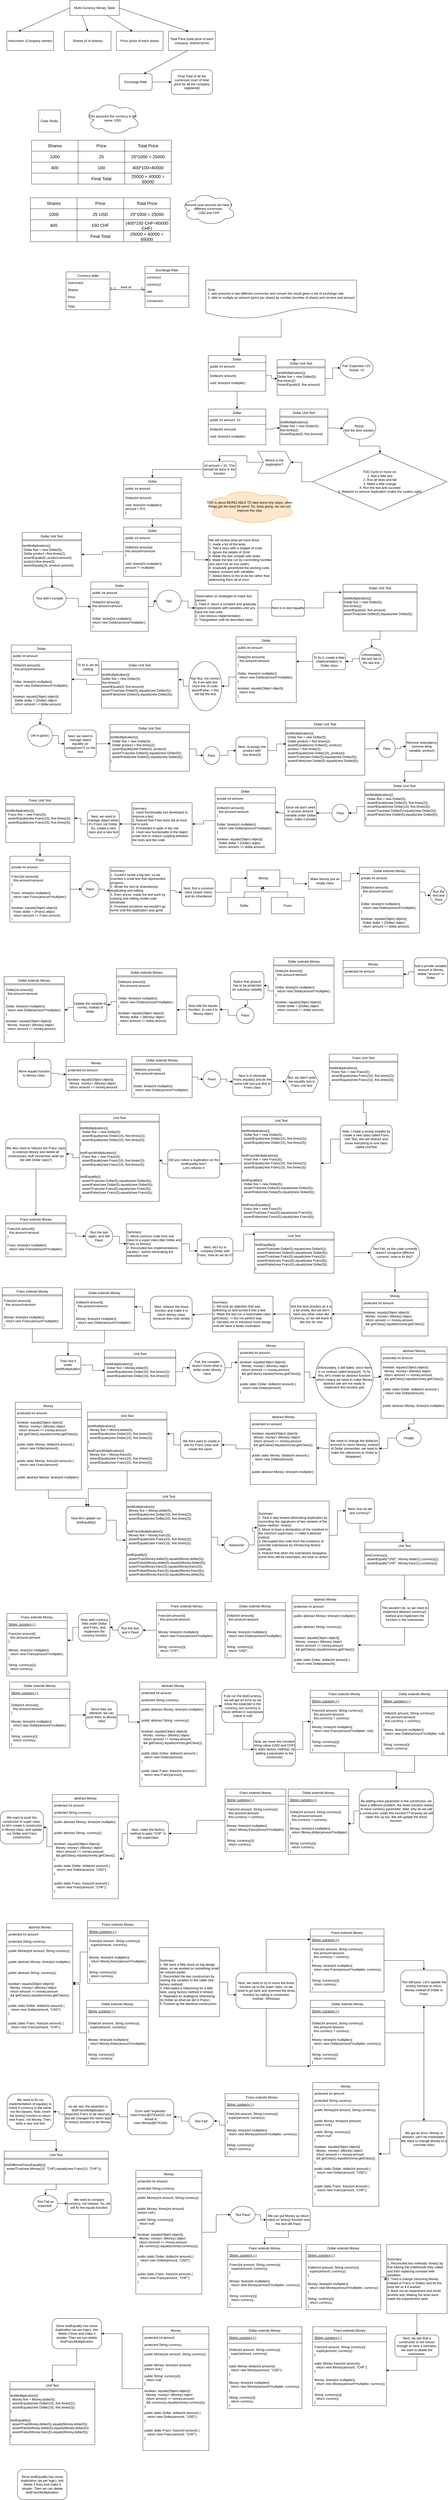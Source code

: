 <mxfile version="21.6.8" type="github">
  <diagram id="C5RBs43oDa-KdzZeNtuy" name="Page-1">
    <mxGraphModel dx="1434" dy="750" grid="1" gridSize="10" guides="1" tooltips="1" connect="1" arrows="1" fold="1" page="1" pageScale="1" pageWidth="827" pageHeight="1169" math="0" shadow="0">
      <root>
        <mxCell id="WIyWlLk6GJQsqaUBKTNV-0" />
        <mxCell id="WIyWlLk6GJQsqaUBKTNV-1" parent="WIyWlLk6GJQsqaUBKTNV-0" />
        <mxCell id="zkfFHV4jXpPFQw0GAbJ--0" value="Currency table" style="swimlane;fontStyle=2;align=center;verticalAlign=top;childLayout=stackLayout;horizontal=1;startSize=26;horizontalStack=0;resizeParent=1;resizeLast=0;collapsible=1;marginBottom=0;rounded=0;shadow=0;strokeWidth=1;" parent="WIyWlLk6GJQsqaUBKTNV-1" vertex="1">
          <mxGeometry x="250" y="1020" width="160" height="138" as="geometry">
            <mxRectangle x="230" y="140" width="160" height="26" as="alternateBounds" />
          </mxGeometry>
        </mxCell>
        <mxCell id="zkfFHV4jXpPFQw0GAbJ--1" value="Instrument" style="text;align=left;verticalAlign=top;spacingLeft=4;spacingRight=4;overflow=hidden;rotatable=0;points=[[0,0.5],[1,0.5]];portConstraint=eastwest;" parent="zkfFHV4jXpPFQw0GAbJ--0" vertex="1">
          <mxGeometry y="26" width="160" height="26" as="geometry" />
        </mxCell>
        <mxCell id="zkfFHV4jXpPFQw0GAbJ--2" value="Shares" style="text;align=left;verticalAlign=top;spacingLeft=4;spacingRight=4;overflow=hidden;rotatable=0;points=[[0,0.5],[1,0.5]];portConstraint=eastwest;rounded=0;shadow=0;html=0;" parent="zkfFHV4jXpPFQw0GAbJ--0" vertex="1">
          <mxGeometry y="52" width="160" height="26" as="geometry" />
        </mxCell>
        <mxCell id="zkfFHV4jXpPFQw0GAbJ--3" value="Price" style="text;align=left;verticalAlign=top;spacingLeft=4;spacingRight=4;overflow=hidden;rotatable=0;points=[[0,0.5],[1,0.5]];portConstraint=eastwest;rounded=0;shadow=0;html=0;" parent="zkfFHV4jXpPFQw0GAbJ--0" vertex="1">
          <mxGeometry y="78" width="160" height="26" as="geometry" />
        </mxCell>
        <mxCell id="zkfFHV4jXpPFQw0GAbJ--4" value="" style="line;html=1;strokeWidth=1;align=left;verticalAlign=middle;spacingTop=-1;spacingLeft=3;spacingRight=3;rotatable=0;labelPosition=right;points=[];portConstraint=eastwest;" parent="zkfFHV4jXpPFQw0GAbJ--0" vertex="1">
          <mxGeometry y="104" width="160" height="8" as="geometry" />
        </mxCell>
        <mxCell id="zkfFHV4jXpPFQw0GAbJ--5" value="Total" style="text;align=left;verticalAlign=top;spacingLeft=4;spacingRight=4;overflow=hidden;rotatable=0;points=[[0,0.5],[1,0.5]];portConstraint=eastwest;" parent="zkfFHV4jXpPFQw0GAbJ--0" vertex="1">
          <mxGeometry y="112" width="160" height="26" as="geometry" />
        </mxCell>
        <mxCell id="K9V3QC0t0sdOItGHkeq5-19" style="edgeStyle=orthogonalEdgeStyle;rounded=0;orthogonalLoop=1;jettySize=auto;html=1;entryX=0.5;entryY=0;entryDx=0;entryDy=0;" parent="WIyWlLk6GJQsqaUBKTNV-1" source="zkfFHV4jXpPFQw0GAbJ--6" target="K9V3QC0t0sdOItGHkeq5-5" edge="1">
          <mxGeometry relative="1" as="geometry" />
        </mxCell>
        <mxCell id="zkfFHV4jXpPFQw0GAbJ--6" value="Dollar" style="swimlane;fontStyle=0;align=center;verticalAlign=top;childLayout=stackLayout;horizontal=1;startSize=26;horizontalStack=0;resizeParent=1;resizeLast=0;collapsible=1;marginBottom=0;rounded=0;shadow=0;strokeWidth=1;" parent="WIyWlLk6GJQsqaUBKTNV-1" vertex="1">
          <mxGeometry x="769" y="1325" width="210" height="130" as="geometry">
            <mxRectangle x="130" y="380" width="160" height="26" as="alternateBounds" />
          </mxGeometry>
        </mxCell>
        <mxCell id="zkfFHV4jXpPFQw0GAbJ--7" value="public int amount " style="text;align=left;verticalAlign=top;spacingLeft=4;spacingRight=4;overflow=hidden;rotatable=0;points=[[0,0.5],[1,0.5]];portConstraint=eastwest;" parent="zkfFHV4jXpPFQw0GAbJ--6" vertex="1">
          <mxGeometry y="26" width="210" height="26" as="geometry" />
        </mxCell>
        <mxCell id="zkfFHV4jXpPFQw0GAbJ--9" value="" style="line;html=1;strokeWidth=1;align=left;verticalAlign=middle;spacingTop=-1;spacingLeft=3;spacingRight=3;rotatable=0;labelPosition=right;points=[];portConstraint=eastwest;" parent="zkfFHV4jXpPFQw0GAbJ--6" vertex="1">
          <mxGeometry y="52" width="210" height="8" as="geometry" />
        </mxCell>
        <mxCell id="zkfFHV4jXpPFQw0GAbJ--10" value="Dollar(int amount)" style="text;align=left;verticalAlign=top;spacingLeft=4;spacingRight=4;overflow=hidden;rotatable=0;points=[[0,0.5],[1,0.5]];portConstraint=eastwest;fontStyle=0" parent="zkfFHV4jXpPFQw0GAbJ--6" vertex="1">
          <mxGeometry y="60" width="210" height="26" as="geometry" />
        </mxCell>
        <mxCell id="K9V3QC0t0sdOItGHkeq5-0" value="void: times(int multiplier)" style="text;align=left;verticalAlign=top;spacingLeft=4;spacingRight=4;overflow=hidden;rotatable=0;points=[[0,0.5],[1,0.5]];portConstraint=eastwest;rounded=0;shadow=0;html=0;" parent="zkfFHV4jXpPFQw0GAbJ--6" vertex="1">
          <mxGeometry y="86" width="210" height="26" as="geometry" />
        </mxCell>
        <mxCell id="zkfFHV4jXpPFQw0GAbJ--13" value="Dollar Unit Test" style="swimlane;fontStyle=0;align=center;verticalAlign=top;childLayout=stackLayout;horizontal=1;startSize=26;horizontalStack=0;resizeParent=1;resizeLast=0;collapsible=1;marginBottom=0;rounded=0;shadow=0;strokeWidth=1;" parent="WIyWlLk6GJQsqaUBKTNV-1" vertex="1">
          <mxGeometry x="1020" y="1340" width="175" height="130" as="geometry">
            <mxRectangle x="340" y="380" width="170" height="26" as="alternateBounds" />
          </mxGeometry>
        </mxCell>
        <mxCell id="zkfFHV4jXpPFQw0GAbJ--15" value="" style="line;html=1;strokeWidth=1;align=left;verticalAlign=middle;spacingTop=-1;spacingLeft=3;spacingRight=3;rotatable=0;labelPosition=right;points=[];portConstraint=eastwest;" parent="zkfFHV4jXpPFQw0GAbJ--13" vertex="1">
          <mxGeometry y="26" width="175" height="8" as="geometry" />
        </mxCell>
        <mxCell id="K9V3QC0t0sdOItGHkeq5-2" value="testMultiplication(){&lt;br&gt;Dollar five = new Dollar(5);&lt;br&gt;five.times(2)&lt;br&gt;AssertEquals(5, five.amount)" style="text;html=1;align=left;verticalAlign=middle;resizable=0;points=[];autosize=1;strokeColor=none;fillColor=none;" parent="zkfFHV4jXpPFQw0GAbJ--13" vertex="1">
          <mxGeometry y="34" width="175" height="70" as="geometry" />
        </mxCell>
        <mxCell id="zkfFHV4jXpPFQw0GAbJ--17" value="Exchange Rate" style="swimlane;fontStyle=0;align=center;verticalAlign=top;childLayout=stackLayout;horizontal=1;startSize=26;horizontalStack=0;resizeParent=1;resizeLast=0;collapsible=1;marginBottom=0;rounded=0;shadow=0;strokeWidth=1;" parent="WIyWlLk6GJQsqaUBKTNV-1" vertex="1">
          <mxGeometry x="538" y="1000" width="160" height="150" as="geometry">
            <mxRectangle x="550" y="140" width="160" height="26" as="alternateBounds" />
          </mxGeometry>
        </mxCell>
        <mxCell id="zkfFHV4jXpPFQw0GAbJ--18" value="currency1" style="text;align=left;verticalAlign=top;spacingLeft=4;spacingRight=4;overflow=hidden;rotatable=0;points=[[0,0.5],[1,0.5]];portConstraint=eastwest;" parent="zkfFHV4jXpPFQw0GAbJ--17" vertex="1">
          <mxGeometry y="26" width="160" height="26" as="geometry" />
        </mxCell>
        <mxCell id="zkfFHV4jXpPFQw0GAbJ--19" value="currency2" style="text;align=left;verticalAlign=top;spacingLeft=4;spacingRight=4;overflow=hidden;rotatable=0;points=[[0,0.5],[1,0.5]];portConstraint=eastwest;rounded=0;shadow=0;html=0;" parent="zkfFHV4jXpPFQw0GAbJ--17" vertex="1">
          <mxGeometry y="52" width="160" height="26" as="geometry" />
        </mxCell>
        <mxCell id="zkfFHV4jXpPFQw0GAbJ--22" value="rate" style="text;align=left;verticalAlign=top;spacingLeft=4;spacingRight=4;overflow=hidden;rotatable=0;points=[[0,0.5],[1,0.5]];portConstraint=eastwest;rounded=0;shadow=0;html=0;" parent="zkfFHV4jXpPFQw0GAbJ--17" vertex="1">
          <mxGeometry y="78" width="160" height="26" as="geometry" />
        </mxCell>
        <mxCell id="zkfFHV4jXpPFQw0GAbJ--23" value="" style="line;html=1;strokeWidth=1;align=left;verticalAlign=middle;spacingTop=-1;spacingLeft=3;spacingRight=3;rotatable=0;labelPosition=right;points=[];portConstraint=eastwest;" parent="zkfFHV4jXpPFQw0GAbJ--17" vertex="1">
          <mxGeometry y="104" width="160" height="8" as="geometry" />
        </mxCell>
        <mxCell id="zkfFHV4jXpPFQw0GAbJ--24" value="Conversion" style="text;align=left;verticalAlign=top;spacingLeft=4;spacingRight=4;overflow=hidden;rotatable=0;points=[[0,0.5],[1,0.5]];portConstraint=eastwest;" parent="zkfFHV4jXpPFQw0GAbJ--17" vertex="1">
          <mxGeometry y="112" width="160" height="26" as="geometry" />
        </mxCell>
        <mxCell id="zkfFHV4jXpPFQw0GAbJ--26" value="" style="endArrow=open;shadow=0;strokeWidth=1;rounded=0;endFill=1;edgeStyle=elbowEdgeStyle;elbow=vertical;" parent="WIyWlLk6GJQsqaUBKTNV-1" source="zkfFHV4jXpPFQw0GAbJ--0" target="zkfFHV4jXpPFQw0GAbJ--17" edge="1">
          <mxGeometry x="0.5" y="41" relative="1" as="geometry">
            <mxPoint x="410" y="1092" as="sourcePoint" />
            <mxPoint x="570" y="1092" as="targetPoint" />
            <mxPoint x="-40" y="32" as="offset" />
          </mxGeometry>
        </mxCell>
        <mxCell id="zkfFHV4jXpPFQw0GAbJ--27" value="0..1" style="resizable=0;align=left;verticalAlign=bottom;labelBackgroundColor=none;fontSize=12;" parent="zkfFHV4jXpPFQw0GAbJ--26" connectable="0" vertex="1">
          <mxGeometry x="-1" relative="1" as="geometry">
            <mxPoint y="4" as="offset" />
          </mxGeometry>
        </mxCell>
        <mxCell id="zkfFHV4jXpPFQw0GAbJ--28" value="1" style="resizable=0;align=right;verticalAlign=bottom;labelBackgroundColor=none;fontSize=12;" parent="zkfFHV4jXpPFQw0GAbJ--26" connectable="0" vertex="1">
          <mxGeometry x="1" relative="1" as="geometry">
            <mxPoint x="-7" y="4" as="offset" />
          </mxGeometry>
        </mxCell>
        <mxCell id="zkfFHV4jXpPFQw0GAbJ--29" value="lives at" style="text;html=1;resizable=0;points=[];;align=center;verticalAlign=middle;labelBackgroundColor=none;rounded=0;shadow=0;strokeWidth=1;fontSize=12;" parent="zkfFHV4jXpPFQw0GAbJ--26" vertex="1" connectable="0">
          <mxGeometry x="0.5" y="49" relative="1" as="geometry">
            <mxPoint x="-38" y="40" as="offset" />
          </mxGeometry>
        </mxCell>
        <mxCell id="GJQKmAsqIFzK3T6_oYsG-0" value="Multi-Currency Money Table" style="rounded=0;whiteSpace=wrap;html=1;" parent="WIyWlLk6GJQsqaUBKTNV-1" vertex="1">
          <mxGeometry x="264" y="30" width="180" height="55" as="geometry" />
        </mxCell>
        <mxCell id="GJQKmAsqIFzK3T6_oYsG-1" value="Instrument: (Company names)" style="rounded=0;whiteSpace=wrap;html=1;" parent="WIyWlLk6GJQsqaUBKTNV-1" vertex="1">
          <mxGeometry x="34" y="143" width="170" height="70" as="geometry" />
        </mxCell>
        <mxCell id="GJQKmAsqIFzK3T6_oYsG-2" value="Shares (# of shares)" style="rounded=0;whiteSpace=wrap;html=1;" parent="WIyWlLk6GJQsqaUBKTNV-1" vertex="1">
          <mxGeometry x="244" y="143" width="170" height="70" as="geometry" />
        </mxCell>
        <mxCell id="GJQKmAsqIFzK3T6_oYsG-4" value="" style="endArrow=classic;html=1;rounded=0;entryX=0.25;entryY=0;entryDx=0;entryDy=0;exitX=0;exitY=0.5;exitDx=0;exitDy=0;" parent="WIyWlLk6GJQsqaUBKTNV-1" source="GJQKmAsqIFzK3T6_oYsG-0" target="GJQKmAsqIFzK3T6_oYsG-1" edge="1">
          <mxGeometry width="50" height="50" relative="1" as="geometry">
            <mxPoint x="104" y="93" as="sourcePoint" />
            <mxPoint x="154" y="43" as="targetPoint" />
          </mxGeometry>
        </mxCell>
        <mxCell id="GJQKmAsqIFzK3T6_oYsG-5" value="" style="endArrow=classic;html=1;rounded=0;entryX=0.5;entryY=0;entryDx=0;entryDy=0;exitX=0.25;exitY=1;exitDx=0;exitDy=0;" parent="WIyWlLk6GJQsqaUBKTNV-1" source="GJQKmAsqIFzK3T6_oYsG-0" target="GJQKmAsqIFzK3T6_oYsG-2" edge="1">
          <mxGeometry width="50" height="50" relative="1" as="geometry">
            <mxPoint x="274" y="68" as="sourcePoint" />
            <mxPoint x="87" y="153" as="targetPoint" />
            <Array as="points" />
          </mxGeometry>
        </mxCell>
        <mxCell id="GJQKmAsqIFzK3T6_oYsG-6" value="Price (price of each share)" style="rounded=0;whiteSpace=wrap;html=1;" parent="WIyWlLk6GJQsqaUBKTNV-1" vertex="1">
          <mxGeometry x="434" y="143" width="170" height="70" as="geometry" />
        </mxCell>
        <mxCell id="GJQKmAsqIFzK3T6_oYsG-7" value="Total Price (total price of each company: shares*price)" style="rounded=0;whiteSpace=wrap;html=1;" parent="WIyWlLk6GJQsqaUBKTNV-1" vertex="1">
          <mxGeometry x="624" y="143" width="170" height="70" as="geometry" />
        </mxCell>
        <mxCell id="GJQKmAsqIFzK3T6_oYsG-8" value="" style="endArrow=classic;html=1;rounded=0;entryX=0.5;entryY=0;entryDx=0;entryDy=0;" parent="WIyWlLk6GJQsqaUBKTNV-1" source="GJQKmAsqIFzK3T6_oYsG-0" edge="1">
          <mxGeometry width="50" height="50" relative="1" as="geometry">
            <mxPoint x="472" y="85" as="sourcePoint" />
            <mxPoint x="492" y="143" as="targetPoint" />
            <Array as="points" />
          </mxGeometry>
        </mxCell>
        <mxCell id="GJQKmAsqIFzK3T6_oYsG-9" value="" style="endArrow=classic;html=1;rounded=0;entryX=0.426;entryY=0.011;entryDx=0;entryDy=0;entryPerimeter=0;" parent="WIyWlLk6GJQsqaUBKTNV-1" target="GJQKmAsqIFzK3T6_oYsG-7" edge="1">
          <mxGeometry width="50" height="50" relative="1" as="geometry">
            <mxPoint x="444" y="58" as="sourcePoint" />
            <mxPoint x="538" y="116" as="targetPoint" />
            <Array as="points" />
          </mxGeometry>
        </mxCell>
        <mxCell id="GJQKmAsqIFzK3T6_oYsG-11" value="Final Total of all the currencies (sum of total price for all the company registered)" style="rounded=1;whiteSpace=wrap;html=1;" parent="WIyWlLk6GJQsqaUBKTNV-1" vertex="1">
          <mxGeometry x="634" y="283" width="150" height="90" as="geometry" />
        </mxCell>
        <mxCell id="GJQKmAsqIFzK3T6_oYsG-12" value="" style="endArrow=classic;html=1;rounded=0;entryX=0.75;entryY=0;entryDx=0;entryDy=0;" parent="WIyWlLk6GJQsqaUBKTNV-1" target="GJQKmAsqIFzK3T6_oYsG-13" edge="1">
          <mxGeometry width="50" height="50" relative="1" as="geometry">
            <mxPoint x="694" y="213" as="sourcePoint" />
            <mxPoint x="534" y="283" as="targetPoint" />
            <Array as="points" />
          </mxGeometry>
        </mxCell>
        <mxCell id="GJQKmAsqIFzK3T6_oYsG-14" style="edgeStyle=orthogonalEdgeStyle;rounded=0;orthogonalLoop=1;jettySize=auto;html=1;entryX=0;entryY=0.5;entryDx=0;entryDy=0;" parent="WIyWlLk6GJQsqaUBKTNV-1" source="GJQKmAsqIFzK3T6_oYsG-13" target="GJQKmAsqIFzK3T6_oYsG-11" edge="1">
          <mxGeometry relative="1" as="geometry" />
        </mxCell>
        <mxCell id="GJQKmAsqIFzK3T6_oYsG-13" value="Exchange Rate" style="rounded=1;whiteSpace=wrap;html=1;" parent="WIyWlLk6GJQsqaUBKTNV-1" vertex="1">
          <mxGeometry x="444" y="298" width="120" height="60" as="geometry" />
        </mxCell>
        <mxCell id="GJQKmAsqIFzK3T6_oYsG-15" value="Case Study:&lt;br&gt;" style="whiteSpace=wrap;html=1;aspect=fixed;" parent="WIyWlLk6GJQsqaUBKTNV-1" vertex="1">
          <mxGeometry x="150" y="430" width="80" height="80" as="geometry" />
        </mxCell>
        <mxCell id="GJQKmAsqIFzK3T6_oYsG-17" value="" style="shape=table;startSize=0;container=1;collapsible=0;childLayout=tableLayout;fontSize=16;" parent="WIyWlLk6GJQsqaUBKTNV-1" vertex="1">
          <mxGeometry x="124" y="540" width="510" height="160" as="geometry" />
        </mxCell>
        <mxCell id="GJQKmAsqIFzK3T6_oYsG-18" value="" style="shape=tableRow;horizontal=0;startSize=0;swimlaneHead=0;swimlaneBody=0;strokeColor=inherit;top=0;left=0;bottom=0;right=0;collapsible=0;dropTarget=0;fillColor=none;points=[[0,0.5],[1,0.5]];portConstraint=eastwest;fontSize=16;" parent="GJQKmAsqIFzK3T6_oYsG-17" vertex="1">
          <mxGeometry width="510" height="40" as="geometry" />
        </mxCell>
        <mxCell id="GJQKmAsqIFzK3T6_oYsG-19" value="Shares" style="shape=partialRectangle;html=1;whiteSpace=wrap;connectable=0;strokeColor=inherit;overflow=hidden;fillColor=none;top=0;left=0;bottom=0;right=0;pointerEvents=1;fontSize=16;" parent="GJQKmAsqIFzK3T6_oYsG-18" vertex="1">
          <mxGeometry width="170" height="40" as="geometry">
            <mxRectangle width="170" height="40" as="alternateBounds" />
          </mxGeometry>
        </mxCell>
        <mxCell id="GJQKmAsqIFzK3T6_oYsG-20" value="Price" style="shape=partialRectangle;html=1;whiteSpace=wrap;connectable=0;strokeColor=inherit;overflow=hidden;fillColor=none;top=0;left=0;bottom=0;right=0;pointerEvents=1;fontSize=16;" parent="GJQKmAsqIFzK3T6_oYsG-18" vertex="1">
          <mxGeometry x="170" width="170" height="40" as="geometry">
            <mxRectangle width="170" height="40" as="alternateBounds" />
          </mxGeometry>
        </mxCell>
        <mxCell id="GJQKmAsqIFzK3T6_oYsG-21" value="Total Price" style="shape=partialRectangle;html=1;whiteSpace=wrap;connectable=0;strokeColor=inherit;overflow=hidden;fillColor=none;top=0;left=0;bottom=0;right=0;pointerEvents=1;fontSize=16;" parent="GJQKmAsqIFzK3T6_oYsG-18" vertex="1">
          <mxGeometry x="340" width="170" height="40" as="geometry">
            <mxRectangle width="170" height="40" as="alternateBounds" />
          </mxGeometry>
        </mxCell>
        <mxCell id="GJQKmAsqIFzK3T6_oYsG-30" value="" style="shape=tableRow;horizontal=0;startSize=0;swimlaneHead=0;swimlaneBody=0;strokeColor=inherit;top=0;left=0;bottom=0;right=0;collapsible=0;dropTarget=0;fillColor=none;points=[[0,0.5],[1,0.5]];portConstraint=eastwest;fontSize=16;" parent="GJQKmAsqIFzK3T6_oYsG-17" vertex="1">
          <mxGeometry y="40" width="510" height="40" as="geometry" />
        </mxCell>
        <mxCell id="GJQKmAsqIFzK3T6_oYsG-31" value="1000" style="shape=partialRectangle;html=1;whiteSpace=wrap;connectable=0;strokeColor=inherit;overflow=hidden;fillColor=none;top=0;left=0;bottom=0;right=0;pointerEvents=1;fontSize=16;" parent="GJQKmAsqIFzK3T6_oYsG-30" vertex="1">
          <mxGeometry width="170" height="40" as="geometry">
            <mxRectangle width="170" height="40" as="alternateBounds" />
          </mxGeometry>
        </mxCell>
        <mxCell id="GJQKmAsqIFzK3T6_oYsG-32" value="25" style="shape=partialRectangle;html=1;whiteSpace=wrap;connectable=0;strokeColor=inherit;overflow=hidden;fillColor=none;top=0;left=0;bottom=0;right=0;pointerEvents=1;fontSize=16;" parent="GJQKmAsqIFzK3T6_oYsG-30" vertex="1">
          <mxGeometry x="170" width="170" height="40" as="geometry">
            <mxRectangle width="170" height="40" as="alternateBounds" />
          </mxGeometry>
        </mxCell>
        <mxCell id="GJQKmAsqIFzK3T6_oYsG-33" value="25*1000 = 25000" style="shape=partialRectangle;html=1;whiteSpace=wrap;connectable=0;strokeColor=inherit;overflow=hidden;fillColor=none;top=0;left=0;bottom=0;right=0;pointerEvents=1;fontSize=16;" parent="GJQKmAsqIFzK3T6_oYsG-30" vertex="1">
          <mxGeometry x="340" width="170" height="40" as="geometry">
            <mxRectangle width="170" height="40" as="alternateBounds" />
          </mxGeometry>
        </mxCell>
        <mxCell id="GJQKmAsqIFzK3T6_oYsG-22" value="" style="shape=tableRow;horizontal=0;startSize=0;swimlaneHead=0;swimlaneBody=0;strokeColor=inherit;top=0;left=0;bottom=0;right=0;collapsible=0;dropTarget=0;fillColor=none;points=[[0,0.5],[1,0.5]];portConstraint=eastwest;fontSize=16;" parent="GJQKmAsqIFzK3T6_oYsG-17" vertex="1">
          <mxGeometry y="80" width="510" height="40" as="geometry" />
        </mxCell>
        <mxCell id="GJQKmAsqIFzK3T6_oYsG-23" value="400" style="shape=partialRectangle;html=1;whiteSpace=wrap;connectable=0;strokeColor=inherit;overflow=hidden;fillColor=none;top=0;left=0;bottom=0;right=0;pointerEvents=1;fontSize=16;" parent="GJQKmAsqIFzK3T6_oYsG-22" vertex="1">
          <mxGeometry width="170" height="40" as="geometry">
            <mxRectangle width="170" height="40" as="alternateBounds" />
          </mxGeometry>
        </mxCell>
        <mxCell id="GJQKmAsqIFzK3T6_oYsG-24" value="100" style="shape=partialRectangle;html=1;whiteSpace=wrap;connectable=0;strokeColor=inherit;overflow=hidden;fillColor=none;top=0;left=0;bottom=0;right=0;pointerEvents=1;fontSize=16;" parent="GJQKmAsqIFzK3T6_oYsG-22" vertex="1">
          <mxGeometry x="170" width="170" height="40" as="geometry">
            <mxRectangle width="170" height="40" as="alternateBounds" />
          </mxGeometry>
        </mxCell>
        <mxCell id="GJQKmAsqIFzK3T6_oYsG-25" value="400*100=40000" style="shape=partialRectangle;html=1;whiteSpace=wrap;connectable=0;strokeColor=inherit;overflow=hidden;fillColor=none;top=0;left=0;bottom=0;right=0;pointerEvents=1;fontSize=16;" parent="GJQKmAsqIFzK3T6_oYsG-22" vertex="1">
          <mxGeometry x="340" width="170" height="40" as="geometry">
            <mxRectangle width="170" height="40" as="alternateBounds" />
          </mxGeometry>
        </mxCell>
        <mxCell id="GJQKmAsqIFzK3T6_oYsG-26" value="" style="shape=tableRow;horizontal=0;startSize=0;swimlaneHead=0;swimlaneBody=0;strokeColor=inherit;top=0;left=0;bottom=0;right=0;collapsible=0;dropTarget=0;fillColor=none;points=[[0,0.5],[1,0.5]];portConstraint=eastwest;fontSize=16;" parent="GJQKmAsqIFzK3T6_oYsG-17" vertex="1">
          <mxGeometry y="120" width="510" height="40" as="geometry" />
        </mxCell>
        <mxCell id="GJQKmAsqIFzK3T6_oYsG-27" value="" style="shape=partialRectangle;html=1;whiteSpace=wrap;connectable=0;strokeColor=inherit;overflow=hidden;fillColor=none;top=0;left=0;bottom=0;right=0;pointerEvents=1;fontSize=16;" parent="GJQKmAsqIFzK3T6_oYsG-26" vertex="1">
          <mxGeometry width="170" height="40" as="geometry">
            <mxRectangle width="170" height="40" as="alternateBounds" />
          </mxGeometry>
        </mxCell>
        <mxCell id="GJQKmAsqIFzK3T6_oYsG-28" value="Final Total" style="shape=partialRectangle;html=1;whiteSpace=wrap;connectable=0;strokeColor=inherit;overflow=hidden;fillColor=none;top=0;left=0;bottom=0;right=0;pointerEvents=1;fontSize=16;" parent="GJQKmAsqIFzK3T6_oYsG-26" vertex="1">
          <mxGeometry x="170" width="170" height="40" as="geometry">
            <mxRectangle width="170" height="40" as="alternateBounds" />
          </mxGeometry>
        </mxCell>
        <mxCell id="GJQKmAsqIFzK3T6_oYsG-29" value="25000 + 40000 = 65000" style="shape=partialRectangle;html=1;whiteSpace=wrap;connectable=0;strokeColor=inherit;overflow=hidden;fillColor=none;top=0;left=0;bottom=0;right=0;pointerEvents=1;fontSize=16;" parent="GJQKmAsqIFzK3T6_oYsG-26" vertex="1">
          <mxGeometry x="340" width="170" height="40" as="geometry">
            <mxRectangle width="170" height="40" as="alternateBounds" />
          </mxGeometry>
        </mxCell>
        <mxCell id="GJQKmAsqIFzK3T6_oYsG-35" value="This assumes the currency is the same: USD" style="ellipse;shape=cloud;whiteSpace=wrap;html=1;" parent="WIyWlLk6GJQsqaUBKTNV-1" vertex="1">
          <mxGeometry x="320" y="400" width="200" height="120" as="geometry" />
        </mxCell>
        <mxCell id="GJQKmAsqIFzK3T6_oYsG-36" value="" style="shape=table;startSize=0;container=1;collapsible=0;childLayout=tableLayout;fontSize=16;" parent="WIyWlLk6GJQsqaUBKTNV-1" vertex="1">
          <mxGeometry x="120" y="750" width="510" height="160" as="geometry" />
        </mxCell>
        <mxCell id="GJQKmAsqIFzK3T6_oYsG-37" value="" style="shape=tableRow;horizontal=0;startSize=0;swimlaneHead=0;swimlaneBody=0;strokeColor=inherit;top=0;left=0;bottom=0;right=0;collapsible=0;dropTarget=0;fillColor=none;points=[[0,0.5],[1,0.5]];portConstraint=eastwest;fontSize=16;" parent="GJQKmAsqIFzK3T6_oYsG-36" vertex="1">
          <mxGeometry width="510" height="40" as="geometry" />
        </mxCell>
        <mxCell id="GJQKmAsqIFzK3T6_oYsG-38" value="Shares" style="shape=partialRectangle;html=1;whiteSpace=wrap;connectable=0;strokeColor=inherit;overflow=hidden;fillColor=none;top=0;left=0;bottom=0;right=0;pointerEvents=1;fontSize=16;" parent="GJQKmAsqIFzK3T6_oYsG-37" vertex="1">
          <mxGeometry width="170" height="40" as="geometry">
            <mxRectangle width="170" height="40" as="alternateBounds" />
          </mxGeometry>
        </mxCell>
        <mxCell id="GJQKmAsqIFzK3T6_oYsG-39" value="Price" style="shape=partialRectangle;html=1;whiteSpace=wrap;connectable=0;strokeColor=inherit;overflow=hidden;fillColor=none;top=0;left=0;bottom=0;right=0;pointerEvents=1;fontSize=16;" parent="GJQKmAsqIFzK3T6_oYsG-37" vertex="1">
          <mxGeometry x="170" width="170" height="40" as="geometry">
            <mxRectangle width="170" height="40" as="alternateBounds" />
          </mxGeometry>
        </mxCell>
        <mxCell id="GJQKmAsqIFzK3T6_oYsG-40" value="Total Price" style="shape=partialRectangle;html=1;whiteSpace=wrap;connectable=0;strokeColor=inherit;overflow=hidden;fillColor=none;top=0;left=0;bottom=0;right=0;pointerEvents=1;fontSize=16;" parent="GJQKmAsqIFzK3T6_oYsG-37" vertex="1">
          <mxGeometry x="340" width="170" height="40" as="geometry">
            <mxRectangle width="170" height="40" as="alternateBounds" />
          </mxGeometry>
        </mxCell>
        <mxCell id="GJQKmAsqIFzK3T6_oYsG-41" value="" style="shape=tableRow;horizontal=0;startSize=0;swimlaneHead=0;swimlaneBody=0;strokeColor=inherit;top=0;left=0;bottom=0;right=0;collapsible=0;dropTarget=0;fillColor=none;points=[[0,0.5],[1,0.5]];portConstraint=eastwest;fontSize=16;" parent="GJQKmAsqIFzK3T6_oYsG-36" vertex="1">
          <mxGeometry y="40" width="510" height="40" as="geometry" />
        </mxCell>
        <mxCell id="GJQKmAsqIFzK3T6_oYsG-42" value="1000" style="shape=partialRectangle;html=1;whiteSpace=wrap;connectable=0;strokeColor=inherit;overflow=hidden;fillColor=none;top=0;left=0;bottom=0;right=0;pointerEvents=1;fontSize=16;" parent="GJQKmAsqIFzK3T6_oYsG-41" vertex="1">
          <mxGeometry width="170" height="40" as="geometry">
            <mxRectangle width="170" height="40" as="alternateBounds" />
          </mxGeometry>
        </mxCell>
        <mxCell id="GJQKmAsqIFzK3T6_oYsG-43" value="25 USD" style="shape=partialRectangle;html=1;whiteSpace=wrap;connectable=0;strokeColor=inherit;overflow=hidden;fillColor=none;top=0;left=0;bottom=0;right=0;pointerEvents=1;fontSize=16;" parent="GJQKmAsqIFzK3T6_oYsG-41" vertex="1">
          <mxGeometry x="170" width="170" height="40" as="geometry">
            <mxRectangle width="170" height="40" as="alternateBounds" />
          </mxGeometry>
        </mxCell>
        <mxCell id="GJQKmAsqIFzK3T6_oYsG-44" value="25*1000 = 25000" style="shape=partialRectangle;html=1;whiteSpace=wrap;connectable=0;strokeColor=inherit;overflow=hidden;fillColor=none;top=0;left=0;bottom=0;right=0;pointerEvents=1;fontSize=16;" parent="GJQKmAsqIFzK3T6_oYsG-41" vertex="1">
          <mxGeometry x="340" width="170" height="40" as="geometry">
            <mxRectangle width="170" height="40" as="alternateBounds" />
          </mxGeometry>
        </mxCell>
        <mxCell id="GJQKmAsqIFzK3T6_oYsG-45" value="" style="shape=tableRow;horizontal=0;startSize=0;swimlaneHead=0;swimlaneBody=0;strokeColor=inherit;top=0;left=0;bottom=0;right=0;collapsible=0;dropTarget=0;fillColor=none;points=[[0,0.5],[1,0.5]];portConstraint=eastwest;fontSize=16;" parent="GJQKmAsqIFzK3T6_oYsG-36" vertex="1">
          <mxGeometry y="80" width="510" height="40" as="geometry" />
        </mxCell>
        <mxCell id="GJQKmAsqIFzK3T6_oYsG-46" value="400" style="shape=partialRectangle;html=1;whiteSpace=wrap;connectable=0;strokeColor=inherit;overflow=hidden;fillColor=none;top=0;left=0;bottom=0;right=0;pointerEvents=1;fontSize=16;" parent="GJQKmAsqIFzK3T6_oYsG-45" vertex="1">
          <mxGeometry width="170" height="40" as="geometry">
            <mxRectangle width="170" height="40" as="alternateBounds" />
          </mxGeometry>
        </mxCell>
        <mxCell id="GJQKmAsqIFzK3T6_oYsG-47" value="150 CHF" style="shape=partialRectangle;html=1;whiteSpace=wrap;connectable=0;strokeColor=inherit;overflow=hidden;fillColor=none;top=0;left=0;bottom=0;right=0;pointerEvents=1;fontSize=16;" parent="GJQKmAsqIFzK3T6_oYsG-45" vertex="1">
          <mxGeometry x="170" width="170" height="40" as="geometry">
            <mxRectangle width="170" height="40" as="alternateBounds" />
          </mxGeometry>
        </mxCell>
        <mxCell id="GJQKmAsqIFzK3T6_oYsG-48" value="(400*150 CHF=60000 CHF)" style="shape=partialRectangle;html=1;whiteSpace=wrap;connectable=0;strokeColor=inherit;overflow=hidden;fillColor=none;top=0;left=0;bottom=0;right=0;pointerEvents=1;fontSize=16;" parent="GJQKmAsqIFzK3T6_oYsG-45" vertex="1">
          <mxGeometry x="340" width="170" height="40" as="geometry">
            <mxRectangle width="170" height="40" as="alternateBounds" />
          </mxGeometry>
        </mxCell>
        <mxCell id="GJQKmAsqIFzK3T6_oYsG-49" value="" style="shape=tableRow;horizontal=0;startSize=0;swimlaneHead=0;swimlaneBody=0;strokeColor=inherit;top=0;left=0;bottom=0;right=0;collapsible=0;dropTarget=0;fillColor=none;points=[[0,0.5],[1,0.5]];portConstraint=eastwest;fontSize=16;" parent="GJQKmAsqIFzK3T6_oYsG-36" vertex="1">
          <mxGeometry y="120" width="510" height="40" as="geometry" />
        </mxCell>
        <mxCell id="GJQKmAsqIFzK3T6_oYsG-50" value="" style="shape=partialRectangle;html=1;whiteSpace=wrap;connectable=0;strokeColor=inherit;overflow=hidden;fillColor=none;top=0;left=0;bottom=0;right=0;pointerEvents=1;fontSize=16;" parent="GJQKmAsqIFzK3T6_oYsG-49" vertex="1">
          <mxGeometry width="170" height="40" as="geometry">
            <mxRectangle width="170" height="40" as="alternateBounds" />
          </mxGeometry>
        </mxCell>
        <mxCell id="GJQKmAsqIFzK3T6_oYsG-51" value="Final Total" style="shape=partialRectangle;html=1;whiteSpace=wrap;connectable=0;strokeColor=inherit;overflow=hidden;fillColor=none;top=0;left=0;bottom=0;right=0;pointerEvents=1;fontSize=16;" parent="GJQKmAsqIFzK3T6_oYsG-49" vertex="1">
          <mxGeometry x="170" width="170" height="40" as="geometry">
            <mxRectangle width="170" height="40" as="alternateBounds" />
          </mxGeometry>
        </mxCell>
        <mxCell id="GJQKmAsqIFzK3T6_oYsG-52" value="25000 + 40000 = 65000" style="shape=partialRectangle;html=1;whiteSpace=wrap;connectable=0;strokeColor=inherit;overflow=hidden;fillColor=none;top=0;left=0;bottom=0;right=0;pointerEvents=1;fontSize=16;" parent="GJQKmAsqIFzK3T6_oYsG-49" vertex="1">
          <mxGeometry x="340" width="170" height="40" as="geometry">
            <mxRectangle width="170" height="40" as="alternateBounds" />
          </mxGeometry>
        </mxCell>
        <mxCell id="GJQKmAsqIFzK3T6_oYsG-53" value="Second case assume we have 2 different currencies:&lt;br&gt;&amp;nbsp;USD and CHF" style="ellipse;shape=cloud;whiteSpace=wrap;html=1;" parent="WIyWlLk6GJQsqaUBKTNV-1" vertex="1">
          <mxGeometry x="670" y="730" width="200" height="120" as="geometry" />
        </mxCell>
        <mxCell id="K9V3QC0t0sdOItGHkeq5-1" style="edgeStyle=orthogonalEdgeStyle;rounded=0;orthogonalLoop=1;jettySize=auto;html=1;exitX=0.5;exitY=0;exitDx=0;exitDy=0;entryX=0.356;entryY=0.043;entryDx=0;entryDy=0;entryPerimeter=0;" parent="WIyWlLk6GJQsqaUBKTNV-1" source="zkfFHV4jXpPFQw0GAbJ--13" target="zkfFHV4jXpPFQw0GAbJ--13" edge="1">
          <mxGeometry relative="1" as="geometry" />
        </mxCell>
        <mxCell id="K9V3QC0t0sdOItGHkeq5-3" value="Fail: Expected-&amp;gt;10; Actual -&amp;gt;0" style="ellipse;whiteSpace=wrap;html=1;" parent="WIyWlLk6GJQsqaUBKTNV-1" vertex="1">
          <mxGeometry x="1250" y="1330" width="120" height="80" as="geometry" />
        </mxCell>
        <mxCell id="K9V3QC0t0sdOItGHkeq5-4" style="edgeStyle=orthogonalEdgeStyle;rounded=0;orthogonalLoop=1;jettySize=auto;html=1;entryX=0;entryY=0.5;entryDx=0;entryDy=0;" parent="WIyWlLk6GJQsqaUBKTNV-1" source="K9V3QC0t0sdOItGHkeq5-2" target="K9V3QC0t0sdOItGHkeq5-3" edge="1">
          <mxGeometry relative="1" as="geometry" />
        </mxCell>
        <mxCell id="K9V3QC0t0sdOItGHkeq5-5" value="Dollar" style="swimlane;fontStyle=0;align=center;verticalAlign=top;childLayout=stackLayout;horizontal=1;startSize=26;horizontalStack=0;resizeParent=1;resizeLast=0;collapsible=1;marginBottom=0;rounded=0;shadow=0;strokeWidth=1;" parent="WIyWlLk6GJQsqaUBKTNV-1" vertex="1">
          <mxGeometry x="769" y="1520" width="210" height="130" as="geometry">
            <mxRectangle x="130" y="380" width="160" height="26" as="alternateBounds" />
          </mxGeometry>
        </mxCell>
        <mxCell id="K9V3QC0t0sdOItGHkeq5-6" value="public int amount :10" style="text;align=left;verticalAlign=top;spacingLeft=4;spacingRight=4;overflow=hidden;rotatable=0;points=[[0,0.5],[1,0.5]];portConstraint=eastwest;" parent="K9V3QC0t0sdOItGHkeq5-5" vertex="1">
          <mxGeometry y="26" width="210" height="26" as="geometry" />
        </mxCell>
        <mxCell id="K9V3QC0t0sdOItGHkeq5-7" value="" style="line;html=1;strokeWidth=1;align=left;verticalAlign=middle;spacingTop=-1;spacingLeft=3;spacingRight=3;rotatable=0;labelPosition=right;points=[];portConstraint=eastwest;" parent="K9V3QC0t0sdOItGHkeq5-5" vertex="1">
          <mxGeometry y="52" width="210" height="8" as="geometry" />
        </mxCell>
        <mxCell id="K9V3QC0t0sdOItGHkeq5-8" value="Dollar(int amount)" style="text;align=left;verticalAlign=top;spacingLeft=4;spacingRight=4;overflow=hidden;rotatable=0;points=[[0,0.5],[1,0.5]];portConstraint=eastwest;fontStyle=0" parent="K9V3QC0t0sdOItGHkeq5-5" vertex="1">
          <mxGeometry y="60" width="210" height="26" as="geometry" />
        </mxCell>
        <mxCell id="K9V3QC0t0sdOItGHkeq5-9" value="void: times(int multiplier)" style="text;align=left;verticalAlign=top;spacingLeft=4;spacingRight=4;overflow=hidden;rotatable=0;points=[[0,0.5],[1,0.5]];portConstraint=eastwest;rounded=0;shadow=0;html=0;" parent="K9V3QC0t0sdOItGHkeq5-5" vertex="1">
          <mxGeometry y="86" width="210" height="26" as="geometry" />
        </mxCell>
        <mxCell id="K9V3QC0t0sdOItGHkeq5-10" value="Dollar Unit Test" style="swimlane;fontStyle=0;align=center;verticalAlign=top;childLayout=stackLayout;horizontal=1;startSize=26;horizontalStack=0;resizeParent=1;resizeLast=0;collapsible=1;marginBottom=0;rounded=0;shadow=0;strokeWidth=1;" parent="WIyWlLk6GJQsqaUBKTNV-1" vertex="1">
          <mxGeometry x="1030" y="1520" width="175" height="130" as="geometry">
            <mxRectangle x="340" y="380" width="170" height="26" as="alternateBounds" />
          </mxGeometry>
        </mxCell>
        <mxCell id="K9V3QC0t0sdOItGHkeq5-12" value="" style="line;html=1;strokeWidth=1;align=left;verticalAlign=middle;spacingTop=-1;spacingLeft=3;spacingRight=3;rotatable=0;labelPosition=right;points=[];portConstraint=eastwest;" parent="K9V3QC0t0sdOItGHkeq5-10" vertex="1">
          <mxGeometry y="26" width="175" height="8" as="geometry" />
        </mxCell>
        <mxCell id="K9V3QC0t0sdOItGHkeq5-13" value="testMultiplication(){&lt;br&gt;Dollar five = new Dollar(5);&lt;br&gt;five.times(2)&lt;br&gt;AssertEquals(5, five.amount)" style="text;html=1;align=left;verticalAlign=middle;resizable=0;points=[];autosize=1;strokeColor=none;fillColor=none;" parent="K9V3QC0t0sdOItGHkeq5-10" vertex="1">
          <mxGeometry y="34" width="175" height="70" as="geometry" />
        </mxCell>
        <mxCell id="K9V3QC0t0sdOItGHkeq5-25" style="edgeStyle=orthogonalEdgeStyle;rounded=0;orthogonalLoop=1;jettySize=auto;html=1;entryX=0.5;entryY=0;entryDx=0;entryDy=0;" parent="WIyWlLk6GJQsqaUBKTNV-1" source="K9V3QC0t0sdOItGHkeq5-14" target="K9V3QC0t0sdOItGHkeq5-24" edge="1">
          <mxGeometry relative="1" as="geometry" />
        </mxCell>
        <mxCell id="K9V3QC0t0sdOItGHkeq5-14" value="PASS!&lt;br&gt;Not the best solution" style="ellipse;whiteSpace=wrap;html=1;" parent="WIyWlLk6GJQsqaUBKTNV-1" vertex="1">
          <mxGeometry x="1260" y="1550" width="120" height="80" as="geometry" />
        </mxCell>
        <mxCell id="K9V3QC0t0sdOItGHkeq5-15" style="edgeStyle=orthogonalEdgeStyle;rounded=0;orthogonalLoop=1;jettySize=auto;html=1;entryX=0;entryY=0.5;entryDx=0;entryDy=0;" parent="WIyWlLk6GJQsqaUBKTNV-1" source="K9V3QC0t0sdOItGHkeq5-13" target="K9V3QC0t0sdOItGHkeq5-14" edge="1">
          <mxGeometry relative="1" as="geometry" />
        </mxCell>
        <mxCell id="K9V3QC0t0sdOItGHkeq5-16" value="" style="edgeStyle=orthogonalEdgeStyle;rounded=0;orthogonalLoop=1;jettySize=auto;html=1;" parent="WIyWlLk6GJQsqaUBKTNV-1" source="zkfFHV4jXpPFQw0GAbJ--10" target="K9V3QC0t0sdOItGHkeq5-2" edge="1">
          <mxGeometry relative="1" as="geometry" />
        </mxCell>
        <mxCell id="K9V3QC0t0sdOItGHkeq5-17" value="" style="edgeStyle=orthogonalEdgeStyle;rounded=0;orthogonalLoop=1;jettySize=auto;html=1;" parent="WIyWlLk6GJQsqaUBKTNV-1" source="K9V3QC0t0sdOItGHkeq5-8" target="K9V3QC0t0sdOItGHkeq5-13" edge="1">
          <mxGeometry relative="1" as="geometry" />
        </mxCell>
        <mxCell id="K9V3QC0t0sdOItGHkeq5-23" style="edgeStyle=orthogonalEdgeStyle;rounded=0;orthogonalLoop=1;jettySize=auto;html=1;entryX=0.533;entryY=0.008;entryDx=0;entryDy=0;entryPerimeter=0;" parent="WIyWlLk6GJQsqaUBKTNV-1" source="K9V3QC0t0sdOItGHkeq5-22" target="zkfFHV4jXpPFQw0GAbJ--6" edge="1">
          <mxGeometry relative="1" as="geometry" />
        </mxCell>
        <mxCell id="K9V3QC0t0sdOItGHkeq5-22" value="&lt;div style=&quot;border-color: var(--border-color); text-align: left;&quot;&gt;Goal:&lt;/div&gt;&lt;div style=&quot;border-color: var(--border-color); text-align: left;&quot;&gt;&lt;span style=&quot;border-color: var(--border-color); background-color: initial;&quot;&gt;1. add amounts in two different currencies and convert the result given a set of exchange rate&lt;/span&gt;&lt;/div&gt;&lt;div style=&quot;border-color: var(--border-color); text-align: left;&quot;&gt;&lt;span style=&quot;border-color: var(--border-color); background-color: initial;&quot;&gt;2. able to multiply an amount (price per share) by number (number of share) and receive and amount&lt;/span&gt;&lt;/div&gt;" style="shape=document;whiteSpace=wrap;html=1;boundedLbl=1;" parent="WIyWlLk6GJQsqaUBKTNV-1" vertex="1">
          <mxGeometry x="760" y="1050" width="550" height="140" as="geometry" />
        </mxCell>
        <mxCell id="K9V3QC0t0sdOItGHkeq5-27" style="edgeStyle=orthogonalEdgeStyle;rounded=0;orthogonalLoop=1;jettySize=auto;html=1;entryX=1;entryY=0.5;entryDx=0;entryDy=0;" parent="WIyWlLk6GJQsqaUBKTNV-1" source="K9V3QC0t0sdOItGHkeq5-24" target="K9V3QC0t0sdOItGHkeq5-26" edge="1">
          <mxGeometry relative="1" as="geometry">
            <mxPoint x="1020" y="1760" as="targetPoint" />
          </mxGeometry>
        </mxCell>
        <mxCell id="K9V3QC0t0sdOItGHkeq5-24" value="TDD Cycle to move on:&lt;br&gt;1. Add a little test&lt;br&gt;2. Run all tests and fail&lt;br&gt;3. Make a little change&lt;br&gt;4. Run the test and succeed&lt;br&gt;5. Refactor to remove duplication (make the system right)" style="rhombus;whiteSpace=wrap;html=1;" parent="WIyWlLk6GJQsqaUBKTNV-1" vertex="1">
          <mxGeometry x="1150" y="1680" width="490" height="210" as="geometry" />
        </mxCell>
        <mxCell id="K9V3QC0t0sdOItGHkeq5-36" style="edgeStyle=orthogonalEdgeStyle;rounded=0;orthogonalLoop=1;jettySize=auto;html=1;entryX=0.5;entryY=0;entryDx=0;entryDy=0;" parent="WIyWlLk6GJQsqaUBKTNV-1" source="K9V3QC0t0sdOItGHkeq5-26" target="sm6hCxYUHyvjrTaqmcDS-41" edge="1">
          <mxGeometry relative="1" as="geometry">
            <mxPoint x="750" y="1720" as="targetPoint" />
          </mxGeometry>
        </mxCell>
        <mxCell id="K9V3QC0t0sdOItGHkeq5-26" value="Where is the duplication?" style="shape=step;perimeter=stepPerimeter;whiteSpace=wrap;html=1;fixedSize=1;" parent="WIyWlLk6GJQsqaUBKTNV-1" vertex="1">
          <mxGeometry x="950" y="1674" width="120" height="80" as="geometry" />
        </mxCell>
        <mxCell id="K9V3QC0t0sdOItGHkeq5-37" style="edgeStyle=orthogonalEdgeStyle;rounded=0;orthogonalLoop=1;jettySize=auto;html=1;entryX=0.5;entryY=0;entryDx=0;entryDy=0;exitX=0;exitY=0.5;exitDx=0;exitDy=0;" parent="WIyWlLk6GJQsqaUBKTNV-1" source="sm6hCxYUHyvjrTaqmcDS-41" target="K9V3QC0t0sdOItGHkeq5-30" edge="1">
          <mxGeometry relative="1" as="geometry">
            <mxPoint x="690" y="1750" as="sourcePoint" />
          </mxGeometry>
        </mxCell>
        <mxCell id="K9V3QC0t0sdOItGHkeq5-44" style="edgeStyle=orthogonalEdgeStyle;rounded=0;orthogonalLoop=1;jettySize=auto;html=1;" parent="WIyWlLk6GJQsqaUBKTNV-1" source="K9V3QC0t0sdOItGHkeq5-30" target="K9V3QC0t0sdOItGHkeq5-39" edge="1">
          <mxGeometry relative="1" as="geometry" />
        </mxCell>
        <mxCell id="K9V3QC0t0sdOItGHkeq5-30" value="Dollar" style="swimlane;fontStyle=0;align=center;verticalAlign=top;childLayout=stackLayout;horizontal=1;startSize=26;horizontalStack=0;resizeParent=1;resizeLast=0;collapsible=1;marginBottom=0;rounded=0;shadow=0;strokeWidth=1;" parent="WIyWlLk6GJQsqaUBKTNV-1" vertex="1">
          <mxGeometry x="460" y="1770" width="210" height="150" as="geometry">
            <mxRectangle x="130" y="380" width="160" height="26" as="alternateBounds" />
          </mxGeometry>
        </mxCell>
        <mxCell id="K9V3QC0t0sdOItGHkeq5-31" value="public int amount " style="text;align=left;verticalAlign=top;spacingLeft=4;spacingRight=4;overflow=hidden;rotatable=0;points=[[0,0.5],[1,0.5]];portConstraint=eastwest;" parent="K9V3QC0t0sdOItGHkeq5-30" vertex="1">
          <mxGeometry y="26" width="210" height="26" as="geometry" />
        </mxCell>
        <mxCell id="K9V3QC0t0sdOItGHkeq5-32" value="" style="line;html=1;strokeWidth=1;align=left;verticalAlign=middle;spacingTop=-1;spacingLeft=3;spacingRight=3;rotatable=0;labelPosition=right;points=[];portConstraint=eastwest;" parent="K9V3QC0t0sdOItGHkeq5-30" vertex="1">
          <mxGeometry y="52" width="210" height="8" as="geometry" />
        </mxCell>
        <mxCell id="K9V3QC0t0sdOItGHkeq5-33" value="Dollar(int amount)" style="text;align=left;verticalAlign=top;spacingLeft=4;spacingRight=4;overflow=hidden;rotatable=0;points=[[0,0.5],[1,0.5]];portConstraint=eastwest;fontStyle=0" parent="K9V3QC0t0sdOItGHkeq5-30" vertex="1">
          <mxGeometry y="60" width="210" height="26" as="geometry" />
        </mxCell>
        <mxCell id="K9V3QC0t0sdOItGHkeq5-34" value="void: times(int multiplier){&#xa;amount = 5*2;&#xa;}" style="text;align=left;verticalAlign=top;spacingLeft=4;spacingRight=4;overflow=hidden;rotatable=0;points=[[0,0.5],[1,0.5]];portConstraint=eastwest;rounded=0;shadow=0;html=0;" parent="K9V3QC0t0sdOItGHkeq5-30" vertex="1">
          <mxGeometry y="86" width="210" height="54" as="geometry" />
        </mxCell>
        <mxCell id="K9V3QC0t0sdOItGHkeq5-38" value="TDD is about BEING ABLE TO take teeny-tiny steps, when things get the least bit weird. So, keep going, we can still improve this step" style="ellipse;shape=cloud;whiteSpace=wrap;html=1;align=center;fillColor=#ffe6cc;strokeColor=#d79b00;" parent="WIyWlLk6GJQsqaUBKTNV-1" vertex="1">
          <mxGeometry x="750" y="1810" width="339" height="130" as="geometry" />
        </mxCell>
        <mxCell id="K9V3QC0t0sdOItGHkeq5-56" style="edgeStyle=orthogonalEdgeStyle;rounded=0;orthogonalLoop=1;jettySize=auto;html=1;" parent="WIyWlLk6GJQsqaUBKTNV-1" source="K9V3QC0t0sdOItGHkeq5-39" target="K9V3QC0t0sdOItGHkeq5-52" edge="1">
          <mxGeometry relative="1" as="geometry" />
        </mxCell>
        <mxCell id="K9V3QC0t0sdOItGHkeq5-39" value="Dollar" style="swimlane;fontStyle=0;align=center;verticalAlign=top;childLayout=stackLayout;horizontal=1;startSize=26;horizontalStack=0;resizeParent=1;resizeLast=0;collapsible=1;marginBottom=0;rounded=0;shadow=0;strokeWidth=1;" parent="WIyWlLk6GJQsqaUBKTNV-1" vertex="1">
          <mxGeometry x="460" y="1950" width="210" height="180" as="geometry">
            <mxRectangle x="130" y="380" width="160" height="26" as="alternateBounds" />
          </mxGeometry>
        </mxCell>
        <mxCell id="K9V3QC0t0sdOItGHkeq5-40" value="public int amount " style="text;align=left;verticalAlign=top;spacingLeft=4;spacingRight=4;overflow=hidden;rotatable=0;points=[[0,0.5],[1,0.5]];portConstraint=eastwest;" parent="K9V3QC0t0sdOItGHkeq5-39" vertex="1">
          <mxGeometry y="26" width="210" height="26" as="geometry" />
        </mxCell>
        <mxCell id="K9V3QC0t0sdOItGHkeq5-41" value="" style="line;html=1;strokeWidth=1;align=left;verticalAlign=middle;spacingTop=-1;spacingLeft=3;spacingRight=3;rotatable=0;labelPosition=right;points=[];portConstraint=eastwest;" parent="K9V3QC0t0sdOItGHkeq5-39" vertex="1">
          <mxGeometry y="52" width="210" height="8" as="geometry" />
        </mxCell>
        <mxCell id="K9V3QC0t0sdOItGHkeq5-42" value="Dollar(int amount){&#xa;this.amount=amount&#xa;}" style="text;align=left;verticalAlign=top;spacingLeft=4;spacingRight=4;overflow=hidden;rotatable=0;points=[[0,0.5],[1,0.5]];portConstraint=eastwest;fontStyle=0" parent="K9V3QC0t0sdOItGHkeq5-39" vertex="1">
          <mxGeometry y="60" width="210" height="60" as="geometry" />
        </mxCell>
        <mxCell id="K9V3QC0t0sdOItGHkeq5-43" value="void: times(int multiplier){&#xa;amount *= multiplier;&#xa;}" style="text;align=left;verticalAlign=top;spacingLeft=4;spacingRight=4;overflow=hidden;rotatable=0;points=[[0,0.5],[1,0.5]];portConstraint=eastwest;rounded=0;shadow=0;html=0;" parent="K9V3QC0t0sdOItGHkeq5-39" vertex="1">
          <mxGeometry y="120" width="210" height="54" as="geometry" />
        </mxCell>
        <mxCell id="K9V3QC0t0sdOItGHkeq5-45" value="We will review what we have done:&lt;br&gt;1. made a list of the tests&lt;br&gt;2. Told a story with a snippet of code&lt;br&gt;3. Ignore the details of JUnit&lt;br&gt;4. Made the test compile with stubs&lt;br&gt;5. Made the test run by committing horrible sins (don&#39;t be an evil coder)&lt;br&gt;6. Gradually generilized the working code, replace constant with variables&lt;br&gt;7. Added items to the to-do list rather than addressing them all at once" style="rounded=0;whiteSpace=wrap;html=1;align=left;" parent="WIyWlLk6GJQsqaUBKTNV-1" vertex="1">
          <mxGeometry x="769" y="1980" width="230" height="179" as="geometry" />
        </mxCell>
        <mxCell id="K9V3QC0t0sdOItGHkeq5-46" style="edgeStyle=orthogonalEdgeStyle;rounded=0;orthogonalLoop=1;jettySize=auto;html=1;exitX=1;exitY=0.5;exitDx=0;exitDy=0;" parent="WIyWlLk6GJQsqaUBKTNV-1" source="K9V3QC0t0sdOItGHkeq5-42" target="K9V3QC0t0sdOItGHkeq5-45" edge="1">
          <mxGeometry relative="1" as="geometry" />
        </mxCell>
        <mxCell id="K9V3QC0t0sdOItGHkeq5-52" value="Dollar Unit Test" style="swimlane;fontStyle=0;align=center;verticalAlign=top;childLayout=stackLayout;horizontal=1;startSize=26;horizontalStack=0;resizeParent=1;resizeLast=0;collapsible=1;marginBottom=0;rounded=0;shadow=0;strokeWidth=1;" parent="WIyWlLk6GJQsqaUBKTNV-1" vertex="1">
          <mxGeometry x="90" y="1970" width="216" height="160" as="geometry">
            <mxRectangle x="340" y="380" width="170" height="26" as="alternateBounds" />
          </mxGeometry>
        </mxCell>
        <mxCell id="K9V3QC0t0sdOItGHkeq5-54" value="" style="line;html=1;strokeWidth=1;align=left;verticalAlign=middle;spacingTop=-1;spacingLeft=3;spacingRight=3;rotatable=0;labelPosition=right;points=[];portConstraint=eastwest;" parent="K9V3QC0t0sdOItGHkeq5-52" vertex="1">
          <mxGeometry y="26" width="216" height="8" as="geometry" />
        </mxCell>
        <mxCell id="K9V3QC0t0sdOItGHkeq5-55" value="testMultiplication(){&lt;br&gt;&amp;nbsp;Dollar five = new Dollar(5);&lt;br&gt;&amp;nbsp;Dollar product =five.times(2);&amp;nbsp;&lt;br&gt;&amp;nbsp;assertEquals(5, product.amount);&lt;br&gt;&amp;nbsp;product=five.times(3);&lt;br&gt;&amp;nbsp;assertEquals(15, product.amount);" style="text;html=1;align=left;verticalAlign=middle;resizable=0;points=[];autosize=1;strokeColor=none;fillColor=none;" parent="K9V3QC0t0sdOItGHkeq5-52" vertex="1">
          <mxGeometry y="34" width="216" height="100" as="geometry" />
        </mxCell>
        <mxCell id="K9V3QC0t0sdOItGHkeq5-64" style="edgeStyle=orthogonalEdgeStyle;rounded=0;orthogonalLoop=1;jettySize=auto;html=1;exitX=1;exitY=0.5;exitDx=0;exitDy=0;entryX=0;entryY=0.5;entryDx=0;entryDy=0;" parent="WIyWlLk6GJQsqaUBKTNV-1" source="K9V3QC0t0sdOItGHkeq5-57" target="K9V3QC0t0sdOItGHkeq5-59" edge="1">
          <mxGeometry relative="1" as="geometry" />
        </mxCell>
        <mxCell id="K9V3QC0t0sdOItGHkeq5-57" value="Test didn&#39;t compile" style="ellipse;whiteSpace=wrap;html=1;" parent="WIyWlLk6GJQsqaUBKTNV-1" vertex="1">
          <mxGeometry x="130" y="2170" width="120" height="80" as="geometry" />
        </mxCell>
        <mxCell id="K9V3QC0t0sdOItGHkeq5-58" style="edgeStyle=orthogonalEdgeStyle;rounded=0;orthogonalLoop=1;jettySize=auto;html=1;entryX=0.575;entryY=0.025;entryDx=0;entryDy=0;entryPerimeter=0;" parent="WIyWlLk6GJQsqaUBKTNV-1" source="K9V3QC0t0sdOItGHkeq5-55" target="K9V3QC0t0sdOItGHkeq5-57" edge="1">
          <mxGeometry relative="1" as="geometry" />
        </mxCell>
        <mxCell id="K9V3QC0t0sdOItGHkeq5-66" style="edgeStyle=orthogonalEdgeStyle;rounded=0;orthogonalLoop=1;jettySize=auto;html=1;entryX=0;entryY=0.5;entryDx=0;entryDy=0;" parent="WIyWlLk6GJQsqaUBKTNV-1" source="K9V3QC0t0sdOItGHkeq5-59" target="K9V3QC0t0sdOItGHkeq5-65" edge="1">
          <mxGeometry relative="1" as="geometry" />
        </mxCell>
        <mxCell id="K9V3QC0t0sdOItGHkeq5-59" value="Dollar" style="swimlane;fontStyle=0;align=center;verticalAlign=top;childLayout=stackLayout;horizontal=1;startSize=26;horizontalStack=0;resizeParent=1;resizeLast=0;collapsible=1;marginBottom=0;rounded=0;shadow=0;strokeWidth=1;" parent="WIyWlLk6GJQsqaUBKTNV-1" vertex="1">
          <mxGeometry x="340" y="2150" width="210" height="180" as="geometry">
            <mxRectangle x="130" y="380" width="160" height="26" as="alternateBounds" />
          </mxGeometry>
        </mxCell>
        <mxCell id="K9V3QC0t0sdOItGHkeq5-60" value="public int amount " style="text;align=left;verticalAlign=top;spacingLeft=4;spacingRight=4;overflow=hidden;rotatable=0;points=[[0,0.5],[1,0.5]];portConstraint=eastwest;" parent="K9V3QC0t0sdOItGHkeq5-59" vertex="1">
          <mxGeometry y="26" width="210" height="26" as="geometry" />
        </mxCell>
        <mxCell id="K9V3QC0t0sdOItGHkeq5-61" value="" style="line;html=1;strokeWidth=1;align=left;verticalAlign=middle;spacingTop=-1;spacingLeft=3;spacingRight=3;rotatable=0;labelPosition=right;points=[];portConstraint=eastwest;" parent="K9V3QC0t0sdOItGHkeq5-59" vertex="1">
          <mxGeometry y="52" width="210" height="8" as="geometry" />
        </mxCell>
        <mxCell id="K9V3QC0t0sdOItGHkeq5-62" value="Dollar(int amount){&#xa;this.amount=amount&#xa;}" style="text;align=left;verticalAlign=top;spacingLeft=4;spacingRight=4;overflow=hidden;rotatable=0;points=[[0,0.5],[1,0.5]];portConstraint=eastwest;fontStyle=0" parent="K9V3QC0t0sdOItGHkeq5-59" vertex="1">
          <mxGeometry y="60" width="210" height="60" as="geometry" />
        </mxCell>
        <mxCell id="K9V3QC0t0sdOItGHkeq5-63" value="Dollar: times(int multiplier){&#xa;return new Dollar(amount*multiplier);&#xa;}" style="text;align=left;verticalAlign=top;spacingLeft=4;spacingRight=4;overflow=hidden;rotatable=0;points=[[0,0.5],[1,0.5]];portConstraint=eastwest;rounded=0;shadow=0;html=0;" parent="K9V3QC0t0sdOItGHkeq5-59" vertex="1">
          <mxGeometry y="120" width="210" height="54" as="geometry" />
        </mxCell>
        <mxCell id="K9V3QC0t0sdOItGHkeq5-68" style="edgeStyle=orthogonalEdgeStyle;rounded=0;orthogonalLoop=1;jettySize=auto;html=1;entryX=0;entryY=0.5;entryDx=0;entryDy=0;" parent="WIyWlLk6GJQsqaUBKTNV-1" source="K9V3QC0t0sdOItGHkeq5-65" target="K9V3QC0t0sdOItGHkeq5-67" edge="1">
          <mxGeometry relative="1" as="geometry" />
        </mxCell>
        <mxCell id="K9V3QC0t0sdOItGHkeq5-65" value="Yay!" style="ellipse;whiteSpace=wrap;html=1;" parent="WIyWlLk6GJQsqaUBKTNV-1" vertex="1">
          <mxGeometry x="580" y="2180" width="90" height="80" as="geometry" />
        </mxCell>
        <mxCell id="sm6hCxYUHyvjrTaqmcDS-1" style="edgeStyle=orthogonalEdgeStyle;rounded=0;orthogonalLoop=1;jettySize=auto;html=1;" parent="WIyWlLk6GJQsqaUBKTNV-1" source="K9V3QC0t0sdOItGHkeq5-67" edge="1">
          <mxGeometry relative="1" as="geometry">
            <mxPoint x="1040" y="2245" as="targetPoint" />
          </mxGeometry>
        </mxCell>
        <mxCell id="K9V3QC0t0sdOItGHkeq5-67" value="Observation on strategies to make test passes:&lt;br&gt;1. Fake it: return a constant and gradually replace constants with variables until you have the real code&lt;br&gt;2. Use obvious implementation&lt;br&gt;3. Triangulation (will be described later)" style="rounded=0;whiteSpace=wrap;html=1;align=left;" parent="WIyWlLk6GJQsqaUBKTNV-1" vertex="1">
          <mxGeometry x="720" y="2180" width="230" height="130" as="geometry" />
        </mxCell>
        <mxCell id="sm6hCxYUHyvjrTaqmcDS-7" value="" style="edgeStyle=orthogonalEdgeStyle;rounded=0;orthogonalLoop=1;jettySize=auto;html=1;entryX=-0.018;entryY=-0.057;entryDx=0;entryDy=0;entryPerimeter=0;" parent="WIyWlLk6GJQsqaUBKTNV-1" source="sm6hCxYUHyvjrTaqmcDS-0" target="sm6hCxYUHyvjrTaqmcDS-11" edge="1">
          <mxGeometry relative="1" as="geometry">
            <mxPoint x="1190" y="2302" as="targetPoint" />
          </mxGeometry>
        </mxCell>
        <mxCell id="sm6hCxYUHyvjrTaqmcDS-0" value="Next is to test equality" style="rounded=1;whiteSpace=wrap;html=1;" parent="WIyWlLk6GJQsqaUBKTNV-1" vertex="1">
          <mxGeometry x="1000" y="2215" width="120" height="60" as="geometry" />
        </mxCell>
        <mxCell id="sm6hCxYUHyvjrTaqmcDS-13" style="edgeStyle=orthogonalEdgeStyle;rounded=0;orthogonalLoop=1;jettySize=auto;html=1;entryX=0.5;entryY=0;entryDx=0;entryDy=0;" parent="WIyWlLk6GJQsqaUBKTNV-1" source="sm6hCxYUHyvjrTaqmcDS-8" target="sm6hCxYUHyvjrTaqmcDS-12" edge="1">
          <mxGeometry relative="1" as="geometry" />
        </mxCell>
        <mxCell id="sm6hCxYUHyvjrTaqmcDS-8" value="Dollar Unit Test" style="swimlane;fontStyle=0;align=center;verticalAlign=top;childLayout=stackLayout;horizontal=1;startSize=26;horizontalStack=0;resizeParent=1;resizeLast=0;collapsible=1;marginBottom=0;rounded=0;shadow=0;strokeWidth=1;" parent="WIyWlLk6GJQsqaUBKTNV-1" vertex="1">
          <mxGeometry x="1260.5" y="2159" width="270" height="170" as="geometry">
            <mxRectangle x="340" y="380" width="170" height="26" as="alternateBounds" />
          </mxGeometry>
        </mxCell>
        <mxCell id="sm6hCxYUHyvjrTaqmcDS-10" value="" style="line;html=1;strokeWidth=1;align=left;verticalAlign=middle;spacingTop=-1;spacingLeft=3;spacingRight=3;rotatable=0;labelPosition=right;points=[];portConstraint=eastwest;" parent="sm6hCxYUHyvjrTaqmcDS-8" vertex="1">
          <mxGeometry y="26" width="270" height="8" as="geometry" />
        </mxCell>
        <mxCell id="sm6hCxYUHyvjrTaqmcDS-11" value="testMultiplication(){&lt;br&gt;Dollar five = new Dollar(5);&lt;br&gt;five.times(2)&lt;br&gt;assertEquals(5, five.amount)&lt;br&gt;assertTrue(new Dollar(5).equals(new Dollar(5))" style="text;html=1;align=left;verticalAlign=middle;resizable=0;points=[];autosize=1;strokeColor=none;fillColor=none;" parent="sm6hCxYUHyvjrTaqmcDS-8" vertex="1">
          <mxGeometry y="34" width="270" height="90" as="geometry" />
        </mxCell>
        <mxCell id="sm6hCxYUHyvjrTaqmcDS-15" style="edgeStyle=orthogonalEdgeStyle;rounded=0;orthogonalLoop=1;jettySize=auto;html=1;" parent="WIyWlLk6GJQsqaUBKTNV-1" source="sm6hCxYUHyvjrTaqmcDS-12" target="sm6hCxYUHyvjrTaqmcDS-14" edge="1">
          <mxGeometry relative="1" as="geometry" />
        </mxCell>
        <mxCell id="sm6hCxYUHyvjrTaqmcDS-12" value="Unfortunately, the test fail on the last line." style="ellipse;whiteSpace=wrap;html=1;" parent="WIyWlLk6GJQsqaUBKTNV-1" vertex="1">
          <mxGeometry x="1320" y="2390" width="90" height="80" as="geometry" />
        </mxCell>
        <mxCell id="sm6hCxYUHyvjrTaqmcDS-21" style="edgeStyle=orthogonalEdgeStyle;rounded=0;orthogonalLoop=1;jettySize=auto;html=1;" parent="WIyWlLk6GJQsqaUBKTNV-1" source="sm6hCxYUHyvjrTaqmcDS-14" target="sm6hCxYUHyvjrTaqmcDS-19" edge="1">
          <mxGeometry relative="1" as="geometry" />
        </mxCell>
        <mxCell id="sm6hCxYUHyvjrTaqmcDS-14" value="To fix it, create a fake implementation in Dollar class" style="rounded=1;whiteSpace=wrap;html=1;" parent="WIyWlLk6GJQsqaUBKTNV-1" vertex="1">
          <mxGeometry x="1150" y="2410" width="120" height="60" as="geometry" />
        </mxCell>
        <mxCell id="sm6hCxYUHyvjrTaqmcDS-16" value="Dollar" style="swimlane;fontStyle=0;align=center;verticalAlign=top;childLayout=stackLayout;horizontal=1;startSize=26;horizontalStack=0;resizeParent=1;resizeLast=0;collapsible=1;marginBottom=0;rounded=0;shadow=0;strokeWidth=1;" parent="WIyWlLk6GJQsqaUBKTNV-1" vertex="1">
          <mxGeometry x="870" y="2350" width="220" height="240" as="geometry">
            <mxRectangle x="130" y="380" width="160" height="26" as="alternateBounds" />
          </mxGeometry>
        </mxCell>
        <mxCell id="sm6hCxYUHyvjrTaqmcDS-17" value="public int amount " style="text;align=left;verticalAlign=top;spacingLeft=4;spacingRight=4;overflow=hidden;rotatable=0;points=[[0,0.5],[1,0.5]];portConstraint=eastwest;" parent="sm6hCxYUHyvjrTaqmcDS-16" vertex="1">
          <mxGeometry y="26" width="220" height="26" as="geometry" />
        </mxCell>
        <mxCell id="sm6hCxYUHyvjrTaqmcDS-18" value="" style="line;html=1;strokeWidth=1;align=left;verticalAlign=middle;spacingTop=-1;spacingLeft=3;spacingRight=3;rotatable=0;labelPosition=right;points=[];portConstraint=eastwest;" parent="sm6hCxYUHyvjrTaqmcDS-16" vertex="1">
          <mxGeometry y="52" width="220" height="8" as="geometry" />
        </mxCell>
        <mxCell id="sm6hCxYUHyvjrTaqmcDS-19" value="Dollar(int amount){&#xa;  this.amount=amount&#xa;}" style="text;align=left;verticalAlign=top;spacingLeft=4;spacingRight=4;overflow=hidden;rotatable=0;points=[[0,0.5],[1,0.5]];portConstraint=eastwest;fontStyle=0" parent="sm6hCxYUHyvjrTaqmcDS-16" vertex="1">
          <mxGeometry y="60" width="220" height="60" as="geometry" />
        </mxCell>
        <mxCell id="sm6hCxYUHyvjrTaqmcDS-20" value="Dollar: times(int multiplier){&#xa;  return new Dollar(amount*multiplier);&#xa;}" style="text;align=left;verticalAlign=top;spacingLeft=4;spacingRight=4;overflow=hidden;rotatable=0;points=[[0,0.5],[1,0.5]];portConstraint=eastwest;rounded=0;shadow=0;html=0;" parent="sm6hCxYUHyvjrTaqmcDS-16" vertex="1">
          <mxGeometry y="120" width="220" height="54" as="geometry" />
        </mxCell>
        <mxCell id="sm6hCxYUHyvjrTaqmcDS-22" value="boolean: equals(Object object){&#xa;  return true;&#xa;}" style="text;align=left;verticalAlign=top;spacingLeft=4;spacingRight=4;overflow=hidden;rotatable=0;points=[[0,0.5],[1,0.5]];portConstraint=eastwest;rounded=0;shadow=0;html=0;" parent="sm6hCxYUHyvjrTaqmcDS-16" vertex="1">
          <mxGeometry y="174" width="220" height="54" as="geometry" />
        </mxCell>
        <mxCell id="sm6hCxYUHyvjrTaqmcDS-29" style="edgeStyle=orthogonalEdgeStyle;rounded=0;orthogonalLoop=1;jettySize=auto;html=1;entryX=1.007;entryY=0.322;entryDx=0;entryDy=0;entryPerimeter=0;" parent="WIyWlLk6GJQsqaUBKTNV-1" source="sm6hCxYUHyvjrTaqmcDS-23" target="sm6hCxYUHyvjrTaqmcDS-28" edge="1">
          <mxGeometry relative="1" as="geometry" />
        </mxCell>
        <mxCell id="sm6hCxYUHyvjrTaqmcDS-23" value="Yay! But, not correct. As if we add one more line of code: assertFalse--&amp;gt; this will fail the test" style="ellipse;whiteSpace=wrap;html=1;" parent="WIyWlLk6GJQsqaUBKTNV-1" vertex="1">
          <mxGeometry x="698" y="2440" width="120" height="180" as="geometry" />
        </mxCell>
        <mxCell id="sm6hCxYUHyvjrTaqmcDS-24" style="edgeStyle=orthogonalEdgeStyle;rounded=0;orthogonalLoop=1;jettySize=auto;html=1;entryX=1;entryY=0.5;entryDx=0;entryDy=0;" parent="WIyWlLk6GJQsqaUBKTNV-1" source="sm6hCxYUHyvjrTaqmcDS-20" target="sm6hCxYUHyvjrTaqmcDS-23" edge="1">
          <mxGeometry relative="1" as="geometry" />
        </mxCell>
        <mxCell id="sm6hCxYUHyvjrTaqmcDS-25" value="Dollar Unit Test" style="swimlane;fontStyle=0;align=center;verticalAlign=top;childLayout=stackLayout;horizontal=1;startSize=26;horizontalStack=0;resizeParent=1;resizeLast=0;collapsible=1;marginBottom=0;rounded=0;shadow=0;strokeWidth=1;" parent="WIyWlLk6GJQsqaUBKTNV-1" vertex="1">
          <mxGeometry x="379" y="2440" width="280" height="170" as="geometry">
            <mxRectangle x="340" y="380" width="170" height="26" as="alternateBounds" />
          </mxGeometry>
        </mxCell>
        <mxCell id="sm6hCxYUHyvjrTaqmcDS-27" value="" style="line;html=1;strokeWidth=1;align=left;verticalAlign=middle;spacingTop=-1;spacingLeft=3;spacingRight=3;rotatable=0;labelPosition=right;points=[];portConstraint=eastwest;" parent="sm6hCxYUHyvjrTaqmcDS-25" vertex="1">
          <mxGeometry y="26" width="280" height="8" as="geometry" />
        </mxCell>
        <mxCell id="sm6hCxYUHyvjrTaqmcDS-28" value="testMultiplication(){&lt;br&gt;Dollar five = new Dollar(5);&lt;br&gt;five.times(2)&lt;br&gt;assertEquals(5, five.amount)&lt;br&gt;assertTrue(new Dollar(5).equals(new Dollar(5));&lt;br&gt;assertFalse(new Dollar(5).equals(new Dollar(6));" style="text;html=1;align=left;verticalAlign=middle;resizable=0;points=[];autosize=1;strokeColor=none;fillColor=none;" parent="sm6hCxYUHyvjrTaqmcDS-25" vertex="1">
          <mxGeometry y="34" width="280" height="100" as="geometry" />
        </mxCell>
        <mxCell id="sm6hCxYUHyvjrTaqmcDS-39" style="edgeStyle=orthogonalEdgeStyle;rounded=0;orthogonalLoop=1;jettySize=auto;html=1;entryX=0.5;entryY=0;entryDx=0;entryDy=0;" parent="WIyWlLk6GJQsqaUBKTNV-1" source="sm6hCxYUHyvjrTaqmcDS-30" target="sm6hCxYUHyvjrTaqmcDS-38" edge="1">
          <mxGeometry relative="1" as="geometry" />
        </mxCell>
        <mxCell id="sm6hCxYUHyvjrTaqmcDS-30" value="Dollar" style="swimlane;fontStyle=0;align=center;verticalAlign=top;childLayout=stackLayout;horizontal=1;startSize=26;horizontalStack=0;resizeParent=1;resizeLast=0;collapsible=1;marginBottom=0;rounded=0;shadow=0;strokeWidth=1;" parent="WIyWlLk6GJQsqaUBKTNV-1" vertex="1">
          <mxGeometry x="50" y="2380" width="220" height="250" as="geometry">
            <mxRectangle x="130" y="380" width="160" height="26" as="alternateBounds" />
          </mxGeometry>
        </mxCell>
        <mxCell id="sm6hCxYUHyvjrTaqmcDS-31" value="public int amount " style="text;align=left;verticalAlign=top;spacingLeft=4;spacingRight=4;overflow=hidden;rotatable=0;points=[[0,0.5],[1,0.5]];portConstraint=eastwest;" parent="sm6hCxYUHyvjrTaqmcDS-30" vertex="1">
          <mxGeometry y="26" width="220" height="26" as="geometry" />
        </mxCell>
        <mxCell id="sm6hCxYUHyvjrTaqmcDS-32" value="" style="line;html=1;strokeWidth=1;align=left;verticalAlign=middle;spacingTop=-1;spacingLeft=3;spacingRight=3;rotatable=0;labelPosition=right;points=[];portConstraint=eastwest;" parent="sm6hCxYUHyvjrTaqmcDS-30" vertex="1">
          <mxGeometry y="52" width="220" height="8" as="geometry" />
        </mxCell>
        <mxCell id="sm6hCxYUHyvjrTaqmcDS-33" value="Dollar(int amount){&#xa;  this.amount=amount&#xa;}" style="text;align=left;verticalAlign=top;spacingLeft=4;spacingRight=4;overflow=hidden;rotatable=0;points=[[0,0.5],[1,0.5]];portConstraint=eastwest;fontStyle=0" parent="sm6hCxYUHyvjrTaqmcDS-30" vertex="1">
          <mxGeometry y="60" width="220" height="60" as="geometry" />
        </mxCell>
        <mxCell id="sm6hCxYUHyvjrTaqmcDS-34" value="Dollar: times(int multiplier){&#xa;  return new Dollar(amount*multiplier);&#xa;}" style="text;align=left;verticalAlign=top;spacingLeft=4;spacingRight=4;overflow=hidden;rotatable=0;points=[[0,0.5],[1,0.5]];portConstraint=eastwest;rounded=0;shadow=0;html=0;" parent="sm6hCxYUHyvjrTaqmcDS-30" vertex="1">
          <mxGeometry y="120" width="220" height="54" as="geometry" />
        </mxCell>
        <mxCell id="sm6hCxYUHyvjrTaqmcDS-35" value="boolean: equals(Object object){&#xa;  Dollar dollar = (Dollar) object;&#xa;  return amount == dollar.amount;&#xa;}" style="text;align=left;verticalAlign=top;spacingLeft=4;spacingRight=4;overflow=hidden;rotatable=0;points=[[0,0.5],[1,0.5]];portConstraint=eastwest;rounded=0;shadow=0;html=0;" parent="sm6hCxYUHyvjrTaqmcDS-30" vertex="1">
          <mxGeometry y="174" width="220" height="54" as="geometry" />
        </mxCell>
        <mxCell id="sm6hCxYUHyvjrTaqmcDS-36" style="edgeStyle=orthogonalEdgeStyle;rounded=0;orthogonalLoop=1;jettySize=auto;html=1;entryX=1;entryY=0.5;entryDx=0;entryDy=0;" parent="WIyWlLk6GJQsqaUBKTNV-1" source="sm6hCxYUHyvjrTaqmcDS-28" target="sm6hCxYUHyvjrTaqmcDS-30" edge="1">
          <mxGeometry relative="1" as="geometry" />
        </mxCell>
        <mxCell id="sm6hCxYUHyvjrTaqmcDS-43" style="edgeStyle=orthogonalEdgeStyle;rounded=0;orthogonalLoop=1;jettySize=auto;html=1;entryX=0;entryY=0.5;entryDx=0;entryDy=0;" parent="WIyWlLk6GJQsqaUBKTNV-1" source="sm6hCxYUHyvjrTaqmcDS-38" target="sm6hCxYUHyvjrTaqmcDS-42" edge="1">
          <mxGeometry relative="1" as="geometry" />
        </mxCell>
        <mxCell id="sm6hCxYUHyvjrTaqmcDS-38" value="Life is good:)" style="ellipse;whiteSpace=wrap;html=1;" parent="WIyWlLk6GJQsqaUBKTNV-1" vertex="1">
          <mxGeometry x="110" y="2670" width="90" height="80" as="geometry" />
        </mxCell>
        <mxCell id="sm6hCxYUHyvjrTaqmcDS-40" value="To fix it, we do casting" style="rounded=1;whiteSpace=wrap;html=1;" parent="WIyWlLk6GJQsqaUBKTNV-1" vertex="1">
          <mxGeometry x="288.5" y="2430" width="81" height="60" as="geometry" />
        </mxCell>
        <mxCell id="sm6hCxYUHyvjrTaqmcDS-41" value="int amount = 10. This should be done in the function" style="rounded=1;whiteSpace=wrap;html=1;" parent="WIyWlLk6GJQsqaUBKTNV-1" vertex="1">
          <mxGeometry x="750" y="1710" width="120" height="60" as="geometry" />
        </mxCell>
        <mxCell id="sm6hCxYUHyvjrTaqmcDS-54" style="edgeStyle=orthogonalEdgeStyle;rounded=0;orthogonalLoop=1;jettySize=auto;html=1;entryX=0.007;entryY=0.322;entryDx=0;entryDy=0;entryPerimeter=0;" parent="WIyWlLk6GJQsqaUBKTNV-1" source="sm6hCxYUHyvjrTaqmcDS-42" target="sm6hCxYUHyvjrTaqmcDS-53" edge="1">
          <mxGeometry relative="1" as="geometry" />
        </mxCell>
        <mxCell id="sm6hCxYUHyvjrTaqmcDS-42" value="Next, we need to manage object equality (or comparison?) on the test" style="rounded=1;whiteSpace=wrap;html=1;" parent="WIyWlLk6GJQsqaUBKTNV-1" vertex="1">
          <mxGeometry x="244" y="2690" width="116" height="100" as="geometry" />
        </mxCell>
        <mxCell id="sm6hCxYUHyvjrTaqmcDS-50" value="Dollar Unit Test" style="swimlane;fontStyle=0;align=center;verticalAlign=top;childLayout=stackLayout;horizontal=1;startSize=26;horizontalStack=0;resizeParent=1;resizeLast=0;collapsible=1;marginBottom=0;rounded=0;shadow=0;strokeWidth=1;" parent="WIyWlLk6GJQsqaUBKTNV-1" vertex="1">
          <mxGeometry x="410" y="2670" width="290" height="170" as="geometry">
            <mxRectangle x="340" y="380" width="170" height="26" as="alternateBounds" />
          </mxGeometry>
        </mxCell>
        <mxCell id="sm6hCxYUHyvjrTaqmcDS-52" value="" style="line;html=1;strokeWidth=1;align=left;verticalAlign=middle;spacingTop=-1;spacingLeft=3;spacingRight=3;rotatable=0;labelPosition=right;points=[];portConstraint=eastwest;" parent="sm6hCxYUHyvjrTaqmcDS-50" vertex="1">
          <mxGeometry y="26" width="290" height="8" as="geometry" />
        </mxCell>
        <mxCell id="sm6hCxYUHyvjrTaqmcDS-53" value="testMultiplication(){&lt;br&gt;&amp;nbsp; Dollar five = new Dollar(5);&lt;br&gt;&amp;nbsp; Dollar product = five.times(2);&amp;nbsp;&lt;br&gt;&amp;nbsp; assertEquals(new Dollar(5), product);&lt;br&gt;&amp;nbsp; assertTrue(new Dollar(5).equals(new Dollar(5));&lt;br&gt;&amp;nbsp; assertFalse(new Dollar(5).equals(new Dollar(6));&lt;br&gt;}" style="text;html=1;align=left;verticalAlign=middle;resizable=0;points=[];autosize=1;strokeColor=none;fillColor=none;" parent="sm6hCxYUHyvjrTaqmcDS-50" vertex="1">
          <mxGeometry y="34" width="290" height="110" as="geometry" />
        </mxCell>
        <mxCell id="8yeQZe6ikizOavwW8rrS-1" style="edgeStyle=orthogonalEdgeStyle;rounded=0;orthogonalLoop=1;jettySize=auto;html=1;" parent="WIyWlLk6GJQsqaUBKTNV-1" source="sm6hCxYUHyvjrTaqmcDS-55" target="8yeQZe6ikizOavwW8rrS-0" edge="1">
          <mxGeometry relative="1" as="geometry" />
        </mxCell>
        <mxCell id="sm6hCxYUHyvjrTaqmcDS-55" value="Pass" style="ellipse;whiteSpace=wrap;html=1;" parent="WIyWlLk6GJQsqaUBKTNV-1" vertex="1">
          <mxGeometry x="750" y="2750" width="61" height="65" as="geometry" />
        </mxCell>
        <mxCell id="sm6hCxYUHyvjrTaqmcDS-56" style="edgeStyle=orthogonalEdgeStyle;rounded=0;orthogonalLoop=1;jettySize=auto;html=1;entryX=0;entryY=0.5;entryDx=0;entryDy=0;" parent="WIyWlLk6GJQsqaUBKTNV-1" source="sm6hCxYUHyvjrTaqmcDS-53" target="sm6hCxYUHyvjrTaqmcDS-55" edge="1">
          <mxGeometry relative="1" as="geometry" />
        </mxCell>
        <mxCell id="8yeQZe6ikizOavwW8rrS-8" style="edgeStyle=orthogonalEdgeStyle;rounded=0;orthogonalLoop=1;jettySize=auto;html=1;entryX=0.01;entryY=0.371;entryDx=0;entryDy=0;entryPerimeter=0;" parent="WIyWlLk6GJQsqaUBKTNV-1" source="8yeQZe6ikizOavwW8rrS-0" target="8yeQZe6ikizOavwW8rrS-12" edge="1">
          <mxGeometry relative="1" as="geometry">
            <mxPoint x="1040.5" y="2767" as="targetPoint" />
          </mxGeometry>
        </mxCell>
        <mxCell id="8yeQZe6ikizOavwW8rrS-0" value="Next, re-assign the product with five.times(3)" style="rounded=1;whiteSpace=wrap;html=1;" parent="WIyWlLk6GJQsqaUBKTNV-1" vertex="1">
          <mxGeometry x="870" y="2715" width="116" height="100" as="geometry" />
        </mxCell>
        <mxCell id="8yeQZe6ikizOavwW8rrS-9" value="Dollar Unit Test" style="swimlane;fontStyle=0;align=center;verticalAlign=top;childLayout=stackLayout;horizontal=1;startSize=26;horizontalStack=0;resizeParent=1;resizeLast=0;collapsible=1;marginBottom=0;rounded=0;shadow=0;strokeWidth=1;" parent="WIyWlLk6GJQsqaUBKTNV-1" vertex="1">
          <mxGeometry x="1050" y="2655" width="290" height="200" as="geometry">
            <mxRectangle x="340" y="380" width="170" height="26" as="alternateBounds" />
          </mxGeometry>
        </mxCell>
        <mxCell id="8yeQZe6ikizOavwW8rrS-11" value="" style="line;html=1;strokeWidth=1;align=left;verticalAlign=middle;spacingTop=-1;spacingLeft=3;spacingRight=3;rotatable=0;labelPosition=right;points=[];portConstraint=eastwest;" parent="8yeQZe6ikizOavwW8rrS-9" vertex="1">
          <mxGeometry y="26" width="290" height="8" as="geometry" />
        </mxCell>
        <mxCell id="8yeQZe6ikizOavwW8rrS-12" value="testMultiplication(){&lt;br&gt;&amp;nbsp; Dollar five = new Dollar(5);&lt;br&gt;&amp;nbsp; Dollar product = five.times(2);&amp;nbsp;&lt;br&gt;&amp;nbsp; assertEquals(new Dollar(5), product);&lt;br&gt;&amp;nbsp; product = five.times(3);&lt;br&gt;&amp;nbsp; assertEquals(new Dollar(15), product));&lt;br&gt;&amp;nbsp; assertTrue(new Dollar(5).equals(new Dollar(5));&lt;br&gt;&amp;nbsp; assertFalse(new Dollar(5).equals(new Dollar(6));&lt;br&gt;}" style="text;html=1;align=left;verticalAlign=middle;resizable=0;points=[];autosize=1;strokeColor=none;fillColor=none;" parent="8yeQZe6ikizOavwW8rrS-9" vertex="1">
          <mxGeometry y="34" width="290" height="140" as="geometry" />
        </mxCell>
        <mxCell id="8yeQZe6ikizOavwW8rrS-16" style="edgeStyle=orthogonalEdgeStyle;rounded=0;orthogonalLoop=1;jettySize=auto;html=1;entryX=0;entryY=0.5;entryDx=0;entryDy=0;" parent="WIyWlLk6GJQsqaUBKTNV-1" source="8yeQZe6ikizOavwW8rrS-13" target="8yeQZe6ikizOavwW8rrS-15" edge="1">
          <mxGeometry relative="1" as="geometry" />
        </mxCell>
        <mxCell id="8yeQZe6ikizOavwW8rrS-13" value="Pass" style="ellipse;whiteSpace=wrap;html=1;" parent="WIyWlLk6GJQsqaUBKTNV-1" vertex="1">
          <mxGeometry x="1390" y="2725" width="61" height="65" as="geometry" />
        </mxCell>
        <mxCell id="8yeQZe6ikizOavwW8rrS-14" style="edgeStyle=orthogonalEdgeStyle;rounded=0;orthogonalLoop=1;jettySize=auto;html=1;entryX=0;entryY=0.5;entryDx=0;entryDy=0;" parent="WIyWlLk6GJQsqaUBKTNV-1" source="8yeQZe6ikizOavwW8rrS-12" target="8yeQZe6ikizOavwW8rrS-13" edge="1">
          <mxGeometry relative="1" as="geometry" />
        </mxCell>
        <mxCell id="8yeQZe6ikizOavwW8rrS-22" style="edgeStyle=orthogonalEdgeStyle;rounded=0;orthogonalLoop=1;jettySize=auto;html=1;entryX=0.5;entryY=0;entryDx=0;entryDy=0;" parent="WIyWlLk6GJQsqaUBKTNV-1" source="8yeQZe6ikizOavwW8rrS-15" target="8yeQZe6ikizOavwW8rrS-18" edge="1">
          <mxGeometry relative="1" as="geometry" />
        </mxCell>
        <mxCell id="8yeQZe6ikizOavwW8rrS-15" value="Remove redundancy (remove temp variable: product)" style="rounded=1;whiteSpace=wrap;html=1;arcSize=0;" parent="WIyWlLk6GJQsqaUBKTNV-1" vertex="1">
          <mxGeometry x="1490" y="2700" width="116" height="100" as="geometry" />
        </mxCell>
        <mxCell id="8yeQZe6ikizOavwW8rrS-18" value="Dollar Unit Test" style="swimlane;fontStyle=0;align=center;verticalAlign=top;childLayout=stackLayout;horizontal=1;startSize=26;horizontalStack=0;resizeParent=1;resizeLast=0;collapsible=1;marginBottom=0;rounded=0;shadow=0;strokeWidth=1;" parent="WIyWlLk6GJQsqaUBKTNV-1" vertex="1">
          <mxGeometry x="1340" y="2880" width="290" height="160" as="geometry">
            <mxRectangle x="340" y="380" width="170" height="26" as="alternateBounds" />
          </mxGeometry>
        </mxCell>
        <mxCell id="8yeQZe6ikizOavwW8rrS-20" value="" style="line;html=1;strokeWidth=1;align=left;verticalAlign=middle;spacingTop=-1;spacingLeft=3;spacingRight=3;rotatable=0;labelPosition=right;points=[];portConstraint=eastwest;" parent="8yeQZe6ikizOavwW8rrS-18" vertex="1">
          <mxGeometry y="26" width="290" height="8" as="geometry" />
        </mxCell>
        <mxCell id="8yeQZe6ikizOavwW8rrS-21" value="testMultiplication(){&lt;br&gt;&amp;nbsp; Dollar five = new Dollar(5);&lt;br&gt;&amp;nbsp; assertEquals(new Dollar(5), five.times(2));&lt;br&gt;&amp;nbsp; assertEquals(new Dollar(15), five.times(3));&lt;br&gt;&amp;nbsp; assertTrue(new Dollar(5).equals(new Dollar(5));&lt;br&gt;&amp;nbsp; assertFalse(new Dollar(5).equals(new Dollar(6));&lt;br&gt;}" style="text;html=1;align=left;verticalAlign=middle;resizable=0;points=[];autosize=1;strokeColor=none;fillColor=none;" parent="8yeQZe6ikizOavwW8rrS-18" vertex="1">
          <mxGeometry y="34" width="290" height="110" as="geometry" />
        </mxCell>
        <mxCell id="8yeQZe6ikizOavwW8rrS-26" style="edgeStyle=orthogonalEdgeStyle;rounded=0;orthogonalLoop=1;jettySize=auto;html=1;entryX=1;entryY=0.5;entryDx=0;entryDy=0;" parent="WIyWlLk6GJQsqaUBKTNV-1" source="8yeQZe6ikizOavwW8rrS-23" target="8yeQZe6ikizOavwW8rrS-25" edge="1">
          <mxGeometry relative="1" as="geometry">
            <mxPoint x="1180" y="2992.5" as="targetPoint" />
          </mxGeometry>
        </mxCell>
        <mxCell id="8yeQZe6ikizOavwW8rrS-23" value="Pass" style="ellipse;whiteSpace=wrap;html=1;" parent="WIyWlLk6GJQsqaUBKTNV-1" vertex="1">
          <mxGeometry x="1220" y="2960" width="61" height="65" as="geometry" />
        </mxCell>
        <mxCell id="8yeQZe6ikizOavwW8rrS-24" style="edgeStyle=orthogonalEdgeStyle;rounded=0;orthogonalLoop=1;jettySize=auto;html=1;" parent="WIyWlLk6GJQsqaUBKTNV-1" source="8yeQZe6ikizOavwW8rrS-21" target="8yeQZe6ikizOavwW8rrS-23" edge="1">
          <mxGeometry relative="1" as="geometry" />
        </mxCell>
        <mxCell id="8yeQZe6ikizOavwW8rrS-33" style="edgeStyle=orthogonalEdgeStyle;rounded=0;orthogonalLoop=1;jettySize=auto;html=1;" parent="WIyWlLk6GJQsqaUBKTNV-1" source="8yeQZe6ikizOavwW8rrS-25" target="8yeQZe6ikizOavwW8rrS-30" edge="1">
          <mxGeometry relative="1" as="geometry" />
        </mxCell>
        <mxCell id="8yeQZe6ikizOavwW8rrS-25" value="Since we don&#39;t need to access amount variable under Dollar class, make it private" style="rounded=1;whiteSpace=wrap;html=1;" parent="WIyWlLk6GJQsqaUBKTNV-1" vertex="1">
          <mxGeometry x="1047" y="2942.5" width="116" height="100" as="geometry" />
        </mxCell>
        <mxCell id="8yeQZe6ikizOavwW8rrS-35" style="edgeStyle=orthogonalEdgeStyle;rounded=0;orthogonalLoop=1;jettySize=auto;html=1;entryX=1;entryY=0.5;entryDx=0;entryDy=0;" parent="WIyWlLk6GJQsqaUBKTNV-1" source="8yeQZe6ikizOavwW8rrS-27" target="8yeQZe6ikizOavwW8rrS-34" edge="1">
          <mxGeometry relative="1" as="geometry" />
        </mxCell>
        <mxCell id="8yeQZe6ikizOavwW8rrS-27" value="Dollar" style="swimlane;fontStyle=0;align=center;verticalAlign=top;childLayout=stackLayout;horizontal=1;startSize=26;horizontalStack=0;resizeParent=1;resizeLast=0;collapsible=1;marginBottom=0;rounded=0;shadow=0;strokeWidth=1;" parent="WIyWlLk6GJQsqaUBKTNV-1" vertex="1">
          <mxGeometry x="794" y="2900" width="220" height="240" as="geometry">
            <mxRectangle x="130" y="380" width="160" height="26" as="alternateBounds" />
          </mxGeometry>
        </mxCell>
        <mxCell id="8yeQZe6ikizOavwW8rrS-28" value="private int amount " style="text;align=left;verticalAlign=top;spacingLeft=4;spacingRight=4;overflow=hidden;rotatable=0;points=[[0,0.5],[1,0.5]];portConstraint=eastwest;" parent="8yeQZe6ikizOavwW8rrS-27" vertex="1">
          <mxGeometry y="26" width="220" height="26" as="geometry" />
        </mxCell>
        <mxCell id="8yeQZe6ikizOavwW8rrS-29" value="" style="line;html=1;strokeWidth=1;align=left;verticalAlign=middle;spacingTop=-1;spacingLeft=3;spacingRight=3;rotatable=0;labelPosition=right;points=[];portConstraint=eastwest;" parent="8yeQZe6ikizOavwW8rrS-27" vertex="1">
          <mxGeometry y="52" width="220" height="8" as="geometry" />
        </mxCell>
        <mxCell id="8yeQZe6ikizOavwW8rrS-30" value="Dollar(int amount){&#xa;  this.amount=amount&#xa;}" style="text;align=left;verticalAlign=top;spacingLeft=4;spacingRight=4;overflow=hidden;rotatable=0;points=[[0,0.5],[1,0.5]];portConstraint=eastwest;fontStyle=0" parent="8yeQZe6ikizOavwW8rrS-27" vertex="1">
          <mxGeometry y="60" width="220" height="60" as="geometry" />
        </mxCell>
        <mxCell id="8yeQZe6ikizOavwW8rrS-31" value="Dollar: times(int multiplier){&#xa;  return new Dollar(amount*multiplier);&#xa;}" style="text;align=left;verticalAlign=top;spacingLeft=4;spacingRight=4;overflow=hidden;rotatable=0;points=[[0,0.5],[1,0.5]];portConstraint=eastwest;rounded=0;shadow=0;html=0;" parent="8yeQZe6ikizOavwW8rrS-27" vertex="1">
          <mxGeometry y="120" width="220" height="54" as="geometry" />
        </mxCell>
        <mxCell id="8yeQZe6ikizOavwW8rrS-32" value="boolean: equals(Object object){&#xa;  Dollar dollar = (Dollar) object &#xa;  return amount == dollar.amount;&#xa;}" style="text;align=left;verticalAlign=top;spacingLeft=4;spacingRight=4;overflow=hidden;rotatable=0;points=[[0,0.5],[1,0.5]];portConstraint=eastwest;rounded=0;shadow=0;html=0;" parent="8yeQZe6ikizOavwW8rrS-27" vertex="1">
          <mxGeometry y="174" width="220" height="54" as="geometry" />
        </mxCell>
        <mxCell id="8yeQZe6ikizOavwW8rrS-37" style="edgeStyle=orthogonalEdgeStyle;rounded=0;orthogonalLoop=1;jettySize=auto;html=1;entryX=1;entryY=0.5;entryDx=0;entryDy=0;" parent="WIyWlLk6GJQsqaUBKTNV-1" source="8yeQZe6ikizOavwW8rrS-34" target="8yeQZe6ikizOavwW8rrS-36" edge="1">
          <mxGeometry relative="1" as="geometry" />
        </mxCell>
        <mxCell id="8yeQZe6ikizOavwW8rrS-34" value="Summary:&lt;br&gt;1. Used functionality just developed to improve a test.&lt;br&gt;2. Noticed that if two tests fail at once we&#39;re sunk&lt;br&gt;3. Proceeded in spite of the risk&lt;br&gt;4. Used new functionality in the object under test to reduce coupling between the tests and the code." style="rounded=0;whiteSpace=wrap;html=1;align=left;" parent="WIyWlLk6GJQsqaUBKTNV-1" vertex="1">
          <mxGeometry x="490" y="2955" width="220" height="155" as="geometry" />
        </mxCell>
        <mxCell id="8yeQZe6ikizOavwW8rrS-42" style="edgeStyle=orthogonalEdgeStyle;rounded=0;orthogonalLoop=1;jettySize=auto;html=1;" parent="WIyWlLk6GJQsqaUBKTNV-1" source="8yeQZe6ikizOavwW8rrS-36" target="8yeQZe6ikizOavwW8rrS-41" edge="1">
          <mxGeometry relative="1" as="geometry" />
        </mxCell>
        <mxCell id="8yeQZe6ikizOavwW8rrS-36" value="Next, we need to manage object when it&#39;s Franc not Dollar. So, create a new class and a new test" style="rounded=1;whiteSpace=wrap;html=1;" parent="WIyWlLk6GJQsqaUBKTNV-1" vertex="1">
          <mxGeometry x="328" y="2982.5" width="116" height="100" as="geometry" />
        </mxCell>
        <mxCell id="8yeQZe6ikizOavwW8rrS-50" style="edgeStyle=orthogonalEdgeStyle;rounded=0;orthogonalLoop=1;jettySize=auto;html=1;entryX=0.5;entryY=0;entryDx=0;entryDy=0;" parent="WIyWlLk6GJQsqaUBKTNV-1" source="8yeQZe6ikizOavwW8rrS-38" target="8yeQZe6ikizOavwW8rrS-43" edge="1">
          <mxGeometry relative="1" as="geometry" />
        </mxCell>
        <mxCell id="8yeQZe6ikizOavwW8rrS-38" value="Franc Unit Test" style="swimlane;fontStyle=0;align=center;verticalAlign=top;childLayout=stackLayout;horizontal=1;startSize=26;horizontalStack=0;resizeParent=1;resizeLast=0;collapsible=1;marginBottom=0;rounded=0;shadow=0;strokeWidth=1;" parent="WIyWlLk6GJQsqaUBKTNV-1" vertex="1">
          <mxGeometry x="30" y="2932.5" width="250" height="167.5" as="geometry">
            <mxRectangle x="340" y="380" width="170" height="26" as="alternateBounds" />
          </mxGeometry>
        </mxCell>
        <mxCell id="8yeQZe6ikizOavwW8rrS-40" value="" style="line;html=1;strokeWidth=1;align=left;verticalAlign=middle;spacingTop=-1;spacingLeft=3;spacingRight=3;rotatable=0;labelPosition=right;points=[];portConstraint=eastwest;" parent="8yeQZe6ikizOavwW8rrS-38" vertex="1">
          <mxGeometry y="26" width="250" height="8" as="geometry" />
        </mxCell>
        <mxCell id="8yeQZe6ikizOavwW8rrS-41" value="testMultiplication(){&lt;br&gt;&amp;nbsp; Franc five = new Franc(5);&lt;br&gt;&amp;nbsp; assertEquals(new Franc(10), five.times(2));&lt;br&gt;&amp;nbsp; assertEquals(new Franc(15), five.times(3))&lt;br&gt;}" style="text;html=1;align=left;verticalAlign=middle;resizable=0;points=[];autosize=1;strokeColor=none;fillColor=none;" parent="8yeQZe6ikizOavwW8rrS-38" vertex="1">
          <mxGeometry y="34" width="250" height="90" as="geometry" />
        </mxCell>
        <mxCell id="8yeQZe6ikizOavwW8rrS-52" style="edgeStyle=orthogonalEdgeStyle;rounded=0;orthogonalLoop=1;jettySize=auto;html=1;entryX=0;entryY=0.5;entryDx=0;entryDy=0;" parent="WIyWlLk6GJQsqaUBKTNV-1" source="8yeQZe6ikizOavwW8rrS-43" target="8yeQZe6ikizOavwW8rrS-51" edge="1">
          <mxGeometry relative="1" as="geometry" />
        </mxCell>
        <mxCell id="8yeQZe6ikizOavwW8rrS-43" value="Franc" style="swimlane;fontStyle=0;align=center;verticalAlign=top;childLayout=stackLayout;horizontal=1;startSize=26;horizontalStack=0;resizeParent=1;resizeLast=0;collapsible=1;marginBottom=0;rounded=0;shadow=0;strokeWidth=1;" parent="WIyWlLk6GJQsqaUBKTNV-1" vertex="1">
          <mxGeometry x="45" y="3150" width="220" height="240" as="geometry">
            <mxRectangle x="130" y="380" width="160" height="26" as="alternateBounds" />
          </mxGeometry>
        </mxCell>
        <mxCell id="8yeQZe6ikizOavwW8rrS-44" value="private int amount " style="text;align=left;verticalAlign=top;spacingLeft=4;spacingRight=4;overflow=hidden;rotatable=0;points=[[0,0.5],[1,0.5]];portConstraint=eastwest;" parent="8yeQZe6ikizOavwW8rrS-43" vertex="1">
          <mxGeometry y="26" width="220" height="26" as="geometry" />
        </mxCell>
        <mxCell id="8yeQZe6ikizOavwW8rrS-45" value="" style="line;html=1;strokeWidth=1;align=left;verticalAlign=middle;spacingTop=-1;spacingLeft=3;spacingRight=3;rotatable=0;labelPosition=right;points=[];portConstraint=eastwest;" parent="8yeQZe6ikizOavwW8rrS-43" vertex="1">
          <mxGeometry y="52" width="220" height="8" as="geometry" />
        </mxCell>
        <mxCell id="8yeQZe6ikizOavwW8rrS-46" value="Franc(int amount){&#xa;  this.amount=amount&#xa;}" style="text;align=left;verticalAlign=top;spacingLeft=4;spacingRight=4;overflow=hidden;rotatable=0;points=[[0,0.5],[1,0.5]];portConstraint=eastwest;fontStyle=0" parent="8yeQZe6ikizOavwW8rrS-43" vertex="1">
          <mxGeometry y="60" width="220" height="60" as="geometry" />
        </mxCell>
        <mxCell id="8yeQZe6ikizOavwW8rrS-47" value="Franc: times(int multiplier){&#xa;  return new Franc(amount*multiplier);&#xa;}" style="text;align=left;verticalAlign=top;spacingLeft=4;spacingRight=4;overflow=hidden;rotatable=0;points=[[0,0.5],[1,0.5]];portConstraint=eastwest;rounded=0;shadow=0;html=0;" parent="8yeQZe6ikizOavwW8rrS-43" vertex="1">
          <mxGeometry y="120" width="220" height="54" as="geometry" />
        </mxCell>
        <mxCell id="8yeQZe6ikizOavwW8rrS-48" value="boolean: equals(Object object){&#xa;  Franc dollar = (Franc) object&#xa;  return amount == Franc.amount;&#xa;}" style="text;align=left;verticalAlign=top;spacingLeft=4;spacingRight=4;overflow=hidden;rotatable=0;points=[[0,0.5],[1,0.5]];portConstraint=eastwest;rounded=0;shadow=0;html=0;" parent="8yeQZe6ikizOavwW8rrS-43" vertex="1">
          <mxGeometry y="174" width="220" height="54" as="geometry" />
        </mxCell>
        <mxCell id="8yeQZe6ikizOavwW8rrS-54" style="edgeStyle=orthogonalEdgeStyle;rounded=0;orthogonalLoop=1;jettySize=auto;html=1;entryX=0;entryY=0.5;entryDx=0;entryDy=0;" parent="WIyWlLk6GJQsqaUBKTNV-1" source="8yeQZe6ikizOavwW8rrS-51" target="8yeQZe6ikizOavwW8rrS-53" edge="1">
          <mxGeometry relative="1" as="geometry" />
        </mxCell>
        <mxCell id="8yeQZe6ikizOavwW8rrS-51" value="Pass!" style="ellipse;whiteSpace=wrap;html=1;" parent="WIyWlLk6GJQsqaUBKTNV-1" vertex="1">
          <mxGeometry x="306" y="3240" width="64" height="60" as="geometry" />
        </mxCell>
        <mxCell id="8yeQZe6ikizOavwW8rrS-56" style="edgeStyle=orthogonalEdgeStyle;rounded=0;orthogonalLoop=1;jettySize=auto;html=1;" parent="WIyWlLk6GJQsqaUBKTNV-1" source="8yeQZe6ikizOavwW8rrS-53" target="8yeQZe6ikizOavwW8rrS-55" edge="1">
          <mxGeometry relative="1" as="geometry" />
        </mxCell>
        <mxCell id="8yeQZe6ikizOavwW8rrS-53" value="Summary:&lt;br&gt;1. Couldn&#39;t tackle a big test, so we invented a small test that represented progress.&lt;br&gt;2. Wrote the test by shamelessly duplicating and editing&lt;br&gt;3. Even worse, made the test work by copying and editing model code wholesale&lt;br&gt;4. Promised ourselves we wouldn&#39;t go home until the duplication was gone" style="rounded=0;whiteSpace=wrap;html=1;align=left;" parent="WIyWlLk6GJQsqaUBKTNV-1" vertex="1">
          <mxGeometry x="410" y="3190" width="220" height="170" as="geometry" />
        </mxCell>
        <mxCell id="8yeQZe6ikizOavwW8rrS-63" style="edgeStyle=orthogonalEdgeStyle;rounded=0;orthogonalLoop=1;jettySize=auto;html=1;entryX=0;entryY=0.5;entryDx=0;entryDy=0;" parent="WIyWlLk6GJQsqaUBKTNV-1" source="8yeQZe6ikizOavwW8rrS-55" target="8yeQZe6ikizOavwW8rrS-57" edge="1">
          <mxGeometry relative="1" as="geometry" />
        </mxCell>
        <mxCell id="8yeQZe6ikizOavwW8rrS-55" value="Next, find a common class (super class) and do inheritance" style="rounded=1;whiteSpace=wrap;html=1;" parent="WIyWlLk6GJQsqaUBKTNV-1" vertex="1">
          <mxGeometry x="672" y="3230" width="122" height="102.5" as="geometry" />
        </mxCell>
        <mxCell id="8yeQZe6ikizOavwW8rrS-71" style="edgeStyle=orthogonalEdgeStyle;rounded=0;orthogonalLoop=1;jettySize=auto;html=1;" parent="WIyWlLk6GJQsqaUBKTNV-1" source="8yeQZe6ikizOavwW8rrS-57" edge="1">
          <mxGeometry relative="1" as="geometry">
            <mxPoint x="1130" y="3250" as="targetPoint" />
          </mxGeometry>
        </mxCell>
        <mxCell id="8yeQZe6ikizOavwW8rrS-57" value="Money" style="rounded=0;whiteSpace=wrap;html=1;" parent="WIyWlLk6GJQsqaUBKTNV-1" vertex="1">
          <mxGeometry x="910" y="3200" width="120" height="60" as="geometry" />
        </mxCell>
        <mxCell id="8yeQZe6ikizOavwW8rrS-60" style="edgeStyle=orthogonalEdgeStyle;rounded=0;orthogonalLoop=1;jettySize=auto;html=1;entryX=0.45;entryY=1.017;entryDx=0;entryDy=0;entryPerimeter=0;" parent="WIyWlLk6GJQsqaUBKTNV-1" source="8yeQZe6ikizOavwW8rrS-58" target="8yeQZe6ikizOavwW8rrS-57" edge="1">
          <mxGeometry relative="1" as="geometry" />
        </mxCell>
        <mxCell id="8yeQZe6ikizOavwW8rrS-58" value="Dollar" style="rounded=0;whiteSpace=wrap;html=1;" parent="WIyWlLk6GJQsqaUBKTNV-1" vertex="1">
          <mxGeometry x="840" y="3300" width="120" height="60" as="geometry" />
        </mxCell>
        <mxCell id="8yeQZe6ikizOavwW8rrS-62" style="edgeStyle=orthogonalEdgeStyle;rounded=0;orthogonalLoop=1;jettySize=auto;html=1;" parent="WIyWlLk6GJQsqaUBKTNV-1" source="8yeQZe6ikizOavwW8rrS-59" target="8yeQZe6ikizOavwW8rrS-57" edge="1">
          <mxGeometry relative="1" as="geometry" />
        </mxCell>
        <mxCell id="8yeQZe6ikizOavwW8rrS-59" value="Franc" style="rounded=0;whiteSpace=wrap;html=1;" parent="WIyWlLk6GJQsqaUBKTNV-1" vertex="1">
          <mxGeometry x="999" y="3300" width="120" height="60" as="geometry" />
        </mxCell>
        <mxCell id="8yeQZe6ikizOavwW8rrS-64" value="Dollar extends Money" style="swimlane;fontStyle=0;align=center;verticalAlign=top;childLayout=stackLayout;horizontal=1;startSize=26;horizontalStack=0;resizeParent=1;resizeLast=0;collapsible=1;marginBottom=0;rounded=0;shadow=0;strokeWidth=1;" parent="WIyWlLk6GJQsqaUBKTNV-1" vertex="1">
          <mxGeometry x="1320" y="3190" width="220" height="240" as="geometry">
            <mxRectangle x="130" y="380" width="160" height="26" as="alternateBounds" />
          </mxGeometry>
        </mxCell>
        <mxCell id="8yeQZe6ikizOavwW8rrS-65" value="private int amount " style="text;align=left;verticalAlign=top;spacingLeft=4;spacingRight=4;overflow=hidden;rotatable=0;points=[[0,0.5],[1,0.5]];portConstraint=eastwest;" parent="8yeQZe6ikizOavwW8rrS-64" vertex="1">
          <mxGeometry y="26" width="220" height="26" as="geometry" />
        </mxCell>
        <mxCell id="8yeQZe6ikizOavwW8rrS-66" value="" style="line;html=1;strokeWidth=1;align=left;verticalAlign=middle;spacingTop=-1;spacingLeft=3;spacingRight=3;rotatable=0;labelPosition=right;points=[];portConstraint=eastwest;" parent="8yeQZe6ikizOavwW8rrS-64" vertex="1">
          <mxGeometry y="52" width="220" height="8" as="geometry" />
        </mxCell>
        <mxCell id="8yeQZe6ikizOavwW8rrS-67" value="Dollar(int amount){&#xa;  this.amount=amount&#xa;}" style="text;align=left;verticalAlign=top;spacingLeft=4;spacingRight=4;overflow=hidden;rotatable=0;points=[[0,0.5],[1,0.5]];portConstraint=eastwest;fontStyle=0" parent="8yeQZe6ikizOavwW8rrS-64" vertex="1">
          <mxGeometry y="60" width="220" height="60" as="geometry" />
        </mxCell>
        <mxCell id="8yeQZe6ikizOavwW8rrS-68" value="Dollar: times(int multiplier){&#xa;  return new Dollar(amount*multiplier);&#xa;}" style="text;align=left;verticalAlign=top;spacingLeft=4;spacingRight=4;overflow=hidden;rotatable=0;points=[[0,0.5],[1,0.5]];portConstraint=eastwest;rounded=0;shadow=0;html=0;" parent="8yeQZe6ikizOavwW8rrS-64" vertex="1">
          <mxGeometry y="120" width="220" height="54" as="geometry" />
        </mxCell>
        <mxCell id="8yeQZe6ikizOavwW8rrS-69" value="boolean: equals(Object object){&#xa;  Dollar dollar = (Dollar) object &#xa;  return amount == dollar.amount;&#xa;}" style="text;align=left;verticalAlign=top;spacingLeft=4;spacingRight=4;overflow=hidden;rotatable=0;points=[[0,0.5],[1,0.5]];portConstraint=eastwest;rounded=0;shadow=0;html=0;" parent="8yeQZe6ikizOavwW8rrS-64" vertex="1">
          <mxGeometry y="174" width="220" height="54" as="geometry" />
        </mxCell>
        <mxCell id="8yeQZe6ikizOavwW8rrS-72" style="edgeStyle=orthogonalEdgeStyle;rounded=0;orthogonalLoop=1;jettySize=auto;html=1;entryX=0;entryY=-0.115;entryDx=0;entryDy=0;entryPerimeter=0;" parent="WIyWlLk6GJQsqaUBKTNV-1" source="8yeQZe6ikizOavwW8rrS-70" target="8yeQZe6ikizOavwW8rrS-65" edge="1">
          <mxGeometry relative="1" as="geometry" />
        </mxCell>
        <mxCell id="8yeQZe6ikizOavwW8rrS-70" value="Make Money just an empty class" style="rounded=0;whiteSpace=wrap;html=1;" parent="WIyWlLk6GJQsqaUBKTNV-1" vertex="1">
          <mxGeometry x="1135" y="3210" width="120" height="60" as="geometry" />
        </mxCell>
        <mxCell id="8yeQZe6ikizOavwW8rrS-73" value="Run the test and Pass" style="ellipse;whiteSpace=wrap;html=1;" parent="WIyWlLk6GJQsqaUBKTNV-1" vertex="1">
          <mxGeometry x="1579" y="3260" width="61" height="65" as="geometry" />
        </mxCell>
        <mxCell id="8yeQZe6ikizOavwW8rrS-74" style="edgeStyle=orthogonalEdgeStyle;rounded=0;orthogonalLoop=1;jettySize=auto;html=1;entryX=0;entryY=0.5;entryDx=0;entryDy=0;" parent="WIyWlLk6GJQsqaUBKTNV-1" source="8yeQZe6ikizOavwW8rrS-67" target="8yeQZe6ikizOavwW8rrS-73" edge="1">
          <mxGeometry relative="1" as="geometry" />
        </mxCell>
        <mxCell id="8yeQZe6ikizOavwW8rrS-75" value="Money" style="swimlane;fontStyle=0;align=center;verticalAlign=top;childLayout=stackLayout;horizontal=1;startSize=26;horizontalStack=0;resizeParent=1;resizeLast=0;collapsible=1;marginBottom=0;rounded=0;shadow=0;strokeWidth=1;" parent="WIyWlLk6GJQsqaUBKTNV-1" vertex="1">
          <mxGeometry x="1260.5" y="3530" width="220" height="100" as="geometry">
            <mxRectangle x="130" y="380" width="160" height="26" as="alternateBounds" />
          </mxGeometry>
        </mxCell>
        <mxCell id="8yeQZe6ikizOavwW8rrS-76" value="protected int amount " style="text;align=left;verticalAlign=top;spacingLeft=4;spacingRight=4;overflow=hidden;rotatable=0;points=[[0,0.5],[1,0.5]];portConstraint=eastwest;" parent="8yeQZe6ikizOavwW8rrS-75" vertex="1">
          <mxGeometry y="26" width="220" height="26" as="geometry" />
        </mxCell>
        <mxCell id="8yeQZe6ikizOavwW8rrS-77" value="" style="line;html=1;strokeWidth=1;align=left;verticalAlign=middle;spacingTop=-1;spacingLeft=3;spacingRight=3;rotatable=0;labelPosition=right;points=[];portConstraint=eastwest;" parent="8yeQZe6ikizOavwW8rrS-75" vertex="1">
          <mxGeometry y="52" width="220" height="8" as="geometry" />
        </mxCell>
        <mxCell id="8yeQZe6ikizOavwW8rrS-83" style="edgeStyle=orthogonalEdgeStyle;rounded=0;orthogonalLoop=1;jettySize=auto;html=1;entryX=0.998;entryY=0.923;entryDx=0;entryDy=0;entryPerimeter=0;" parent="WIyWlLk6GJQsqaUBKTNV-1" source="8yeQZe6ikizOavwW8rrS-82" target="8yeQZe6ikizOavwW8rrS-76" edge="1">
          <mxGeometry relative="1" as="geometry" />
        </mxCell>
        <mxCell id="8yeQZe6ikizOavwW8rrS-82" value="Add a private variable: amount in Money, delete &quot;amount&quot; in Dollar" style="rounded=1;whiteSpace=wrap;html=1;" parent="WIyWlLk6GJQsqaUBKTNV-1" vertex="1">
          <mxGeometry x="1520" y="3520" width="122" height="102.5" as="geometry" />
        </mxCell>
        <mxCell id="8yeQZe6ikizOavwW8rrS-84" value="Dollar extends Money" style="swimlane;fontStyle=0;align=center;verticalAlign=top;childLayout=stackLayout;horizontal=1;startSize=26;horizontalStack=0;resizeParent=1;resizeLast=0;collapsible=1;marginBottom=0;rounded=0;shadow=0;strokeWidth=1;" parent="WIyWlLk6GJQsqaUBKTNV-1" vertex="1">
          <mxGeometry x="1007.5" y="3520" width="220" height="240" as="geometry">
            <mxRectangle x="130" y="380" width="160" height="26" as="alternateBounds" />
          </mxGeometry>
        </mxCell>
        <mxCell id="8yeQZe6ikizOavwW8rrS-86" value="" style="line;html=1;strokeWidth=1;align=left;verticalAlign=middle;spacingTop=-1;spacingLeft=3;spacingRight=3;rotatable=0;labelPosition=right;points=[];portConstraint=eastwest;" parent="8yeQZe6ikizOavwW8rrS-84" vertex="1">
          <mxGeometry y="26" width="220" height="8" as="geometry" />
        </mxCell>
        <mxCell id="8yeQZe6ikizOavwW8rrS-87" value="Dollar(int amount){&#xa;  this.amount=amount&#xa;}" style="text;align=left;verticalAlign=top;spacingLeft=4;spacingRight=4;overflow=hidden;rotatable=0;points=[[0,0.5],[1,0.5]];portConstraint=eastwest;fontStyle=0" parent="8yeQZe6ikizOavwW8rrS-84" vertex="1">
          <mxGeometry y="34" width="220" height="60" as="geometry" />
        </mxCell>
        <mxCell id="8yeQZe6ikizOavwW8rrS-88" value="Dollar: times(int multiplier){&#xa;  return new Dollar(amount*multiplier);&#xa;}" style="text;align=left;verticalAlign=top;spacingLeft=4;spacingRight=4;overflow=hidden;rotatable=0;points=[[0,0.5],[1,0.5]];portConstraint=eastwest;rounded=0;shadow=0;html=0;" parent="8yeQZe6ikizOavwW8rrS-84" vertex="1">
          <mxGeometry y="94" width="220" height="54" as="geometry" />
        </mxCell>
        <mxCell id="8yeQZe6ikizOavwW8rrS-89" value="boolean: equals(Object object){&#xa;  Dollar dollar = (Dollar) object &#xa;  return amount == dollar.amount;&#xa;}" style="text;align=left;verticalAlign=top;spacingLeft=4;spacingRight=4;overflow=hidden;rotatable=0;points=[[0,0.5],[1,0.5]];portConstraint=eastwest;rounded=0;shadow=0;html=0;" parent="8yeQZe6ikizOavwW8rrS-84" vertex="1">
          <mxGeometry y="148" width="220" height="54" as="geometry" />
        </mxCell>
        <mxCell id="8yeQZe6ikizOavwW8rrS-93" style="edgeStyle=orthogonalEdgeStyle;rounded=0;orthogonalLoop=1;jettySize=auto;html=1;entryX=0.5;entryY=0;entryDx=0;entryDy=0;" parent="WIyWlLk6GJQsqaUBKTNV-1" source="8yeQZe6ikizOavwW8rrS-90" target="8yeQZe6ikizOavwW8rrS-92" edge="1">
          <mxGeometry relative="1" as="geometry" />
        </mxCell>
        <mxCell id="8yeQZe6ikizOavwW8rrS-90" value="Notice that amount has to be protected for subclass visibility" style="rounded=1;whiteSpace=wrap;html=1;" parent="WIyWlLk6GJQsqaUBKTNV-1" vertex="1">
          <mxGeometry x="850" y="3570" width="122" height="102.5" as="geometry" />
        </mxCell>
        <mxCell id="8yeQZe6ikizOavwW8rrS-91" style="edgeStyle=orthogonalEdgeStyle;rounded=0;orthogonalLoop=1;jettySize=auto;html=1;" parent="WIyWlLk6GJQsqaUBKTNV-1" source="8yeQZe6ikizOavwW8rrS-88" target="8yeQZe6ikizOavwW8rrS-90" edge="1">
          <mxGeometry relative="1" as="geometry" />
        </mxCell>
        <mxCell id="8yeQZe6ikizOavwW8rrS-101" style="edgeStyle=orthogonalEdgeStyle;rounded=0;orthogonalLoop=1;jettySize=auto;html=1;entryX=1;entryY=0.5;entryDx=0;entryDy=0;" parent="WIyWlLk6GJQsqaUBKTNV-1" source="8yeQZe6ikizOavwW8rrS-92" target="8yeQZe6ikizOavwW8rrS-100" edge="1">
          <mxGeometry relative="1" as="geometry" />
        </mxCell>
        <mxCell id="8yeQZe6ikizOavwW8rrS-92" value="Pass!" style="ellipse;whiteSpace=wrap;html=1;" parent="WIyWlLk6GJQsqaUBKTNV-1" vertex="1">
          <mxGeometry x="872" y="3700" width="64" height="60" as="geometry" />
        </mxCell>
        <mxCell id="8yeQZe6ikizOavwW8rrS-104" style="edgeStyle=orthogonalEdgeStyle;rounded=0;orthogonalLoop=1;jettySize=auto;html=1;entryX=1.008;entryY=0.402;entryDx=0;entryDy=0;entryPerimeter=0;" parent="WIyWlLk6GJQsqaUBKTNV-1" source="8yeQZe6ikizOavwW8rrS-94" target="8yeQZe6ikizOavwW8rrS-103" edge="1">
          <mxGeometry relative="1" as="geometry">
            <mxPoint x="380" y="3710" as="targetPoint" />
          </mxGeometry>
        </mxCell>
        <mxCell id="8yeQZe6ikizOavwW8rrS-94" value="Dollar extends Money" style="swimlane;fontStyle=0;align=center;verticalAlign=top;childLayout=stackLayout;horizontal=1;startSize=26;horizontalStack=0;resizeParent=1;resizeLast=0;collapsible=1;marginBottom=0;rounded=0;shadow=0;strokeWidth=1;" parent="WIyWlLk6GJQsqaUBKTNV-1" vertex="1">
          <mxGeometry x="434" y="3560" width="220" height="240" as="geometry">
            <mxRectangle x="130" y="380" width="160" height="26" as="alternateBounds" />
          </mxGeometry>
        </mxCell>
        <mxCell id="8yeQZe6ikizOavwW8rrS-95" value="" style="line;html=1;strokeWidth=1;align=left;verticalAlign=middle;spacingTop=-1;spacingLeft=3;spacingRight=3;rotatable=0;labelPosition=right;points=[];portConstraint=eastwest;" parent="8yeQZe6ikizOavwW8rrS-94" vertex="1">
          <mxGeometry y="26" width="220" height="8" as="geometry" />
        </mxCell>
        <mxCell id="8yeQZe6ikizOavwW8rrS-96" value="Dollar(int amount){&#xa;  this.amount=amount&#xa;}" style="text;align=left;verticalAlign=top;spacingLeft=4;spacingRight=4;overflow=hidden;rotatable=0;points=[[0,0.5],[1,0.5]];portConstraint=eastwest;fontStyle=0" parent="8yeQZe6ikizOavwW8rrS-94" vertex="1">
          <mxGeometry y="34" width="220" height="60" as="geometry" />
        </mxCell>
        <mxCell id="8yeQZe6ikizOavwW8rrS-97" value="Dollar: times(int multiplier){&#xa;  return new Dollar(amount*multiplier);&#xa;}" style="text;align=left;verticalAlign=top;spacingLeft=4;spacingRight=4;overflow=hidden;rotatable=0;points=[[0,0.5],[1,0.5]];portConstraint=eastwest;rounded=0;shadow=0;html=0;" parent="8yeQZe6ikizOavwW8rrS-94" vertex="1">
          <mxGeometry y="94" width="220" height="54" as="geometry" />
        </mxCell>
        <mxCell id="8yeQZe6ikizOavwW8rrS-98" value="boolean: equals(Object object){&#xa;  Money dollar = (Money) object &#xa;  return amount == dollar.amount;&#xa;}" style="text;align=left;verticalAlign=top;spacingLeft=4;spacingRight=4;overflow=hidden;rotatable=0;points=[[0,0.5],[1,0.5]];portConstraint=eastwest;rounded=0;shadow=0;html=0;" parent="8yeQZe6ikizOavwW8rrS-94" vertex="1">
          <mxGeometry y="148" width="220" height="54" as="geometry" />
        </mxCell>
        <mxCell id="8yeQZe6ikizOavwW8rrS-102" style="edgeStyle=orthogonalEdgeStyle;rounded=0;orthogonalLoop=1;jettySize=auto;html=1;entryX=1;entryY=0.037;entryDx=0;entryDy=0;entryPerimeter=0;" parent="WIyWlLk6GJQsqaUBKTNV-1" source="8yeQZe6ikizOavwW8rrS-100" target="8yeQZe6ikizOavwW8rrS-98" edge="1">
          <mxGeometry relative="1" as="geometry" />
        </mxCell>
        <mxCell id="8yeQZe6ikizOavwW8rrS-100" value="Now edit the equals function, to cast it to Money object" style="rounded=1;whiteSpace=wrap;html=1;" parent="WIyWlLk6GJQsqaUBKTNV-1" vertex="1">
          <mxGeometry x="689" y="3657.5" width="122" height="102.5" as="geometry" />
        </mxCell>
        <mxCell id="8yeQZe6ikizOavwW8rrS-110" style="edgeStyle=orthogonalEdgeStyle;rounded=0;orthogonalLoop=1;jettySize=auto;html=1;entryX=1;entryY=0.5;entryDx=0;entryDy=0;" parent="WIyWlLk6GJQsqaUBKTNV-1" source="8yeQZe6ikizOavwW8rrS-103" target="8yeQZe6ikizOavwW8rrS-108" edge="1">
          <mxGeometry relative="1" as="geometry" />
        </mxCell>
        <mxCell id="8yeQZe6ikizOavwW8rrS-103" value="Update the variable to money, instead of dollar" style="rounded=1;whiteSpace=wrap;html=1;" parent="WIyWlLk6GJQsqaUBKTNV-1" vertex="1">
          <mxGeometry x="277" y="3650" width="122" height="102.5" as="geometry" />
        </mxCell>
        <mxCell id="8yeQZe6ikizOavwW8rrS-112" style="edgeStyle=orthogonalEdgeStyle;rounded=0;orthogonalLoop=1;jettySize=auto;html=1;entryX=0.5;entryY=0;entryDx=0;entryDy=0;" parent="WIyWlLk6GJQsqaUBKTNV-1" source="8yeQZe6ikizOavwW8rrS-105" target="8yeQZe6ikizOavwW8rrS-111" edge="1">
          <mxGeometry relative="1" as="geometry" />
        </mxCell>
        <mxCell id="8yeQZe6ikizOavwW8rrS-105" value="Dollar extends Money" style="swimlane;fontStyle=0;align=center;verticalAlign=top;childLayout=stackLayout;horizontal=1;startSize=26;horizontalStack=0;resizeParent=1;resizeLast=0;collapsible=1;marginBottom=0;rounded=0;shadow=0;strokeWidth=1;" parent="WIyWlLk6GJQsqaUBKTNV-1" vertex="1">
          <mxGeometry x="24" y="3588.75" width="220" height="240" as="geometry">
            <mxRectangle x="130" y="380" width="160" height="26" as="alternateBounds" />
          </mxGeometry>
        </mxCell>
        <mxCell id="8yeQZe6ikizOavwW8rrS-106" value="" style="line;html=1;strokeWidth=1;align=left;verticalAlign=middle;spacingTop=-1;spacingLeft=3;spacingRight=3;rotatable=0;labelPosition=right;points=[];portConstraint=eastwest;" parent="8yeQZe6ikizOavwW8rrS-105" vertex="1">
          <mxGeometry y="26" width="220" height="8" as="geometry" />
        </mxCell>
        <mxCell id="8yeQZe6ikizOavwW8rrS-107" value="Dollar(int amount){&#xa;  this.amount=amount&#xa;}" style="text;align=left;verticalAlign=top;spacingLeft=4;spacingRight=4;overflow=hidden;rotatable=0;points=[[0,0.5],[1,0.5]];portConstraint=eastwest;fontStyle=0" parent="8yeQZe6ikizOavwW8rrS-105" vertex="1">
          <mxGeometry y="34" width="220" height="60" as="geometry" />
        </mxCell>
        <mxCell id="8yeQZe6ikizOavwW8rrS-108" value="Dollar: times(int multiplier){&#xa;  return new Dollar(amount*multiplier);&#xa;}" style="text;align=left;verticalAlign=top;spacingLeft=4;spacingRight=4;overflow=hidden;rotatable=0;points=[[0,0.5],[1,0.5]];portConstraint=eastwest;rounded=0;shadow=0;html=0;" parent="8yeQZe6ikizOavwW8rrS-105" vertex="1">
          <mxGeometry y="94" width="220" height="54" as="geometry" />
        </mxCell>
        <mxCell id="8yeQZe6ikizOavwW8rrS-109" value="boolean: equals(Object object){&#xa;  Money  money= (Money) object &#xa;  return amount == money.amount;&#xa;}" style="text;align=left;verticalAlign=top;spacingLeft=4;spacingRight=4;overflow=hidden;rotatable=0;points=[[0,0.5],[1,0.5]];portConstraint=eastwest;rounded=0;shadow=0;html=0;" parent="8yeQZe6ikizOavwW8rrS-105" vertex="1">
          <mxGeometry y="148" width="220" height="54" as="geometry" />
        </mxCell>
        <mxCell id="8yeQZe6ikizOavwW8rrS-116" style="edgeStyle=orthogonalEdgeStyle;rounded=0;orthogonalLoop=1;jettySize=auto;html=1;entryX=0;entryY=-0.093;entryDx=0;entryDy=0;entryPerimeter=0;" parent="WIyWlLk6GJQsqaUBKTNV-1" source="8yeQZe6ikizOavwW8rrS-111" target="8yeQZe6ikizOavwW8rrS-117" edge="1">
          <mxGeometry relative="1" as="geometry">
            <mxPoint x="270" y="3970" as="targetPoint" />
          </mxGeometry>
        </mxCell>
        <mxCell id="8yeQZe6ikizOavwW8rrS-111" value="Move equals function to Money class&amp;nbsp;" style="rounded=1;whiteSpace=wrap;html=1;" parent="WIyWlLk6GJQsqaUBKTNV-1" vertex="1">
          <mxGeometry x="73" y="3890" width="122" height="102.5" as="geometry" />
        </mxCell>
        <mxCell id="8yeQZe6ikizOavwW8rrS-113" value="Money" style="swimlane;fontStyle=0;align=center;verticalAlign=top;childLayout=stackLayout;horizontal=1;startSize=26;horizontalStack=0;resizeParent=1;resizeLast=0;collapsible=1;marginBottom=0;rounded=0;shadow=0;strokeWidth=1;" parent="WIyWlLk6GJQsqaUBKTNV-1" vertex="1">
          <mxGeometry x="250" y="3890" width="220" height="114" as="geometry">
            <mxRectangle x="130" y="380" width="160" height="26" as="alternateBounds" />
          </mxGeometry>
        </mxCell>
        <mxCell id="8yeQZe6ikizOavwW8rrS-114" value="protected int amount " style="text;align=left;verticalAlign=top;spacingLeft=4;spacingRight=4;overflow=hidden;rotatable=0;points=[[0,0.5],[1,0.5]];portConstraint=eastwest;" parent="8yeQZe6ikizOavwW8rrS-113" vertex="1">
          <mxGeometry y="26" width="220" height="26" as="geometry" />
        </mxCell>
        <mxCell id="8yeQZe6ikizOavwW8rrS-115" value="" style="line;html=1;strokeWidth=1;align=left;verticalAlign=middle;spacingTop=-1;spacingLeft=3;spacingRight=3;rotatable=0;labelPosition=right;points=[];portConstraint=eastwest;" parent="8yeQZe6ikizOavwW8rrS-113" vertex="1">
          <mxGeometry y="52" width="220" height="8" as="geometry" />
        </mxCell>
        <mxCell id="8yeQZe6ikizOavwW8rrS-117" value="boolean: equals(Object object){&#xa;  Money  money= (Money) object &#xa;  return amount == money.amount;&#xa;}" style="text;align=left;verticalAlign=top;spacingLeft=4;spacingRight=4;overflow=hidden;rotatable=0;points=[[0,0.5],[1,0.5]];portConstraint=eastwest;rounded=0;shadow=0;html=0;" parent="8yeQZe6ikizOavwW8rrS-113" vertex="1">
          <mxGeometry y="60" width="220" height="54" as="geometry" />
        </mxCell>
        <mxCell id="8yeQZe6ikizOavwW8rrS-124" style="edgeStyle=orthogonalEdgeStyle;rounded=0;orthogonalLoop=1;jettySize=auto;html=1;entryX=0;entryY=0.5;entryDx=0;entryDy=0;" parent="WIyWlLk6GJQsqaUBKTNV-1" source="8yeQZe6ikizOavwW8rrS-118" target="8yeQZe6ikizOavwW8rrS-123" edge="1">
          <mxGeometry relative="1" as="geometry" />
        </mxCell>
        <mxCell id="8yeQZe6ikizOavwW8rrS-118" value="Dollar extends Money" style="swimlane;fontStyle=0;align=center;verticalAlign=top;childLayout=stackLayout;horizontal=1;startSize=26;horizontalStack=0;resizeParent=1;resizeLast=0;collapsible=1;marginBottom=0;rounded=0;shadow=0;strokeWidth=1;" parent="WIyWlLk6GJQsqaUBKTNV-1" vertex="1">
          <mxGeometry x="490" y="3880" width="220" height="150" as="geometry">
            <mxRectangle x="130" y="380" width="160" height="26" as="alternateBounds" />
          </mxGeometry>
        </mxCell>
        <mxCell id="8yeQZe6ikizOavwW8rrS-119" value="" style="line;html=1;strokeWidth=1;align=left;verticalAlign=middle;spacingTop=-1;spacingLeft=3;spacingRight=3;rotatable=0;labelPosition=right;points=[];portConstraint=eastwest;" parent="8yeQZe6ikizOavwW8rrS-118" vertex="1">
          <mxGeometry y="26" width="220" height="8" as="geometry" />
        </mxCell>
        <mxCell id="8yeQZe6ikizOavwW8rrS-120" value="Dollar(int amount){&#xa;  this.amount=amount&#xa;}" style="text;align=left;verticalAlign=top;spacingLeft=4;spacingRight=4;overflow=hidden;rotatable=0;points=[[0,0.5],[1,0.5]];portConstraint=eastwest;fontStyle=0" parent="8yeQZe6ikizOavwW8rrS-118" vertex="1">
          <mxGeometry y="34" width="220" height="60" as="geometry" />
        </mxCell>
        <mxCell id="8yeQZe6ikizOavwW8rrS-121" value="Dollar: times(int multiplier){&#xa;  return new Dollar(amount*multiplier);&#xa;}" style="text;align=left;verticalAlign=top;spacingLeft=4;spacingRight=4;overflow=hidden;rotatable=0;points=[[0,0.5],[1,0.5]];portConstraint=eastwest;rounded=0;shadow=0;html=0;" parent="8yeQZe6ikizOavwW8rrS-118" vertex="1">
          <mxGeometry y="94" width="220" height="54" as="geometry" />
        </mxCell>
        <mxCell id="8yeQZe6ikizOavwW8rrS-126" style="edgeStyle=orthogonalEdgeStyle;rounded=0;orthogonalLoop=1;jettySize=auto;html=1;entryX=0;entryY=0.5;entryDx=0;entryDy=0;" parent="WIyWlLk6GJQsqaUBKTNV-1" source="8yeQZe6ikizOavwW8rrS-123" target="8yeQZe6ikizOavwW8rrS-125" edge="1">
          <mxGeometry relative="1" as="geometry" />
        </mxCell>
        <mxCell id="8yeQZe6ikizOavwW8rrS-123" value="Pass!" style="ellipse;whiteSpace=wrap;html=1;" parent="WIyWlLk6GJQsqaUBKTNV-1" vertex="1">
          <mxGeometry x="750" y="3932.5" width="64" height="60" as="geometry" />
        </mxCell>
        <mxCell id="8yeQZe6ikizOavwW8rrS-128" style="edgeStyle=orthogonalEdgeStyle;rounded=0;orthogonalLoop=1;jettySize=auto;html=1;entryX=0;entryY=0.5;entryDx=0;entryDy=0;" parent="WIyWlLk6GJQsqaUBKTNV-1" source="8yeQZe6ikizOavwW8rrS-125" target="8yeQZe6ikizOavwW8rrS-127" edge="1">
          <mxGeometry relative="1" as="geometry" />
        </mxCell>
        <mxCell id="8yeQZe6ikizOavwW8rrS-125" value="Next is to eliminate Franc.equals() and do the same edit (we just did) to Franc class" style="rounded=1;whiteSpace=wrap;html=1;" parent="WIyWlLk6GJQsqaUBKTNV-1" vertex="1">
          <mxGeometry x="858.5" y="3920" width="141.5" height="102.5" as="geometry" />
        </mxCell>
        <mxCell id="8yeQZe6ikizOavwW8rrS-127" value="But, we didn&#39;t write the equality test in Franc unit test" style="shape=hexagon;perimeter=hexagonPerimeter2;whiteSpace=wrap;html=1;fixedSize=1;" parent="WIyWlLk6GJQsqaUBKTNV-1" vertex="1">
          <mxGeometry x="1050" y="3931" width="120" height="80" as="geometry" />
        </mxCell>
        <mxCell id="8yeQZe6ikizOavwW8rrS-134" style="edgeStyle=orthogonalEdgeStyle;rounded=0;orthogonalLoop=1;jettySize=auto;html=1;entryX=0.5;entryY=0;entryDx=0;entryDy=0;" parent="WIyWlLk6GJQsqaUBKTNV-1" source="8yeQZe6ikizOavwW8rrS-129" target="8yeQZe6ikizOavwW8rrS-133" edge="1">
          <mxGeometry relative="1" as="geometry" />
        </mxCell>
        <mxCell id="8yeQZe6ikizOavwW8rrS-129" value="Franc Unit Test" style="swimlane;fontStyle=0;align=center;verticalAlign=top;childLayout=stackLayout;horizontal=1;startSize=26;horizontalStack=0;resizeParent=1;resizeLast=0;collapsible=1;marginBottom=0;rounded=0;shadow=0;strokeWidth=1;" parent="WIyWlLk6GJQsqaUBKTNV-1" vertex="1">
          <mxGeometry x="1210" y="3871.25" width="250" height="167.5" as="geometry">
            <mxRectangle x="340" y="380" width="170" height="26" as="alternateBounds" />
          </mxGeometry>
        </mxCell>
        <mxCell id="8yeQZe6ikizOavwW8rrS-131" value="" style="line;html=1;strokeWidth=1;align=left;verticalAlign=middle;spacingTop=-1;spacingLeft=3;spacingRight=3;rotatable=0;labelPosition=right;points=[];portConstraint=eastwest;" parent="8yeQZe6ikizOavwW8rrS-129" vertex="1">
          <mxGeometry y="26" width="250" height="8" as="geometry" />
        </mxCell>
        <mxCell id="8yeQZe6ikizOavwW8rrS-132" value="testMultiplication(){&lt;br&gt;&amp;nbsp; Franc five = new Franc(5);&lt;br&gt;&amp;nbsp; assertEquals(new Franc(10), five.times(2));&lt;br&gt;&amp;nbsp; assertEquals(new Franc(15), five.times(3))&lt;br&gt;}" style="text;html=1;align=left;verticalAlign=middle;resizable=0;points=[];autosize=1;strokeColor=none;fillColor=none;" parent="8yeQZe6ikizOavwW8rrS-129" vertex="1">
          <mxGeometry y="34" width="250" height="90" as="geometry" />
        </mxCell>
        <mxCell id="JCzHHjYNAlHYRe-MHADI-2" style="edgeStyle=orthogonalEdgeStyle;rounded=0;orthogonalLoop=1;jettySize=auto;html=1;" parent="WIyWlLk6GJQsqaUBKTNV-1" source="8yeQZe6ikizOavwW8rrS-133" target="8yeQZe6ikizOavwW8rrS-138" edge="1">
          <mxGeometry relative="1" as="geometry" />
        </mxCell>
        <mxCell id="8yeQZe6ikizOavwW8rrS-133" value="Note, I made a wrong mistake by create a new class called Franc Unit Test. We will refactor and move everything to one class called UnitTest" style="rounded=1;whiteSpace=wrap;html=1;" parent="WIyWlLk6GJQsqaUBKTNV-1" vertex="1">
          <mxGeometry x="1250" y="4130" width="190" height="102.5" as="geometry" />
        </mxCell>
        <mxCell id="8yeQZe6ikizOavwW8rrS-135" value="Unit Test" style="swimlane;fontStyle=0;align=center;verticalAlign=top;childLayout=stackLayout;horizontal=1;startSize=26;horizontalStack=0;resizeParent=1;resizeLast=0;collapsible=1;marginBottom=0;rounded=0;shadow=0;strokeWidth=1;" parent="WIyWlLk6GJQsqaUBKTNV-1" vertex="1">
          <mxGeometry x="890" y="4100" width="290" height="400" as="geometry">
            <mxRectangle x="340" y="380" width="170" height="26" as="alternateBounds" />
          </mxGeometry>
        </mxCell>
        <mxCell id="8yeQZe6ikizOavwW8rrS-136" value="" style="line;html=1;strokeWidth=1;align=left;verticalAlign=middle;spacingTop=-1;spacingLeft=3;spacingRight=3;rotatable=0;labelPosition=right;points=[];portConstraint=eastwest;" parent="8yeQZe6ikizOavwW8rrS-135" vertex="1">
          <mxGeometry y="26" width="290" height="8" as="geometry" />
        </mxCell>
        <mxCell id="8yeQZe6ikizOavwW8rrS-137" value="testMultiplication(){&lt;br&gt;&amp;nbsp; Dollar five = new Dollar(5);&lt;br&gt;&amp;nbsp; assertEquals(new Dollar(10), five.times(2));&lt;br&gt;&amp;nbsp; assertEquals(new Dollar(15), five.times(3))&lt;br&gt;}" style="text;html=1;align=left;verticalAlign=middle;resizable=0;points=[];autosize=1;strokeColor=none;fillColor=none;" parent="8yeQZe6ikizOavwW8rrS-135" vertex="1">
          <mxGeometry y="34" width="290" height="90" as="geometry" />
        </mxCell>
        <mxCell id="8yeQZe6ikizOavwW8rrS-138" value="testFrancMultiplication(){&lt;br&gt;&amp;nbsp; Franc five = new Franc(5);&lt;br&gt;&amp;nbsp; assertEquals(new Franc(10), five.times(2));&lt;br&gt;&amp;nbsp; assertEquals(new Franc(15), five.times(3))&lt;br&gt;}" style="text;html=1;align=left;verticalAlign=middle;resizable=0;points=[];autosize=1;strokeColor=none;fillColor=none;" parent="8yeQZe6ikizOavwW8rrS-135" vertex="1">
          <mxGeometry y="124" width="290" height="90" as="geometry" />
        </mxCell>
        <mxCell id="JCzHHjYNAlHYRe-MHADI-0" value="testEquality(){&lt;br&gt;&amp;nbsp; Dollar five = new Dollar(5);&lt;br&gt;&amp;nbsp; assertTrue(new Dollar(5).equals(new Dollar(5));&lt;br&gt;&amp;nbsp; assertFalse(new Dollar(5).equals(new Dollar(6));&lt;br&gt;}" style="text;html=1;align=left;verticalAlign=middle;resizable=0;points=[];autosize=1;strokeColor=none;fillColor=none;" parent="8yeQZe6ikizOavwW8rrS-135" vertex="1">
          <mxGeometry y="214" width="290" height="90" as="geometry" />
        </mxCell>
        <mxCell id="JCzHHjYNAlHYRe-MHADI-1" value="testFrancEquality(){&lt;br&gt;&amp;nbsp; Franc five = new Franc(5);&lt;br&gt;&amp;nbsp; assertTrue(new Franc(5).equals(new Franc(5));&lt;br&gt;&amp;nbsp; assertFalse(new Franc(5).equals(new Franc(6));&lt;br&gt;}" style="text;html=1;align=left;verticalAlign=middle;resizable=0;points=[];autosize=1;strokeColor=none;fillColor=none;" parent="8yeQZe6ikizOavwW8rrS-135" vertex="1">
          <mxGeometry y="304" width="290" height="90" as="geometry" />
        </mxCell>
        <mxCell id="JCzHHjYNAlHYRe-MHADI-17" style="edgeStyle=orthogonalEdgeStyle;rounded=0;orthogonalLoop=1;jettySize=auto;html=1;entryX=1;entryY=0.5;entryDx=0;entryDy=0;" parent="WIyWlLk6GJQsqaUBKTNV-1" source="JCzHHjYNAlHYRe-MHADI-3" target="JCzHHjYNAlHYRe-MHADI-12" edge="1">
          <mxGeometry relative="1" as="geometry" />
        </mxCell>
        <mxCell id="JCzHHjYNAlHYRe-MHADI-3" value="Unit Test" style="swimlane;fontStyle=0;align=center;verticalAlign=top;childLayout=stackLayout;horizontal=1;startSize=26;horizontalStack=0;resizeParent=1;resizeLast=0;collapsible=1;marginBottom=0;rounded=0;shadow=0;strokeWidth=1;" parent="WIyWlLk6GJQsqaUBKTNV-1" vertex="1">
          <mxGeometry x="300" y="4090" width="290" height="318" as="geometry">
            <mxRectangle x="340" y="380" width="170" height="26" as="alternateBounds" />
          </mxGeometry>
        </mxCell>
        <mxCell id="JCzHHjYNAlHYRe-MHADI-4" value="" style="line;html=1;strokeWidth=1;align=left;verticalAlign=middle;spacingTop=-1;spacingLeft=3;spacingRight=3;rotatable=0;labelPosition=right;points=[];portConstraint=eastwest;" parent="JCzHHjYNAlHYRe-MHADI-3" vertex="1">
          <mxGeometry y="26" width="290" height="8" as="geometry" />
        </mxCell>
        <mxCell id="JCzHHjYNAlHYRe-MHADI-5" value="testMultiplication(){&lt;br&gt;&amp;nbsp; Dollar five = new Dollar(5);&lt;br&gt;&amp;nbsp; assertEquals(new Dollar(10), five.times(2));&lt;br&gt;&amp;nbsp; assertEquals(new Dollar(15), five.times(3))&lt;br&gt;}" style="text;html=1;align=left;verticalAlign=middle;resizable=0;points=[];autosize=1;strokeColor=none;fillColor=none;" parent="JCzHHjYNAlHYRe-MHADI-3" vertex="1">
          <mxGeometry y="34" width="290" height="90" as="geometry" />
        </mxCell>
        <mxCell id="JCzHHjYNAlHYRe-MHADI-6" value="testFrancMultiplication(){&lt;br&gt;&amp;nbsp; Franc five = new Franc(5);&lt;br&gt;&amp;nbsp; assertEquals(new Franc(10), five.times(2));&lt;br&gt;&amp;nbsp; assertEquals(new Franc(15), five.times(3))&lt;br&gt;}" style="text;html=1;align=left;verticalAlign=middle;resizable=0;points=[];autosize=1;strokeColor=none;fillColor=none;" parent="JCzHHjYNAlHYRe-MHADI-3" vertex="1">
          <mxGeometry y="124" width="290" height="90" as="geometry" />
        </mxCell>
        <mxCell id="JCzHHjYNAlHYRe-MHADI-7" value="testEquality(){&lt;br&gt;&amp;nbsp; assertTrue(new Dollar(5).equals(new Dollar(5));&lt;br&gt;&amp;nbsp; assertFalse(new Dollar(5).equals(new Dollar(6));&lt;br&gt;&amp;nbsp; assertTrue(new Franc(5).equals(new Franc(5));&lt;br style=&quot;border-color: var(--border-color);&quot;&gt;&amp;nbsp; assertFalse(new Franc(5).equals(new Franc(6));&lt;br&gt;}" style="text;html=1;align=left;verticalAlign=middle;resizable=0;points=[];autosize=1;strokeColor=none;fillColor=none;" parent="JCzHHjYNAlHYRe-MHADI-3" vertex="1">
          <mxGeometry y="214" width="290" height="100" as="geometry" />
        </mxCell>
        <mxCell id="JCzHHjYNAlHYRe-MHADI-10" style="edgeStyle=orthogonalEdgeStyle;rounded=0;orthogonalLoop=1;jettySize=auto;html=1;" parent="WIyWlLk6GJQsqaUBKTNV-1" source="JCzHHjYNAlHYRe-MHADI-9" target="JCzHHjYNAlHYRe-MHADI-6" edge="1">
          <mxGeometry relative="1" as="geometry" />
        </mxCell>
        <mxCell id="JCzHHjYNAlHYRe-MHADI-9" value="Did you notice a duplication on the testEquality test?&lt;br&gt;Let&#39;s refactor it" style="rounded=1;whiteSpace=wrap;html=1;" parent="WIyWlLk6GJQsqaUBKTNV-1" vertex="1">
          <mxGeometry x="621" y="4220" width="190" height="102.5" as="geometry" />
        </mxCell>
        <mxCell id="JCzHHjYNAlHYRe-MHADI-11" style="edgeStyle=orthogonalEdgeStyle;rounded=0;orthogonalLoop=1;jettySize=auto;html=1;entryX=1;entryY=0.5;entryDx=0;entryDy=0;" parent="WIyWlLk6GJQsqaUBKTNV-1" source="8yeQZe6ikizOavwW8rrS-138" target="JCzHHjYNAlHYRe-MHADI-9" edge="1">
          <mxGeometry relative="1" as="geometry" />
        </mxCell>
        <mxCell id="JCzHHjYNAlHYRe-MHADI-18" style="edgeStyle=orthogonalEdgeStyle;rounded=0;orthogonalLoop=1;jettySize=auto;html=1;entryX=0.5;entryY=0;entryDx=0;entryDy=0;" parent="WIyWlLk6GJQsqaUBKTNV-1" source="JCzHHjYNAlHYRe-MHADI-12" target="JCzHHjYNAlHYRe-MHADI-13" edge="1">
          <mxGeometry relative="1" as="geometry" />
        </mxCell>
        <mxCell id="JCzHHjYNAlHYRe-MHADI-12" value="We also need to refactor the Franc class to extends Money and delete all unnecessary stuff (remember what we did with Dollar class?)" style="rounded=1;whiteSpace=wrap;html=1;" parent="WIyWlLk6GJQsqaUBKTNV-1" vertex="1">
          <mxGeometry x="30" y="4180" width="220" height="110" as="geometry" />
        </mxCell>
        <mxCell id="JCzHHjYNAlHYRe-MHADI-13" value="Franc extends Money" style="swimlane;fontStyle=0;align=center;verticalAlign=top;childLayout=stackLayout;horizontal=1;startSize=26;horizontalStack=0;resizeParent=1;resizeLast=0;collapsible=1;marginBottom=0;rounded=0;shadow=0;strokeWidth=1;" parent="WIyWlLk6GJQsqaUBKTNV-1" vertex="1">
          <mxGeometry x="30" y="4460" width="220" height="150" as="geometry">
            <mxRectangle x="130" y="380" width="160" height="26" as="alternateBounds" />
          </mxGeometry>
        </mxCell>
        <mxCell id="JCzHHjYNAlHYRe-MHADI-14" value="" style="line;html=1;strokeWidth=1;align=left;verticalAlign=middle;spacingTop=-1;spacingLeft=3;spacingRight=3;rotatable=0;labelPosition=right;points=[];portConstraint=eastwest;" parent="JCzHHjYNAlHYRe-MHADI-13" vertex="1">
          <mxGeometry y="26" width="220" height="8" as="geometry" />
        </mxCell>
        <mxCell id="JCzHHjYNAlHYRe-MHADI-15" value="Franc(int amount){&#xa;  this.amount=amount&#xa;}" style="text;align=left;verticalAlign=top;spacingLeft=4;spacingRight=4;overflow=hidden;rotatable=0;points=[[0,0.5],[1,0.5]];portConstraint=eastwest;fontStyle=0" parent="JCzHHjYNAlHYRe-MHADI-13" vertex="1">
          <mxGeometry y="34" width="220" height="60" as="geometry" />
        </mxCell>
        <mxCell id="JCzHHjYNAlHYRe-MHADI-16" value="Franc: times(int multiplier){&#xa;  return new Franc(amount*multiplier);&#xa;}" style="text;align=left;verticalAlign=top;spacingLeft=4;spacingRight=4;overflow=hidden;rotatable=0;points=[[0,0.5],[1,0.5]];portConstraint=eastwest;rounded=0;shadow=0;html=0;" parent="JCzHHjYNAlHYRe-MHADI-13" vertex="1">
          <mxGeometry y="94" width="220" height="54" as="geometry" />
        </mxCell>
        <mxCell id="JCzHHjYNAlHYRe-MHADI-25" style="edgeStyle=orthogonalEdgeStyle;rounded=0;orthogonalLoop=1;jettySize=auto;html=1;entryX=0;entryY=0.5;entryDx=0;entryDy=0;" parent="WIyWlLk6GJQsqaUBKTNV-1" source="JCzHHjYNAlHYRe-MHADI-19" target="JCzHHjYNAlHYRe-MHADI-24" edge="1">
          <mxGeometry relative="1" as="geometry" />
        </mxCell>
        <mxCell id="JCzHHjYNAlHYRe-MHADI-19" value="Summary:&lt;br&gt;1. Move common code from one class to a super class (like Dollar and Franc to Money)&lt;br&gt;2. Reconciled two implementations - equals() - before eliminating the redundant one" style="rounded=0;whiteSpace=wrap;html=1;align=left;" parent="WIyWlLk6GJQsqaUBKTNV-1" vertex="1">
          <mxGeometry x="470" y="4490" width="202" height="145" as="geometry" />
        </mxCell>
        <mxCell id="JCzHHjYNAlHYRe-MHADI-23" style="edgeStyle=orthogonalEdgeStyle;rounded=0;orthogonalLoop=1;jettySize=auto;html=1;entryX=0;entryY=0.5;entryDx=0;entryDy=0;" parent="WIyWlLk6GJQsqaUBKTNV-1" source="JCzHHjYNAlHYRe-MHADI-21" target="JCzHHjYNAlHYRe-MHADI-19" edge="1">
          <mxGeometry relative="1" as="geometry" />
        </mxCell>
        <mxCell id="JCzHHjYNAlHYRe-MHADI-21" value="Run the test again, and still Pass!" style="ellipse;whiteSpace=wrap;html=1;" parent="WIyWlLk6GJQsqaUBKTNV-1" vertex="1">
          <mxGeometry x="320" y="4495" width="100.5" height="80" as="geometry" />
        </mxCell>
        <mxCell id="JCzHHjYNAlHYRe-MHADI-22" style="edgeStyle=orthogonalEdgeStyle;rounded=0;orthogonalLoop=1;jettySize=auto;html=1;entryX=0;entryY=0.5;entryDx=0;entryDy=0;" parent="WIyWlLk6GJQsqaUBKTNV-1" source="JCzHHjYNAlHYRe-MHADI-15" target="JCzHHjYNAlHYRe-MHADI-21" edge="1">
          <mxGeometry relative="1" as="geometry" />
        </mxCell>
        <mxCell id="JCzHHjYNAlHYRe-MHADI-30" style="edgeStyle=orthogonalEdgeStyle;rounded=0;orthogonalLoop=1;jettySize=auto;html=1;entryX=0.009;entryY=0.05;entryDx=0;entryDy=0;entryPerimeter=0;" parent="WIyWlLk6GJQsqaUBKTNV-1" source="JCzHHjYNAlHYRe-MHADI-24" target="JCzHHjYNAlHYRe-MHADI-35" edge="1">
          <mxGeometry relative="1" as="geometry" />
        </mxCell>
        <mxCell id="JCzHHjYNAlHYRe-MHADI-24" value="Next, let&#39;s try to compare Dollar with Franc, how do we do it?" style="rounded=1;whiteSpace=wrap;html=1;arcSize=18;" parent="WIyWlLk6GJQsqaUBKTNV-1" vertex="1">
          <mxGeometry x="728.5" y="4540" width="130" height="97.5" as="geometry" />
        </mxCell>
        <mxCell id="JCzHHjYNAlHYRe-MHADI-43" style="edgeStyle=orthogonalEdgeStyle;rounded=0;orthogonalLoop=1;jettySize=auto;html=1;entryX=1;entryY=0.5;entryDx=0;entryDy=0;" parent="WIyWlLk6GJQsqaUBKTNV-1" source="JCzHHjYNAlHYRe-MHADI-26" target="JCzHHjYNAlHYRe-MHADI-31" edge="1">
          <mxGeometry relative="1" as="geometry" />
        </mxCell>
        <mxCell id="JCzHHjYNAlHYRe-MHADI-26" value="Money" style="swimlane;fontStyle=0;align=center;verticalAlign=top;childLayout=stackLayout;horizontal=1;startSize=26;horizontalStack=0;resizeParent=1;resizeLast=0;collapsible=1;marginBottom=0;rounded=0;shadow=0;strokeWidth=1;" parent="WIyWlLk6GJQsqaUBKTNV-1" vertex="1">
          <mxGeometry x="1329.5" y="4738.75" width="241" height="160" as="geometry">
            <mxRectangle x="130" y="380" width="160" height="26" as="alternateBounds" />
          </mxGeometry>
        </mxCell>
        <mxCell id="JCzHHjYNAlHYRe-MHADI-27" value="protected int amount " style="text;align=left;verticalAlign=top;spacingLeft=4;spacingRight=4;overflow=hidden;rotatable=0;points=[[0,0.5],[1,0.5]];portConstraint=eastwest;" parent="JCzHHjYNAlHYRe-MHADI-26" vertex="1">
          <mxGeometry y="26" width="241" height="26" as="geometry" />
        </mxCell>
        <mxCell id="JCzHHjYNAlHYRe-MHADI-28" value="" style="line;html=1;strokeWidth=1;align=left;verticalAlign=middle;spacingTop=-1;spacingLeft=3;spacingRight=3;rotatable=0;labelPosition=right;points=[];portConstraint=eastwest;" parent="JCzHHjYNAlHYRe-MHADI-26" vertex="1">
          <mxGeometry y="52" width="241" height="8" as="geometry" />
        </mxCell>
        <mxCell id="JCzHHjYNAlHYRe-MHADI-29" value="boolean: equals(Object object){&#xa;  Money  money= (Money) object &#xa;  return amount == money.amount &#xa;  &amp;&amp; getClass().equals(money.getClass());&#xa;}" style="text;align=left;verticalAlign=top;spacingLeft=4;spacingRight=4;overflow=hidden;rotatable=0;points=[[0,0.5],[1,0.5]];portConstraint=eastwest;rounded=0;shadow=0;html=0;" parent="JCzHHjYNAlHYRe-MHADI-26" vertex="1">
          <mxGeometry y="60" width="241" height="80" as="geometry" />
        </mxCell>
        <mxCell id="JCzHHjYNAlHYRe-MHADI-45" style="edgeStyle=orthogonalEdgeStyle;rounded=0;orthogonalLoop=1;jettySize=auto;html=1;entryX=1;entryY=0.5;entryDx=0;entryDy=0;" parent="WIyWlLk6GJQsqaUBKTNV-1" source="JCzHHjYNAlHYRe-MHADI-31" target="JCzHHjYNAlHYRe-MHADI-33" edge="1">
          <mxGeometry relative="1" as="geometry" />
        </mxCell>
        <mxCell id="JCzHHjYNAlHYRe-MHADI-31" value="Not the best practice as it is a bit smelly. But we don&#39;t have any other class like Currency, so we will leave it like this for now" style="rounded=1;whiteSpace=wrap;html=1;arcSize=18;" parent="WIyWlLk6GJQsqaUBKTNV-1" vertex="1">
          <mxGeometry x="1067.5" y="4759.38" width="152.5" height="118.75" as="geometry" />
        </mxCell>
        <mxCell id="JCzHHjYNAlHYRe-MHADI-47" style="edgeStyle=orthogonalEdgeStyle;rounded=0;orthogonalLoop=1;jettySize=auto;html=1;entryX=1;entryY=0.566;entryDx=0;entryDy=0;entryPerimeter=0;" parent="WIyWlLk6GJQsqaUBKTNV-1" source="JCzHHjYNAlHYRe-MHADI-33" target="JCzHHjYNAlHYRe-MHADI-46" edge="1">
          <mxGeometry relative="1" as="geometry" />
        </mxCell>
        <mxCell id="JCzHHjYNAlHYRe-MHADI-33" value="Summary:&lt;br&gt;1. We took an objection that was bothering us and turned it into a test&lt;br&gt;2. Made the test run a reasonable class - getClass() --&amp;gt; but not perfect way&lt;br&gt;3. Decided not to introduce more design until we have a better motivation" style="rounded=0;whiteSpace=wrap;html=1;align=left;" parent="WIyWlLk6GJQsqaUBKTNV-1" vertex="1">
          <mxGeometry x="784" y="4753.76" width="221" height="130" as="geometry" />
        </mxCell>
        <mxCell id="JCzHHjYNAlHYRe-MHADI-35" value="Unit Test" style="swimlane;fontStyle=0;align=center;verticalAlign=top;childLayout=stackLayout;horizontal=1;startSize=26;horizontalStack=0;resizeParent=1;resizeLast=0;collapsible=1;marginBottom=0;rounded=0;shadow=0;strokeWidth=1;" parent="WIyWlLk6GJQsqaUBKTNV-1" vertex="1">
          <mxGeometry x="937.5" y="4520" width="290" height="150" as="geometry">
            <mxRectangle x="340" y="380" width="170" height="26" as="alternateBounds" />
          </mxGeometry>
        </mxCell>
        <mxCell id="JCzHHjYNAlHYRe-MHADI-36" value="" style="line;html=1;strokeWidth=1;align=left;verticalAlign=middle;spacingTop=-1;spacingLeft=3;spacingRight=3;rotatable=0;labelPosition=right;points=[];portConstraint=eastwest;" parent="JCzHHjYNAlHYRe-MHADI-35" vertex="1">
          <mxGeometry y="26" width="290" height="8" as="geometry" />
        </mxCell>
        <mxCell id="JCzHHjYNAlHYRe-MHADI-39" value="testEquality(){&lt;br&gt;&amp;nbsp; assertTrue(new Dollar(5).equals(new Dollar(5));&lt;br&gt;&amp;nbsp; assertFalse(new Dollar(5).equals(new Dollar(6));&lt;br&gt;&amp;nbsp; assertTrue(new Franc(5).equals(new Franc(5));&lt;br style=&quot;border-color: var(--border-color);&quot;&gt;&amp;nbsp; assertFalse(new Franc(5).equals(new Franc(6));&lt;br&gt;&amp;nbsp; assertFalse(new Franc(5).equals(new Dollar(5));&lt;br&gt;}" style="text;html=1;align=left;verticalAlign=middle;resizable=0;points=[];autosize=1;strokeColor=none;fillColor=none;" parent="JCzHHjYNAlHYRe-MHADI-35" vertex="1">
          <mxGeometry y="34" width="290" height="110" as="geometry" />
        </mxCell>
        <mxCell id="JCzHHjYNAlHYRe-MHADI-42" style="edgeStyle=orthogonalEdgeStyle;rounded=0;orthogonalLoop=1;jettySize=auto;html=1;entryX=0.5;entryY=0;entryDx=0;entryDy=0;" parent="WIyWlLk6GJQsqaUBKTNV-1" source="JCzHHjYNAlHYRe-MHADI-40" target="JCzHHjYNAlHYRe-MHADI-26" edge="1">
          <mxGeometry relative="1" as="geometry" />
        </mxCell>
        <mxCell id="JCzHHjYNAlHYRe-MHADI-40" value="Test Fail, as the code currently doesn&#39;t recognize different currenct. How to fix this?" style="ellipse;whiteSpace=wrap;html=1;" parent="WIyWlLk6GJQsqaUBKTNV-1" vertex="1">
          <mxGeometry x="1360" y="4540" width="180" height="110" as="geometry" />
        </mxCell>
        <mxCell id="JCzHHjYNAlHYRe-MHADI-41" style="edgeStyle=orthogonalEdgeStyle;rounded=0;orthogonalLoop=1;jettySize=auto;html=1;entryX=0;entryY=0.5;entryDx=0;entryDy=0;" parent="WIyWlLk6GJQsqaUBKTNV-1" source="JCzHHjYNAlHYRe-MHADI-39" target="JCzHHjYNAlHYRe-MHADI-40" edge="1">
          <mxGeometry relative="1" as="geometry">
            <mxPoint x="1227.5" y="4699" as="sourcePoint" />
          </mxGeometry>
        </mxCell>
        <mxCell id="JCzHHjYNAlHYRe-MHADI-56" style="edgeStyle=orthogonalEdgeStyle;rounded=0;orthogonalLoop=1;jettySize=auto;html=1;entryX=1;entryY=0.5;entryDx=0;entryDy=0;" parent="WIyWlLk6GJQsqaUBKTNV-1" source="JCzHHjYNAlHYRe-MHADI-46" target="JCzHHjYNAlHYRe-MHADI-54" edge="1">
          <mxGeometry relative="1" as="geometry" />
        </mxCell>
        <mxCell id="JCzHHjYNAlHYRe-MHADI-46" value="Next, refactor the times function and make it to return Money class, because they look similar" style="rounded=1;whiteSpace=wrap;html=1;arcSize=18;" parent="WIyWlLk6GJQsqaUBKTNV-1" vertex="1">
          <mxGeometry x="557.5" y="4753.76" width="152.5" height="118.75" as="geometry" />
        </mxCell>
        <mxCell id="JCzHHjYNAlHYRe-MHADI-58" style="edgeStyle=orthogonalEdgeStyle;rounded=0;orthogonalLoop=1;jettySize=auto;html=1;entryX=0.5;entryY=0;entryDx=0;entryDy=0;" parent="WIyWlLk6GJQsqaUBKTNV-1" source="JCzHHjYNAlHYRe-MHADI-48" target="JCzHHjYNAlHYRe-MHADI-57" edge="1">
          <mxGeometry relative="1" as="geometry" />
        </mxCell>
        <mxCell id="JCzHHjYNAlHYRe-MHADI-48" value="Franc extends Money" style="swimlane;fontStyle=0;align=center;verticalAlign=top;childLayout=stackLayout;horizontal=1;startSize=26;horizontalStack=0;resizeParent=1;resizeLast=0;collapsible=1;marginBottom=0;rounded=0;shadow=0;strokeWidth=1;" parent="WIyWlLk6GJQsqaUBKTNV-1" vertex="1">
          <mxGeometry x="17" y="4722.51" width="220" height="150" as="geometry">
            <mxRectangle x="130" y="380" width="160" height="26" as="alternateBounds" />
          </mxGeometry>
        </mxCell>
        <mxCell id="JCzHHjYNAlHYRe-MHADI-49" value="" style="line;html=1;strokeWidth=1;align=left;verticalAlign=middle;spacingTop=-1;spacingLeft=3;spacingRight=3;rotatable=0;labelPosition=right;points=[];portConstraint=eastwest;" parent="JCzHHjYNAlHYRe-MHADI-48" vertex="1">
          <mxGeometry y="26" width="220" height="8" as="geometry" />
        </mxCell>
        <mxCell id="JCzHHjYNAlHYRe-MHADI-50" value="Franc(int amount){&#xa;  this.amount=amount&#xa;}" style="text;align=left;verticalAlign=top;spacingLeft=4;spacingRight=4;overflow=hidden;rotatable=0;points=[[0,0.5],[1,0.5]];portConstraint=eastwest;fontStyle=0" parent="JCzHHjYNAlHYRe-MHADI-48" vertex="1">
          <mxGeometry y="34" width="220" height="60" as="geometry" />
        </mxCell>
        <mxCell id="JCzHHjYNAlHYRe-MHADI-51" value="Money: times(int multiplier){&#xa;  return new Franc(amount*multiplier);&#xa;}" style="text;align=left;verticalAlign=top;spacingLeft=4;spacingRight=4;overflow=hidden;rotatable=0;points=[[0,0.5],[1,0.5]];portConstraint=eastwest;rounded=0;shadow=0;html=0;" parent="JCzHHjYNAlHYRe-MHADI-48" vertex="1">
          <mxGeometry y="94" width="220" height="54" as="geometry" />
        </mxCell>
        <mxCell id="JCzHHjYNAlHYRe-MHADI-65" style="edgeStyle=orthogonalEdgeStyle;rounded=0;orthogonalLoop=1;jettySize=auto;html=1;entryX=0.5;entryY=0;entryDx=0;entryDy=0;" parent="WIyWlLk6GJQsqaUBKTNV-1" source="JCzHHjYNAlHYRe-MHADI-52" target="JCzHHjYNAlHYRe-MHADI-57" edge="1">
          <mxGeometry relative="1" as="geometry" />
        </mxCell>
        <mxCell id="JCzHHjYNAlHYRe-MHADI-52" value="Dollar extends Money" style="swimlane;fontStyle=0;align=center;verticalAlign=top;childLayout=stackLayout;horizontal=1;startSize=26;horizontalStack=0;resizeParent=1;resizeLast=0;collapsible=1;marginBottom=0;rounded=0;shadow=0;strokeWidth=1;" parent="WIyWlLk6GJQsqaUBKTNV-1" vertex="1">
          <mxGeometry x="280" y="4728.13" width="220" height="150" as="geometry">
            <mxRectangle x="130" y="380" width="160" height="26" as="alternateBounds" />
          </mxGeometry>
        </mxCell>
        <mxCell id="JCzHHjYNAlHYRe-MHADI-53" value="" style="line;html=1;strokeWidth=1;align=left;verticalAlign=middle;spacingTop=-1;spacingLeft=3;spacingRight=3;rotatable=0;labelPosition=right;points=[];portConstraint=eastwest;" parent="JCzHHjYNAlHYRe-MHADI-52" vertex="1">
          <mxGeometry y="26" width="220" height="8" as="geometry" />
        </mxCell>
        <mxCell id="JCzHHjYNAlHYRe-MHADI-54" value="Dollar(int amount){&#xa;  this.amount=amount&#xa;}" style="text;align=left;verticalAlign=top;spacingLeft=4;spacingRight=4;overflow=hidden;rotatable=0;points=[[0,0.5],[1,0.5]];portConstraint=eastwest;fontStyle=0" parent="JCzHHjYNAlHYRe-MHADI-52" vertex="1">
          <mxGeometry y="34" width="220" height="60" as="geometry" />
        </mxCell>
        <mxCell id="JCzHHjYNAlHYRe-MHADI-55" value="Money: times(int multiplier){&#xa;  return new Dollar(amount*multiplier);&#xa;}" style="text;align=left;verticalAlign=top;spacingLeft=4;spacingRight=4;overflow=hidden;rotatable=0;points=[[0,0.5],[1,0.5]];portConstraint=eastwest;rounded=0;shadow=0;html=0;" parent="JCzHHjYNAlHYRe-MHADI-52" vertex="1">
          <mxGeometry y="94" width="220" height="54" as="geometry" />
        </mxCell>
        <mxCell id="JCzHHjYNAlHYRe-MHADI-66" style="edgeStyle=orthogonalEdgeStyle;rounded=0;orthogonalLoop=1;jettySize=auto;html=1;entryX=0.007;entryY=0.444;entryDx=0;entryDy=0;entryPerimeter=0;" parent="WIyWlLk6GJQsqaUBKTNV-1" source="JCzHHjYNAlHYRe-MHADI-57" target="JCzHHjYNAlHYRe-MHADI-62" edge="1">
          <mxGeometry relative="1" as="geometry" />
        </mxCell>
        <mxCell id="JCzHHjYNAlHYRe-MHADI-57" value="Then test it under testMultiplication" style="rounded=1;whiteSpace=wrap;html=1;arcSize=18;" parent="WIyWlLk6GJQsqaUBKTNV-1" vertex="1">
          <mxGeometry x="210" y="4970" width="94" height="68.75" as="geometry" />
        </mxCell>
        <mxCell id="JCzHHjYNAlHYRe-MHADI-60" value="Unit Test" style="swimlane;fontStyle=0;align=center;verticalAlign=top;childLayout=stackLayout;horizontal=1;startSize=26;horizontalStack=0;resizeParent=1;resizeLast=0;collapsible=1;marginBottom=0;rounded=0;shadow=0;strokeWidth=1;" parent="WIyWlLk6GJQsqaUBKTNV-1" vertex="1">
          <mxGeometry x="390" y="4950" width="260" height="130" as="geometry">
            <mxRectangle x="340" y="380" width="170" height="26" as="alternateBounds" />
          </mxGeometry>
        </mxCell>
        <mxCell id="JCzHHjYNAlHYRe-MHADI-61" value="" style="line;html=1;strokeWidth=1;align=left;verticalAlign=middle;spacingTop=-1;spacingLeft=3;spacingRight=3;rotatable=0;labelPosition=right;points=[];portConstraint=eastwest;" parent="JCzHHjYNAlHYRe-MHADI-60" vertex="1">
          <mxGeometry y="26" width="260" height="8" as="geometry" />
        </mxCell>
        <mxCell id="JCzHHjYNAlHYRe-MHADI-62" value="testMultiplication(){&lt;br&gt;&amp;nbsp; Dollar five = Money.dollar(5);&lt;br&gt;&amp;nbsp; assertEquals(new Dollar(10), five.times(2));&lt;br&gt;&amp;nbsp; assertEquals(new Dollar(15), five.times(3))&lt;br&gt;}" style="text;html=1;align=left;verticalAlign=middle;resizable=0;points=[];autosize=1;strokeColor=none;fillColor=none;" parent="JCzHHjYNAlHYRe-MHADI-60" vertex="1">
          <mxGeometry y="34" width="260" height="90" as="geometry" />
        </mxCell>
        <mxCell id="JCzHHjYNAlHYRe-MHADI-73" style="edgeStyle=orthogonalEdgeStyle;rounded=0;orthogonalLoop=1;jettySize=auto;html=1;entryX=-0.008;entryY=0.188;entryDx=0;entryDy=0;entryPerimeter=0;" parent="WIyWlLk6GJQsqaUBKTNV-1" source="JCzHHjYNAlHYRe-MHADI-67" target="JCzHHjYNAlHYRe-MHADI-72" edge="1">
          <mxGeometry relative="1" as="geometry" />
        </mxCell>
        <mxCell id="JCzHHjYNAlHYRe-MHADI-67" value="Fail, the compiler doesn&#39;t know what is dollar under Money class" style="ellipse;whiteSpace=wrap;html=1;" parent="WIyWlLk6GJQsqaUBKTNV-1" vertex="1">
          <mxGeometry x="700" y="4958.75" width="130" height="111.25" as="geometry" />
        </mxCell>
        <mxCell id="JCzHHjYNAlHYRe-MHADI-68" style="edgeStyle=orthogonalEdgeStyle;rounded=0;orthogonalLoop=1;jettySize=auto;html=1;entryX=0;entryY=0.5;entryDx=0;entryDy=0;" parent="WIyWlLk6GJQsqaUBKTNV-1" source="JCzHHjYNAlHYRe-MHADI-62" target="JCzHHjYNAlHYRe-MHADI-67" edge="1">
          <mxGeometry relative="1" as="geometry" />
        </mxCell>
        <mxCell id="JCzHHjYNAlHYRe-MHADI-78" style="edgeStyle=orthogonalEdgeStyle;rounded=0;orthogonalLoop=1;jettySize=auto;html=1;entryX=0;entryY=0.5;entryDx=0;entryDy=0;" parent="WIyWlLk6GJQsqaUBKTNV-1" source="JCzHHjYNAlHYRe-MHADI-69" target="JCzHHjYNAlHYRe-MHADI-77" edge="1">
          <mxGeometry relative="1" as="geometry" />
        </mxCell>
        <mxCell id="JCzHHjYNAlHYRe-MHADI-69" value="Money" style="swimlane;fontStyle=0;align=center;verticalAlign=top;childLayout=stackLayout;horizontal=1;startSize=26;horizontalStack=0;resizeParent=1;resizeLast=0;collapsible=1;marginBottom=0;rounded=0;shadow=0;strokeWidth=1;" parent="WIyWlLk6GJQsqaUBKTNV-1" vertex="1">
          <mxGeometry x="878" y="4920" width="241" height="220" as="geometry">
            <mxRectangle x="130" y="380" width="160" height="26" as="alternateBounds" />
          </mxGeometry>
        </mxCell>
        <mxCell id="JCzHHjYNAlHYRe-MHADI-70" value="protected int amount " style="text;align=left;verticalAlign=top;spacingLeft=4;spacingRight=4;overflow=hidden;rotatable=0;points=[[0,0.5],[1,0.5]];portConstraint=eastwest;" parent="JCzHHjYNAlHYRe-MHADI-69" vertex="1">
          <mxGeometry y="26" width="241" height="26" as="geometry" />
        </mxCell>
        <mxCell id="JCzHHjYNAlHYRe-MHADI-71" value="" style="line;html=1;strokeWidth=1;align=left;verticalAlign=middle;spacingTop=-1;spacingLeft=3;spacingRight=3;rotatable=0;labelPosition=right;points=[];portConstraint=eastwest;" parent="JCzHHjYNAlHYRe-MHADI-69" vertex="1">
          <mxGeometry y="52" width="241" height="8" as="geometry" />
        </mxCell>
        <mxCell id="JCzHHjYNAlHYRe-MHADI-72" value="boolean: equals(Object object){&#xa;  Money  money= (Money) object &#xa;  return amount == money.amount &#xa;  &amp;&amp; getClass().equals(money.getClass());&#xa;}" style="text;align=left;verticalAlign=top;spacingLeft=4;spacingRight=4;overflow=hidden;rotatable=0;points=[[0,0.5],[1,0.5]];portConstraint=eastwest;rounded=0;shadow=0;html=0;" parent="JCzHHjYNAlHYRe-MHADI-69" vertex="1">
          <mxGeometry y="60" width="241" height="80" as="geometry" />
        </mxCell>
        <mxCell id="JCzHHjYNAlHYRe-MHADI-74" value="public static Dollar: dollar(int amount) {&#xa;   return new Dollar(amount);&#xa;}" style="text;align=left;verticalAlign=top;spacingLeft=4;spacingRight=4;overflow=hidden;rotatable=0;points=[[0,0.5],[1,0.5]];portConstraint=eastwest;rounded=0;shadow=0;html=0;" parent="JCzHHjYNAlHYRe-MHADI-69" vertex="1">
          <mxGeometry y="140" width="241" height="60" as="geometry" />
        </mxCell>
        <mxCell id="JCzHHjYNAlHYRe-MHADI-84" style="edgeStyle=orthogonalEdgeStyle;rounded=0;orthogonalLoop=1;jettySize=auto;html=1;entryX=0.004;entryY=0.6;entryDx=0;entryDy=0;entryPerimeter=0;" parent="WIyWlLk6GJQsqaUBKTNV-1" source="JCzHHjYNAlHYRe-MHADI-77" target="JCzHHjYNAlHYRe-MHADI-82" edge="1">
          <mxGeometry relative="1" as="geometry" />
        </mxCell>
        <mxCell id="JCzHHjYNAlHYRe-MHADI-77" value="Unfortunately, it still failed, since there is no method called times(int). To fix this, let&#39;s create an abstract function which means we need to make Money abstract (we are not ready to implement this function yet)" style="ellipse;whiteSpace=wrap;html=1;" parent="WIyWlLk6GJQsqaUBKTNV-1" vertex="1">
          <mxGeometry x="1160" y="4940" width="210" height="220" as="geometry" />
        </mxCell>
        <mxCell id="JCzHHjYNAlHYRe-MHADI-87" style="edgeStyle=orthogonalEdgeStyle;rounded=0;orthogonalLoop=1;jettySize=auto;html=1;entryX=0.5;entryY=0;entryDx=0;entryDy=0;" parent="WIyWlLk6GJQsqaUBKTNV-1" source="JCzHHjYNAlHYRe-MHADI-79" target="JCzHHjYNAlHYRe-MHADI-86" edge="1">
          <mxGeometry relative="1" as="geometry" />
        </mxCell>
        <mxCell id="JCzHHjYNAlHYRe-MHADI-79" value="abstract Money" style="swimlane;fontStyle=0;align=center;verticalAlign=top;childLayout=stackLayout;horizontal=1;startSize=26;horizontalStack=0;resizeParent=1;resizeLast=0;collapsible=1;marginBottom=0;rounded=0;shadow=0;strokeWidth=1;" parent="WIyWlLk6GJQsqaUBKTNV-1" vertex="1">
          <mxGeometry x="1399" y="4938.75" width="241" height="260" as="geometry">
            <mxRectangle x="130" y="380" width="160" height="26" as="alternateBounds" />
          </mxGeometry>
        </mxCell>
        <mxCell id="JCzHHjYNAlHYRe-MHADI-80" value="protected int amount " style="text;align=left;verticalAlign=top;spacingLeft=4;spacingRight=4;overflow=hidden;rotatable=0;points=[[0,0.5],[1,0.5]];portConstraint=eastwest;" parent="JCzHHjYNAlHYRe-MHADI-79" vertex="1">
          <mxGeometry y="26" width="241" height="26" as="geometry" />
        </mxCell>
        <mxCell id="JCzHHjYNAlHYRe-MHADI-81" value="" style="line;html=1;strokeWidth=1;align=left;verticalAlign=middle;spacingTop=-1;spacingLeft=3;spacingRight=3;rotatable=0;labelPosition=right;points=[];portConstraint=eastwest;" parent="JCzHHjYNAlHYRe-MHADI-79" vertex="1">
          <mxGeometry y="52" width="241" height="8" as="geometry" />
        </mxCell>
        <mxCell id="JCzHHjYNAlHYRe-MHADI-82" value="boolean: equals(Object object){&#xa;  Money  money= (Money) object &#xa;  return amount == money.amount &#xa;  &amp;&amp; getClass().equals(money.getClass());&#xa;}" style="text;align=left;verticalAlign=top;spacingLeft=4;spacingRight=4;overflow=hidden;rotatable=0;points=[[0,0.5],[1,0.5]];portConstraint=eastwest;rounded=0;shadow=0;html=0;" parent="JCzHHjYNAlHYRe-MHADI-79" vertex="1">
          <mxGeometry y="60" width="241" height="80" as="geometry" />
        </mxCell>
        <mxCell id="JCzHHjYNAlHYRe-MHADI-83" value="public static Dollar: dollar(int amount) {&#xa;   return new Dollar(amount);&#xa;}" style="text;align=left;verticalAlign=top;spacingLeft=4;spacingRight=4;overflow=hidden;rotatable=0;points=[[0,0.5],[1,0.5]];portConstraint=eastwest;rounded=0;shadow=0;html=0;" parent="JCzHHjYNAlHYRe-MHADI-79" vertex="1">
          <mxGeometry y="140" width="241" height="60" as="geometry" />
        </mxCell>
        <mxCell id="JCzHHjYNAlHYRe-MHADI-85" value="public abstract Money: times(int multiplier);" style="text;align=left;verticalAlign=top;spacingLeft=4;spacingRight=4;overflow=hidden;rotatable=0;points=[[0,0.5],[1,0.5]];portConstraint=eastwest;rounded=0;shadow=0;html=0;" parent="JCzHHjYNAlHYRe-MHADI-79" vertex="1">
          <mxGeometry y="200" width="241" height="60" as="geometry" />
        </mxCell>
        <mxCell id="JCzHHjYNAlHYRe-MHADI-89" style="edgeStyle=orthogonalEdgeStyle;rounded=0;orthogonalLoop=1;jettySize=auto;html=1;" parent="WIyWlLk6GJQsqaUBKTNV-1" source="JCzHHjYNAlHYRe-MHADI-86" target="JCzHHjYNAlHYRe-MHADI-88" edge="1">
          <mxGeometry relative="1" as="geometry" />
        </mxCell>
        <mxCell id="JCzHHjYNAlHYRe-MHADI-86" value="Finally!" style="ellipse;whiteSpace=wrap;html=1;" parent="WIyWlLk6GJQsqaUBKTNV-1" vertex="1">
          <mxGeometry x="1455.5" y="5240" width="90" height="61.25" as="geometry" />
        </mxCell>
        <mxCell id="JCzHHjYNAlHYRe-MHADI-118" style="edgeStyle=orthogonalEdgeStyle;rounded=0;orthogonalLoop=1;jettySize=auto;html=1;entryX=1.004;entryY=0.838;entryDx=0;entryDy=0;entryPerimeter=0;" parent="WIyWlLk6GJQsqaUBKTNV-1" source="JCzHHjYNAlHYRe-MHADI-88" target="JCzHHjYNAlHYRe-MHADI-114" edge="1">
          <mxGeometry relative="1" as="geometry" />
        </mxCell>
        <mxCell id="JCzHHjYNAlHYRe-MHADI-88" value="We need to change the dollar(int amount) to return Money, instead of Dollar (remember, we need to make the references to Dollar to disappear).&amp;nbsp;" style="rounded=1;whiteSpace=wrap;html=1;arcSize=18;" parent="WIyWlLk6GJQsqaUBKTNV-1" vertex="1">
          <mxGeometry x="1210" y="5250" width="182.5" height="117.5" as="geometry" />
        </mxCell>
        <mxCell id="JCzHHjYNAlHYRe-MHADI-122" style="edgeStyle=orthogonalEdgeStyle;rounded=0;orthogonalLoop=1;jettySize=auto;html=1;" parent="WIyWlLk6GJQsqaUBKTNV-1" source="JCzHHjYNAlHYRe-MHADI-96" target="JCzHHjYNAlHYRe-MHADI-101" edge="1">
          <mxGeometry relative="1" as="geometry">
            <mxPoint x="636" y="5292.1" as="targetPoint" />
          </mxGeometry>
        </mxCell>
        <mxCell id="JCzHHjYNAlHYRe-MHADI-96" value="We then want to create a test for Franc class and create the same ." style="rounded=1;whiteSpace=wrap;html=1;arcSize=18;" parent="WIyWlLk6GJQsqaUBKTNV-1" vertex="1">
          <mxGeometry x="668" y="5247.13" width="150" height="97.35" as="geometry" />
        </mxCell>
        <mxCell id="JCzHHjYNAlHYRe-MHADI-98" value="Unit Test" style="swimlane;fontStyle=0;align=center;verticalAlign=top;childLayout=stackLayout;horizontal=1;startSize=26;horizontalStack=0;resizeParent=1;resizeLast=0;collapsible=1;marginBottom=0;rounded=0;shadow=0;strokeWidth=1;" parent="WIyWlLk6GJQsqaUBKTNV-1" vertex="1">
          <mxGeometry x="328" y="5176.13" width="290" height="214" as="geometry">
            <mxRectangle x="340" y="380" width="170" height="26" as="alternateBounds" />
          </mxGeometry>
        </mxCell>
        <mxCell id="JCzHHjYNAlHYRe-MHADI-99" value="" style="line;html=1;strokeWidth=1;align=left;verticalAlign=middle;spacingTop=-1;spacingLeft=3;spacingRight=3;rotatable=0;labelPosition=right;points=[];portConstraint=eastwest;" parent="JCzHHjYNAlHYRe-MHADI-98" vertex="1">
          <mxGeometry y="26" width="290" height="8" as="geometry" />
        </mxCell>
        <mxCell id="JCzHHjYNAlHYRe-MHADI-101" value="testMultiplication(){&lt;br&gt;&amp;nbsp; Money five = Money.dollar(5);&lt;br&gt;&amp;nbsp; assertEquals(new Dollar(10), five.times(2));&lt;br&gt;&amp;nbsp; assertEquals(new Dollar(15), five.times(3))&lt;br&gt;}" style="text;html=1;align=left;verticalAlign=middle;resizable=0;points=[];autosize=1;strokeColor=none;fillColor=none;" parent="JCzHHjYNAlHYRe-MHADI-98" vertex="1">
          <mxGeometry y="34" width="290" height="90" as="geometry" />
        </mxCell>
        <mxCell id="JCzHHjYNAlHYRe-MHADI-100" value="testFrancMultiplication(){&lt;br&gt;&amp;nbsp; Money five = Money.franc(5);&lt;br&gt;&amp;nbsp; assertEquals(new Franc(10), five.times(2));&lt;br&gt;&amp;nbsp; assertEquals(new Franc(15), five.times(3))&lt;br&gt;}" style="text;html=1;align=left;verticalAlign=middle;resizable=0;points=[];autosize=1;strokeColor=none;fillColor=none;" parent="JCzHHjYNAlHYRe-MHADI-98" vertex="1">
          <mxGeometry y="124" width="290" height="90" as="geometry" />
        </mxCell>
        <mxCell id="JCzHHjYNAlHYRe-MHADI-123" style="edgeStyle=orthogonalEdgeStyle;rounded=0;orthogonalLoop=1;jettySize=auto;html=1;entryX=0.5;entryY=0;entryDx=0;entryDy=0;" parent="WIyWlLk6GJQsqaUBKTNV-1" source="JCzHHjYNAlHYRe-MHADI-103" target="JCzHHjYNAlHYRe-MHADI-110" edge="1">
          <mxGeometry relative="1" as="geometry" />
        </mxCell>
        <mxCell id="JCzHHjYNAlHYRe-MHADI-103" value="Money" style="swimlane;fontStyle=0;align=center;verticalAlign=top;childLayout=stackLayout;horizontal=1;startSize=26;horizontalStack=0;resizeParent=1;resizeLast=0;collapsible=1;marginBottom=0;rounded=0;shadow=0;strokeWidth=1;" parent="WIyWlLk6GJQsqaUBKTNV-1" vertex="1">
          <mxGeometry x="65" y="5140" width="241" height="320" as="geometry">
            <mxRectangle x="130" y="380" width="160" height="26" as="alternateBounds" />
          </mxGeometry>
        </mxCell>
        <mxCell id="JCzHHjYNAlHYRe-MHADI-104" value="protected int amount " style="text;align=left;verticalAlign=top;spacingLeft=4;spacingRight=4;overflow=hidden;rotatable=0;points=[[0,0.5],[1,0.5]];portConstraint=eastwest;" parent="JCzHHjYNAlHYRe-MHADI-103" vertex="1">
          <mxGeometry y="26" width="241" height="26" as="geometry" />
        </mxCell>
        <mxCell id="JCzHHjYNAlHYRe-MHADI-105" value="" style="line;html=1;strokeWidth=1;align=left;verticalAlign=middle;spacingTop=-1;spacingLeft=3;spacingRight=3;rotatable=0;labelPosition=right;points=[];portConstraint=eastwest;" parent="JCzHHjYNAlHYRe-MHADI-103" vertex="1">
          <mxGeometry y="52" width="241" height="8" as="geometry" />
        </mxCell>
        <mxCell id="JCzHHjYNAlHYRe-MHADI-106" value="boolean: equals(Object object){&#xa;  Money  money= (Money) object &#xa;  return amount == money.amount &#xa;  &amp;&amp; getClass().equals(money.getClass());&#xa;}" style="text;align=left;verticalAlign=top;spacingLeft=4;spacingRight=4;overflow=hidden;rotatable=0;points=[[0,0.5],[1,0.5]];portConstraint=eastwest;rounded=0;shadow=0;html=0;" parent="JCzHHjYNAlHYRe-MHADI-103" vertex="1">
          <mxGeometry y="60" width="241" height="80" as="geometry" />
        </mxCell>
        <mxCell id="JCzHHjYNAlHYRe-MHADI-107" value="public static Money: dollar(int amount) {&#xa;   return new Dollar(amount);&#xa;}" style="text;align=left;verticalAlign=top;spacingLeft=4;spacingRight=4;overflow=hidden;rotatable=0;points=[[0,0.5],[1,0.5]];portConstraint=eastwest;rounded=0;shadow=0;html=0;" parent="JCzHHjYNAlHYRe-MHADI-103" vertex="1">
          <mxGeometry y="140" width="241" height="60" as="geometry" />
        </mxCell>
        <mxCell id="JCzHHjYNAlHYRe-MHADI-109" value="public static Money: franc(int amount) {&#xa;   return new Franc(amount);&#xa;}" style="text;align=left;verticalAlign=top;spacingLeft=4;spacingRight=4;overflow=hidden;rotatable=0;points=[[0,0.5],[1,0.5]];portConstraint=eastwest;rounded=0;shadow=0;html=0;" parent="JCzHHjYNAlHYRe-MHADI-103" vertex="1">
          <mxGeometry y="200" width="241" height="60" as="geometry" />
        </mxCell>
        <mxCell id="JCzHHjYNAlHYRe-MHADI-121" value="public abstract Money: times(int multiplier);" style="text;align=left;verticalAlign=top;spacingLeft=4;spacingRight=4;overflow=hidden;rotatable=0;points=[[0,0.5],[1,0.5]];portConstraint=eastwest;rounded=0;shadow=0;html=0;" parent="JCzHHjYNAlHYRe-MHADI-103" vertex="1">
          <mxGeometry y="260" width="241" height="40" as="geometry" />
        </mxCell>
        <mxCell id="JCzHHjYNAlHYRe-MHADI-130" style="edgeStyle=orthogonalEdgeStyle;rounded=0;orthogonalLoop=1;jettySize=auto;html=1;entryX=-0.007;entryY=0.544;entryDx=0;entryDy=0;entryPerimeter=0;" parent="WIyWlLk6GJQsqaUBKTNV-1" source="JCzHHjYNAlHYRe-MHADI-110" target="JCzHHjYNAlHYRe-MHADI-128" edge="1">
          <mxGeometry relative="1" as="geometry" />
        </mxCell>
        <mxCell id="JCzHHjYNAlHYRe-MHADI-110" value="Now let&#39;s update our testEquality()" style="rounded=1;whiteSpace=wrap;html=1;arcSize=18;" parent="WIyWlLk6GJQsqaUBKTNV-1" vertex="1">
          <mxGeometry x="250" y="5520" width="147" height="100.62" as="geometry" />
        </mxCell>
        <mxCell id="JCzHHjYNAlHYRe-MHADI-120" style="edgeStyle=orthogonalEdgeStyle;rounded=0;orthogonalLoop=1;jettySize=auto;html=1;entryX=1;entryY=0.5;entryDx=0;entryDy=0;" parent="WIyWlLk6GJQsqaUBKTNV-1" source="JCzHHjYNAlHYRe-MHADI-111" target="JCzHHjYNAlHYRe-MHADI-96" edge="1">
          <mxGeometry relative="1" as="geometry">
            <mxPoint x="880" y="5290" as="targetPoint" />
          </mxGeometry>
        </mxCell>
        <mxCell id="JCzHHjYNAlHYRe-MHADI-111" value="abstract Money" style="swimlane;fontStyle=0;align=center;verticalAlign=top;childLayout=stackLayout;horizontal=1;startSize=26;horizontalStack=0;resizeParent=1;resizeLast=0;collapsible=1;marginBottom=0;rounded=0;shadow=0;strokeWidth=1;" parent="WIyWlLk6GJQsqaUBKTNV-1" vertex="1">
          <mxGeometry x="922" y="5180" width="241" height="260" as="geometry">
            <mxRectangle x="130" y="380" width="160" height="26" as="alternateBounds" />
          </mxGeometry>
        </mxCell>
        <mxCell id="JCzHHjYNAlHYRe-MHADI-112" value="protected int amount " style="text;align=left;verticalAlign=top;spacingLeft=4;spacingRight=4;overflow=hidden;rotatable=0;points=[[0,0.5],[1,0.5]];portConstraint=eastwest;" parent="JCzHHjYNAlHYRe-MHADI-111" vertex="1">
          <mxGeometry y="26" width="241" height="26" as="geometry" />
        </mxCell>
        <mxCell id="JCzHHjYNAlHYRe-MHADI-113" value="" style="line;html=1;strokeWidth=1;align=left;verticalAlign=middle;spacingTop=-1;spacingLeft=3;spacingRight=3;rotatable=0;labelPosition=right;points=[];portConstraint=eastwest;" parent="JCzHHjYNAlHYRe-MHADI-111" vertex="1">
          <mxGeometry y="52" width="241" height="8" as="geometry" />
        </mxCell>
        <mxCell id="JCzHHjYNAlHYRe-MHADI-114" value="boolean: equals(Object object){&#xa;  Money  money= (Money) object &#xa;  return amount == money.amount &#xa;  &amp;&amp; getClass().equals(money.getClass());&#xa;}" style="text;align=left;verticalAlign=top;spacingLeft=4;spacingRight=4;overflow=hidden;rotatable=0;points=[[0,0.5],[1,0.5]];portConstraint=eastwest;rounded=0;shadow=0;html=0;" parent="JCzHHjYNAlHYRe-MHADI-111" vertex="1">
          <mxGeometry y="60" width="241" height="80" as="geometry" />
        </mxCell>
        <mxCell id="JCzHHjYNAlHYRe-MHADI-115" value="public static Money: dollar(int amount) {&#xa;   return new Dollar(amount);&#xa;}" style="text;align=left;verticalAlign=top;spacingLeft=4;spacingRight=4;overflow=hidden;rotatable=0;points=[[0,0.5],[1,0.5]];portConstraint=eastwest;rounded=0;shadow=0;html=0;" parent="JCzHHjYNAlHYRe-MHADI-111" vertex="1">
          <mxGeometry y="140" width="241" height="60" as="geometry" />
        </mxCell>
        <mxCell id="JCzHHjYNAlHYRe-MHADI-116" value="public abstract Money: times(int multiplier);" style="text;align=left;verticalAlign=top;spacingLeft=4;spacingRight=4;overflow=hidden;rotatable=0;points=[[0,0.5],[1,0.5]];portConstraint=eastwest;rounded=0;shadow=0;html=0;" parent="JCzHHjYNAlHYRe-MHADI-111" vertex="1">
          <mxGeometry y="200" width="241" height="40" as="geometry" />
        </mxCell>
        <mxCell id="JCzHHjYNAlHYRe-MHADI-124" style="edgeStyle=orthogonalEdgeStyle;rounded=0;orthogonalLoop=1;jettySize=auto;html=1;entryX=0.551;entryY=0;entryDx=0;entryDy=0;entryPerimeter=0;" parent="WIyWlLk6GJQsqaUBKTNV-1" source="JCzHHjYNAlHYRe-MHADI-100" target="JCzHHjYNAlHYRe-MHADI-110" edge="1">
          <mxGeometry relative="1" as="geometry" />
        </mxCell>
        <mxCell id="JCzHHjYNAlHYRe-MHADI-132" style="edgeStyle=orthogonalEdgeStyle;rounded=0;orthogonalLoop=1;jettySize=auto;html=1;entryX=0;entryY=0.5;entryDx=0;entryDy=0;" parent="WIyWlLk6GJQsqaUBKTNV-1" source="JCzHHjYNAlHYRe-MHADI-125" target="JCzHHjYNAlHYRe-MHADI-131" edge="1">
          <mxGeometry relative="1" as="geometry">
            <mxPoint x="820" y="5660" as="targetPoint" />
          </mxGeometry>
        </mxCell>
        <mxCell id="JCzHHjYNAlHYRe-MHADI-125" value="Unit Test" style="swimlane;fontStyle=0;align=center;verticalAlign=top;childLayout=stackLayout;horizontal=1;startSize=26;horizontalStack=0;resizeParent=1;resizeLast=0;collapsible=1;marginBottom=0;rounded=0;shadow=0;strokeWidth=1;" parent="WIyWlLk6GJQsqaUBKTNV-1" vertex="1">
          <mxGeometry x="470" y="5470" width="310" height="324" as="geometry">
            <mxRectangle x="340" y="380" width="170" height="26" as="alternateBounds" />
          </mxGeometry>
        </mxCell>
        <mxCell id="JCzHHjYNAlHYRe-MHADI-126" value="" style="line;html=1;strokeWidth=1;align=left;verticalAlign=middle;spacingTop=-1;spacingLeft=3;spacingRight=3;rotatable=0;labelPosition=right;points=[];portConstraint=eastwest;" parent="JCzHHjYNAlHYRe-MHADI-125" vertex="1">
          <mxGeometry y="26" width="310" height="8" as="geometry" />
        </mxCell>
        <mxCell id="JCzHHjYNAlHYRe-MHADI-127" value="testMultiplication(){&lt;br&gt;&amp;nbsp; Money five = Money.dollar(5);&lt;br&gt;&amp;nbsp; assertEquals(new Dollar(10), five.times(2));&lt;br&gt;&amp;nbsp; assertEquals(new Dollar(15), five.times(3))&lt;br&gt;}" style="text;html=1;align=left;verticalAlign=middle;resizable=0;points=[];autosize=1;strokeColor=none;fillColor=none;" parent="JCzHHjYNAlHYRe-MHADI-125" vertex="1">
          <mxGeometry y="34" width="310" height="90" as="geometry" />
        </mxCell>
        <mxCell id="JCzHHjYNAlHYRe-MHADI-128" value="testFrancMultiplication(){&lt;br&gt;&amp;nbsp; Money five = Money.franc(5);&lt;br&gt;&amp;nbsp; assertEquals(new Franc(10), five.times(2));&lt;br&gt;&amp;nbsp; assertEquals(new Franc(15), five.times(3))&lt;br&gt;}" style="text;html=1;align=left;verticalAlign=middle;resizable=0;points=[];autosize=1;strokeColor=none;fillColor=none;" parent="JCzHHjYNAlHYRe-MHADI-125" vertex="1">
          <mxGeometry y="124" width="310" height="90" as="geometry" />
        </mxCell>
        <mxCell id="JCzHHjYNAlHYRe-MHADI-129" value="testEquality(){&lt;br&gt;&amp;nbsp; assertTrue(Money.dollar(5).equals(Money.dollar(5));&lt;br&gt;&amp;nbsp; assertFalse(Money.dollar(5).equals(Money.dollar(6));&lt;br&gt;&amp;nbsp; assertTrue(Money.franc(5).equals(Money.franc(5));&lt;br style=&quot;border-color: var(--border-color);&quot;&gt;&amp;nbsp; assertFalse(Money.franc(5).equals(Money.franc(6));&lt;br&gt;&amp;nbsp; assertFalse(Money.franc(5).equals(Money.dollar(5));&lt;br&gt;}" style="text;html=1;align=left;verticalAlign=middle;resizable=0;points=[];autosize=1;strokeColor=none;fillColor=none;" parent="JCzHHjYNAlHYRe-MHADI-125" vertex="1">
          <mxGeometry y="214" width="310" height="110" as="geometry" />
        </mxCell>
        <mxCell id="JCzHHjYNAlHYRe-MHADI-134" style="edgeStyle=orthogonalEdgeStyle;rounded=0;orthogonalLoop=1;jettySize=auto;html=1;entryX=-0.009;entryY=0.39;entryDx=0;entryDy=0;entryPerimeter=0;" parent="WIyWlLk6GJQsqaUBKTNV-1" source="JCzHHjYNAlHYRe-MHADI-131" target="JCzHHjYNAlHYRe-MHADI-133" edge="1">
          <mxGeometry relative="1" as="geometry" />
        </mxCell>
        <mxCell id="JCzHHjYNAlHYRe-MHADI-131" value="Awesome!" style="ellipse;whiteSpace=wrap;html=1;" parent="WIyWlLk6GJQsqaUBKTNV-1" vertex="1">
          <mxGeometry x="827" y="5630" width="90" height="61.25" as="geometry" />
        </mxCell>
        <mxCell id="JCzHHjYNAlHYRe-MHADI-136" style="edgeStyle=orthogonalEdgeStyle;rounded=0;orthogonalLoop=1;jettySize=auto;html=1;" parent="WIyWlLk6GJQsqaUBKTNV-1" source="JCzHHjYNAlHYRe-MHADI-133" target="JCzHHjYNAlHYRe-MHADI-135" edge="1">
          <mxGeometry relative="1" as="geometry" />
        </mxCell>
        <mxCell id="JCzHHjYNAlHYRe-MHADI-133" value="Summary:&lt;br&gt;1. Took a step toward eliminating duplication by reconciling the signatures of two variants of the same method - times()&lt;br&gt;2. Move at least a declaration of the moethod to the common superclass -&amp;gt; make it abstract method&lt;br&gt;3. Decoupled test code from the existence of concrete subclasses by introducing factory methods.&lt;br&gt;4. Noticed that when the subclasses disappear, some tests will be redundant, but took no action" style="rounded=0;whiteSpace=wrap;html=1;align=left;" parent="WIyWlLk6GJQsqaUBKTNV-1" vertex="1">
          <mxGeometry x="950" y="5500" width="260" height="250" as="geometry" />
        </mxCell>
        <mxCell id="JCzHHjYNAlHYRe-MHADI-144" style="edgeStyle=orthogonalEdgeStyle;rounded=0;orthogonalLoop=1;jettySize=auto;html=1;entryX=0.479;entryY=0;entryDx=0;entryDy=0;entryPerimeter=0;" parent="WIyWlLk6GJQsqaUBKTNV-1" source="JCzHHjYNAlHYRe-MHADI-135" target="JCzHHjYNAlHYRe-MHADI-137" edge="1">
          <mxGeometry relative="1" as="geometry">
            <mxPoint x="1460" y="5620" as="targetPoint" />
          </mxGeometry>
        </mxCell>
        <mxCell id="JCzHHjYNAlHYRe-MHADI-135" value="Next, how do we test currency?" style="rounded=1;whiteSpace=wrap;html=1;arcSize=18;" parent="WIyWlLk6GJQsqaUBKTNV-1" vertex="1">
          <mxGeometry x="1270" y="5490" width="105" height="91.33" as="geometry" />
        </mxCell>
        <mxCell id="JCzHHjYNAlHYRe-MHADI-146" style="edgeStyle=orthogonalEdgeStyle;rounded=0;orthogonalLoop=1;jettySize=auto;html=1;entryX=0.5;entryY=0;entryDx=0;entryDy=0;" parent="WIyWlLk6GJQsqaUBKTNV-1" source="JCzHHjYNAlHYRe-MHADI-137" target="JCzHHjYNAlHYRe-MHADI-145" edge="1">
          <mxGeometry relative="1" as="geometry" />
        </mxCell>
        <mxCell id="JCzHHjYNAlHYRe-MHADI-137" value="Unit Test" style="swimlane;fontStyle=0;align=center;verticalAlign=top;childLayout=stackLayout;horizontal=1;startSize=26;horizontalStack=0;resizeParent=1;resizeLast=0;collapsible=1;marginBottom=0;rounded=0;shadow=0;strokeWidth=1;" parent="WIyWlLk6GJQsqaUBKTNV-1" vertex="1">
          <mxGeometry x="1340" y="5650" width="290" height="120" as="geometry">
            <mxRectangle x="340" y="380" width="170" height="26" as="alternateBounds" />
          </mxGeometry>
        </mxCell>
        <mxCell id="JCzHHjYNAlHYRe-MHADI-138" value="" style="line;html=1;strokeWidth=1;align=left;verticalAlign=middle;spacingTop=-1;spacingLeft=3;spacingRight=3;rotatable=0;labelPosition=right;points=[];portConstraint=eastwest;" parent="JCzHHjYNAlHYRe-MHADI-137" vertex="1">
          <mxGeometry y="26" width="290" height="8" as="geometry" />
        </mxCell>
        <mxCell id="JCzHHjYNAlHYRe-MHADI-139" value="testCurrency(){&lt;br&gt;&amp;nbsp; assertEquals(&quot;USD&quot;, Money.dollar(1).currency());&lt;br&gt;&amp;nbsp; assertEquals(&quot;CHF&quot;, Money.franc(1).currency());&lt;br&gt;}" style="text;html=1;align=left;verticalAlign=middle;resizable=0;points=[];autosize=1;strokeColor=none;fillColor=none;" parent="JCzHHjYNAlHYRe-MHADI-137" vertex="1">
          <mxGeometry y="34" width="290" height="70" as="geometry" />
        </mxCell>
        <mxCell id="JCzHHjYNAlHYRe-MHADI-153" style="edgeStyle=orthogonalEdgeStyle;rounded=0;orthogonalLoop=1;jettySize=auto;html=1;" parent="WIyWlLk6GJQsqaUBKTNV-1" source="JCzHHjYNAlHYRe-MHADI-145" target="JCzHHjYNAlHYRe-MHADI-150" edge="1">
          <mxGeometry relative="1" as="geometry" />
        </mxCell>
        <mxCell id="JCzHHjYNAlHYRe-MHADI-145" value="This wouldn&#39;t do, so we need to implement abstract currency() method and implement the function in the subclasses" style="rounded=1;whiteSpace=wrap;html=1;arcSize=18;" parent="WIyWlLk6GJQsqaUBKTNV-1" vertex="1">
          <mxGeometry x="1397.75" y="5860" width="174.5" height="101.33" as="geometry" />
        </mxCell>
        <mxCell id="JCzHHjYNAlHYRe-MHADI-147" value="abstract Money" style="swimlane;fontStyle=0;align=center;verticalAlign=top;childLayout=stackLayout;horizontal=1;startSize=26;horizontalStack=0;resizeParent=1;resizeLast=0;collapsible=1;marginBottom=0;rounded=0;shadow=0;strokeWidth=1;" parent="WIyWlLk6GJQsqaUBKTNV-1" vertex="1">
          <mxGeometry x="1074.5" y="5845" width="241" height="280" as="geometry">
            <mxRectangle x="130" y="380" width="160" height="26" as="alternateBounds" />
          </mxGeometry>
        </mxCell>
        <mxCell id="JCzHHjYNAlHYRe-MHADI-148" value="protected int amount " style="text;align=left;verticalAlign=top;spacingLeft=4;spacingRight=4;overflow=hidden;rotatable=0;points=[[0,0.5],[1,0.5]];portConstraint=eastwest;" parent="JCzHHjYNAlHYRe-MHADI-147" vertex="1">
          <mxGeometry y="26" width="241" height="26" as="geometry" />
        </mxCell>
        <mxCell id="JCzHHjYNAlHYRe-MHADI-149" value="" style="line;html=1;strokeWidth=1;align=left;verticalAlign=middle;spacingTop=-1;spacingLeft=3;spacingRight=3;rotatable=0;labelPosition=right;points=[];portConstraint=eastwest;" parent="JCzHHjYNAlHYRe-MHADI-147" vertex="1">
          <mxGeometry y="52" width="241" height="8" as="geometry" />
        </mxCell>
        <mxCell id="JCzHHjYNAlHYRe-MHADI-152" value="public abstract Money: times(int multiplier);" style="text;align=left;verticalAlign=top;spacingLeft=4;spacingRight=4;overflow=hidden;rotatable=0;points=[[0,0.5],[1,0.5]];portConstraint=eastwest;rounded=0;shadow=0;html=0;" parent="JCzHHjYNAlHYRe-MHADI-147" vertex="1">
          <mxGeometry y="60" width="241" height="40" as="geometry" />
        </mxCell>
        <mxCell id="JCzHHjYNAlHYRe-MHADI-154" value="public abstract String: currency();" style="text;align=left;verticalAlign=top;spacingLeft=4;spacingRight=4;overflow=hidden;rotatable=0;points=[[0,0.5],[1,0.5]];portConstraint=eastwest;rounded=0;shadow=0;html=0;" parent="JCzHHjYNAlHYRe-MHADI-147" vertex="1">
          <mxGeometry y="100" width="241" height="40" as="geometry" />
        </mxCell>
        <mxCell id="JCzHHjYNAlHYRe-MHADI-150" value="boolean: equals(Object object){&#xa;  Money  money= (Money) object &#xa;  return amount == money.amount &#xa;  &amp;&amp; getClass().equals(money.getClass());&#xa;}" style="text;align=left;verticalAlign=top;spacingLeft=4;spacingRight=4;overflow=hidden;rotatable=0;points=[[0,0.5],[1,0.5]];portConstraint=eastwest;rounded=0;shadow=0;html=0;" parent="JCzHHjYNAlHYRe-MHADI-147" vertex="1">
          <mxGeometry y="140" width="241" height="80" as="geometry" />
        </mxCell>
        <mxCell id="JCzHHjYNAlHYRe-MHADI-151" value="public static Dollar: dollar(int amount) {&#xa;   return new Dollar(amount);&#xa;}" style="text;align=left;verticalAlign=top;spacingLeft=4;spacingRight=4;overflow=hidden;rotatable=0;points=[[0,0.5],[1,0.5]];portConstraint=eastwest;rounded=0;shadow=0;html=0;" parent="JCzHHjYNAlHYRe-MHADI-147" vertex="1">
          <mxGeometry y="220" width="241" height="60" as="geometry" />
        </mxCell>
        <mxCell id="JCzHHjYNAlHYRe-MHADI-155" value="Dollar extends Money" style="swimlane;fontStyle=0;align=center;verticalAlign=top;childLayout=stackLayout;horizontal=1;startSize=26;horizontalStack=0;resizeParent=1;resizeLast=0;collapsible=1;marginBottom=0;rounded=0;shadow=0;strokeWidth=1;" parent="WIyWlLk6GJQsqaUBKTNV-1" vertex="1">
          <mxGeometry x="830" y="5870" width="220" height="202" as="geometry">
            <mxRectangle x="130" y="380" width="160" height="26" as="alternateBounds" />
          </mxGeometry>
        </mxCell>
        <mxCell id="JCzHHjYNAlHYRe-MHADI-156" value="" style="line;html=1;strokeWidth=1;align=left;verticalAlign=middle;spacingTop=-1;spacingLeft=3;spacingRight=3;rotatable=0;labelPosition=right;points=[];portConstraint=eastwest;" parent="JCzHHjYNAlHYRe-MHADI-155" vertex="1">
          <mxGeometry y="26" width="220" height="8" as="geometry" />
        </mxCell>
        <mxCell id="JCzHHjYNAlHYRe-MHADI-157" value="Dollar(int amount){&#xa;  this.amount=amount&#xa;}" style="text;align=left;verticalAlign=top;spacingLeft=4;spacingRight=4;overflow=hidden;rotatable=0;points=[[0,0.5],[1,0.5]];portConstraint=eastwest;fontStyle=0" parent="JCzHHjYNAlHYRe-MHADI-155" vertex="1">
          <mxGeometry y="34" width="220" height="60" as="geometry" />
        </mxCell>
        <mxCell id="JCzHHjYNAlHYRe-MHADI-158" value="Money: times(int multiplier){&#xa;  return new Dollar(amount*multiplier);&#xa;}" style="text;align=left;verticalAlign=top;spacingLeft=4;spacingRight=4;overflow=hidden;rotatable=0;points=[[0,0.5],[1,0.5]];portConstraint=eastwest;rounded=0;shadow=0;html=0;" parent="JCzHHjYNAlHYRe-MHADI-155" vertex="1">
          <mxGeometry y="94" width="220" height="54" as="geometry" />
        </mxCell>
        <mxCell id="JCzHHjYNAlHYRe-MHADI-159" value="String: currency(){&#xa;  return &quot;USD&quot;;&#xa;}" style="text;align=left;verticalAlign=top;spacingLeft=4;spacingRight=4;overflow=hidden;rotatable=0;points=[[0,0.5],[1,0.5]];portConstraint=eastwest;rounded=0;shadow=0;html=0;" parent="JCzHHjYNAlHYRe-MHADI-155" vertex="1">
          <mxGeometry y="148" width="220" height="54" as="geometry" />
        </mxCell>
        <mxCell id="JCzHHjYNAlHYRe-MHADI-166" style="edgeStyle=orthogonalEdgeStyle;rounded=0;orthogonalLoop=1;jettySize=auto;html=1;entryX=1;entryY=0.5;entryDx=0;entryDy=0;" parent="WIyWlLk6GJQsqaUBKTNV-1" source="JCzHHjYNAlHYRe-MHADI-160" target="JCzHHjYNAlHYRe-MHADI-165" edge="1">
          <mxGeometry relative="1" as="geometry" />
        </mxCell>
        <mxCell id="JCzHHjYNAlHYRe-MHADI-160" value="Franc extends Money" style="swimlane;fontStyle=0;align=center;verticalAlign=top;childLayout=stackLayout;horizontal=1;startSize=26;horizontalStack=0;resizeParent=1;resizeLast=0;collapsible=1;marginBottom=0;rounded=0;shadow=0;strokeWidth=1;" parent="WIyWlLk6GJQsqaUBKTNV-1" vertex="1">
          <mxGeometry x="580" y="5870" width="220" height="202" as="geometry">
            <mxRectangle x="130" y="380" width="160" height="26" as="alternateBounds" />
          </mxGeometry>
        </mxCell>
        <mxCell id="JCzHHjYNAlHYRe-MHADI-161" value="" style="line;html=1;strokeWidth=1;align=left;verticalAlign=middle;spacingTop=-1;spacingLeft=3;spacingRight=3;rotatable=0;labelPosition=right;points=[];portConstraint=eastwest;" parent="JCzHHjYNAlHYRe-MHADI-160" vertex="1">
          <mxGeometry y="26" width="220" height="8" as="geometry" />
        </mxCell>
        <mxCell id="JCzHHjYNAlHYRe-MHADI-162" value="Franc(int amount){&#xa;  this.amount=amount&#xa;}" style="text;align=left;verticalAlign=top;spacingLeft=4;spacingRight=4;overflow=hidden;rotatable=0;points=[[0,0.5],[1,0.5]];portConstraint=eastwest;fontStyle=0" parent="JCzHHjYNAlHYRe-MHADI-160" vertex="1">
          <mxGeometry y="34" width="220" height="60" as="geometry" />
        </mxCell>
        <mxCell id="JCzHHjYNAlHYRe-MHADI-163" value="Money: times(int multiplier){&#xa;  return new Franc(amount*multiplier);&#xa;}" style="text;align=left;verticalAlign=top;spacingLeft=4;spacingRight=4;overflow=hidden;rotatable=0;points=[[0,0.5],[1,0.5]];portConstraint=eastwest;rounded=0;shadow=0;html=0;" parent="JCzHHjYNAlHYRe-MHADI-160" vertex="1">
          <mxGeometry y="94" width="220" height="54" as="geometry" />
        </mxCell>
        <mxCell id="JCzHHjYNAlHYRe-MHADI-164" value="String: currency()){&#xa;  return &quot;CHF&quot;;&#xa;}" style="text;align=left;verticalAlign=top;spacingLeft=4;spacingRight=4;overflow=hidden;rotatable=0;points=[[0,0.5],[1,0.5]];portConstraint=eastwest;rounded=0;shadow=0;html=0;" parent="JCzHHjYNAlHYRe-MHADI-160" vertex="1">
          <mxGeometry y="148" width="220" height="54" as="geometry" />
        </mxCell>
        <mxCell id="JCzHHjYNAlHYRe-MHADI-168" style="edgeStyle=orthogonalEdgeStyle;rounded=0;orthogonalLoop=1;jettySize=auto;html=1;" parent="WIyWlLk6GJQsqaUBKTNV-1" source="JCzHHjYNAlHYRe-MHADI-165" target="JCzHHjYNAlHYRe-MHADI-167" edge="1">
          <mxGeometry relative="1" as="geometry" />
        </mxCell>
        <mxCell id="JCzHHjYNAlHYRe-MHADI-165" value="Run the test, and it Pass!" style="ellipse;whiteSpace=wrap;html=1;" parent="WIyWlLk6GJQsqaUBKTNV-1" vertex="1">
          <mxGeometry x="440" y="5940.37" width="90" height="61.25" as="geometry" />
        </mxCell>
        <mxCell id="JCzHHjYNAlHYRe-MHADI-182" style="edgeStyle=orthogonalEdgeStyle;rounded=0;orthogonalLoop=1;jettySize=auto;html=1;entryX=1.005;entryY=0.633;entryDx=0;entryDy=0;entryPerimeter=0;" parent="WIyWlLk6GJQsqaUBKTNV-1" source="JCzHHjYNAlHYRe-MHADI-167" target="JCzHHjYNAlHYRe-MHADI-171" edge="1">
          <mxGeometry relative="1" as="geometry" />
        </mxCell>
        <mxCell id="JCzHHjYNAlHYRe-MHADI-167" value="Now, add currency field under Dollar and Franc, and implement the currency function" style="rounded=1;whiteSpace=wrap;html=1;arcSize=18;" parent="WIyWlLk6GJQsqaUBKTNV-1" vertex="1">
          <mxGeometry x="295.5" y="5910" width="114.5" height="101.33" as="geometry" />
        </mxCell>
        <mxCell id="JCzHHjYNAlHYRe-MHADI-169" value="Franc extends Money" style="swimlane;fontStyle=0;align=center;verticalAlign=top;childLayout=stackLayout;horizontal=1;startSize=26;horizontalStack=0;resizeParent=1;resizeLast=0;collapsible=1;marginBottom=0;rounded=0;shadow=0;strokeWidth=1;" parent="WIyWlLk6GJQsqaUBKTNV-1" vertex="1">
          <mxGeometry x="34" y="5910" width="220" height="228" as="geometry">
            <mxRectangle x="130" y="380" width="160" height="26" as="alternateBounds" />
          </mxGeometry>
        </mxCell>
        <mxCell id="JCzHHjYNAlHYRe-MHADI-175" value="String: currency (-)" style="text;align=left;verticalAlign=top;spacingLeft=4;spacingRight=4;overflow=hidden;rotatable=0;points=[[0,0.5],[1,0.5]];portConstraint=eastwest;fontStyle=4" parent="JCzHHjYNAlHYRe-MHADI-169" vertex="1">
          <mxGeometry y="26" width="220" height="24" as="geometry" />
        </mxCell>
        <mxCell id="JCzHHjYNAlHYRe-MHADI-170" value="" style="line;html=1;strokeWidth=1;align=left;verticalAlign=middle;spacingTop=-1;spacingLeft=3;spacingRight=3;rotatable=0;labelPosition=right;points=[];portConstraint=eastwest;" parent="JCzHHjYNAlHYRe-MHADI-169" vertex="1">
          <mxGeometry y="50" width="220" height="10" as="geometry" />
        </mxCell>
        <mxCell id="JCzHHjYNAlHYRe-MHADI-171" value="Franc(int amount){&#xa;  this.amount=amount&#xa;}" style="text;align=left;verticalAlign=top;spacingLeft=4;spacingRight=4;overflow=hidden;rotatable=0;points=[[0,0.5],[1,0.5]];portConstraint=eastwest;fontStyle=0" parent="JCzHHjYNAlHYRe-MHADI-169" vertex="1">
          <mxGeometry y="60" width="220" height="60" as="geometry" />
        </mxCell>
        <mxCell id="JCzHHjYNAlHYRe-MHADI-172" value="Money: times(int multiplier){&#xa;  return new Franc(amount*multiplier);&#xa;}" style="text;align=left;verticalAlign=top;spacingLeft=4;spacingRight=4;overflow=hidden;rotatable=0;points=[[0,0.5],[1,0.5]];portConstraint=eastwest;rounded=0;shadow=0;html=0;" parent="JCzHHjYNAlHYRe-MHADI-169" vertex="1">
          <mxGeometry y="120" width="220" height="54" as="geometry" />
        </mxCell>
        <mxCell id="JCzHHjYNAlHYRe-MHADI-173" value="String: currency()){&#xa;  return currency;&#xa;}" style="text;align=left;verticalAlign=top;spacingLeft=4;spacingRight=4;overflow=hidden;rotatable=0;points=[[0,0.5],[1,0.5]];portConstraint=eastwest;rounded=0;shadow=0;html=0;" parent="JCzHHjYNAlHYRe-MHADI-169" vertex="1">
          <mxGeometry y="174" width="220" height="54" as="geometry" />
        </mxCell>
        <mxCell id="JCzHHjYNAlHYRe-MHADI-184" style="edgeStyle=orthogonalEdgeStyle;rounded=0;orthogonalLoop=1;jettySize=auto;html=1;entryX=0;entryY=0.5;entryDx=0;entryDy=0;" parent="WIyWlLk6GJQsqaUBKTNV-1" source="JCzHHjYNAlHYRe-MHADI-176" target="JCzHHjYNAlHYRe-MHADI-183" edge="1">
          <mxGeometry relative="1" as="geometry" />
        </mxCell>
        <mxCell id="JCzHHjYNAlHYRe-MHADI-176" value="Dollar extends Money" style="swimlane;fontStyle=0;align=center;verticalAlign=top;childLayout=stackLayout;horizontal=1;startSize=26;horizontalStack=0;resizeParent=1;resizeLast=0;collapsible=1;marginBottom=0;rounded=0;shadow=0;strokeWidth=1;" parent="WIyWlLk6GJQsqaUBKTNV-1" vertex="1">
          <mxGeometry x="44" y="6160" width="220" height="240" as="geometry">
            <mxRectangle x="130" y="380" width="160" height="26" as="alternateBounds" />
          </mxGeometry>
        </mxCell>
        <mxCell id="JCzHHjYNAlHYRe-MHADI-181" value="String: currency (-)" style="text;align=left;verticalAlign=top;spacingLeft=4;spacingRight=4;overflow=hidden;rotatable=0;points=[[0,0.5],[1,0.5]];portConstraint=eastwest;fontStyle=4" parent="JCzHHjYNAlHYRe-MHADI-176" vertex="1">
          <mxGeometry y="26" width="220" height="24" as="geometry" />
        </mxCell>
        <mxCell id="JCzHHjYNAlHYRe-MHADI-177" value="" style="line;html=1;strokeWidth=1;align=left;verticalAlign=middle;spacingTop=-1;spacingLeft=3;spacingRight=3;rotatable=0;labelPosition=right;points=[];portConstraint=eastwest;" parent="JCzHHjYNAlHYRe-MHADI-176" vertex="1">
          <mxGeometry y="50" width="220" height="20" as="geometry" />
        </mxCell>
        <mxCell id="JCzHHjYNAlHYRe-MHADI-178" value="Dollar(int amount){&#xa;  this.amount=amount&#xa;}" style="text;align=left;verticalAlign=top;spacingLeft=4;spacingRight=4;overflow=hidden;rotatable=0;points=[[0,0.5],[1,0.5]];portConstraint=eastwest;fontStyle=0" parent="JCzHHjYNAlHYRe-MHADI-176" vertex="1">
          <mxGeometry y="70" width="220" height="60" as="geometry" />
        </mxCell>
        <mxCell id="JCzHHjYNAlHYRe-MHADI-179" value="Money: times(int multiplier){&#xa;  return new Dollar(amount*multiplier);&#xa;}" style="text;align=left;verticalAlign=top;spacingLeft=4;spacingRight=4;overflow=hidden;rotatable=0;points=[[0,0.5],[1,0.5]];portConstraint=eastwest;rounded=0;shadow=0;html=0;" parent="JCzHHjYNAlHYRe-MHADI-176" vertex="1">
          <mxGeometry y="130" width="220" height="54" as="geometry" />
        </mxCell>
        <mxCell id="JCzHHjYNAlHYRe-MHADI-180" value="String: currency(){&#xa;  return currency;&#xa;}" style="text;align=left;verticalAlign=top;spacingLeft=4;spacingRight=4;overflow=hidden;rotatable=0;points=[[0,0.5],[1,0.5]];portConstraint=eastwest;rounded=0;shadow=0;html=0;" parent="JCzHHjYNAlHYRe-MHADI-176" vertex="1">
          <mxGeometry y="184" width="220" height="54" as="geometry" />
        </mxCell>
        <mxCell id="JCzHHjYNAlHYRe-MHADI-192" style="edgeStyle=orthogonalEdgeStyle;rounded=0;orthogonalLoop=1;jettySize=auto;html=1;entryX=0;entryY=0.5;entryDx=0;entryDy=0;" parent="WIyWlLk6GJQsqaUBKTNV-1" source="JCzHHjYNAlHYRe-MHADI-183" target="JCzHHjYNAlHYRe-MHADI-189" edge="1">
          <mxGeometry relative="1" as="geometry" />
        </mxCell>
        <mxCell id="JCzHHjYNAlHYRe-MHADI-183" value="Since they are identical, we can push them to Money class" style="rounded=1;whiteSpace=wrap;html=1;arcSize=18;" parent="WIyWlLk6GJQsqaUBKTNV-1" vertex="1">
          <mxGeometry x="321.75" y="6229.33" width="114.5" height="101.33" as="geometry" />
        </mxCell>
        <mxCell id="JCzHHjYNAlHYRe-MHADI-195" style="edgeStyle=orthogonalEdgeStyle;rounded=0;orthogonalLoop=1;jettySize=auto;html=1;entryX=0;entryY=0.5;entryDx=0;entryDy=0;" parent="WIyWlLk6GJQsqaUBKTNV-1" source="JCzHHjYNAlHYRe-MHADI-185" target="JCzHHjYNAlHYRe-MHADI-194" edge="1">
          <mxGeometry relative="1" as="geometry">
            <mxPoint x="820" y="6290" as="targetPoint" />
          </mxGeometry>
        </mxCell>
        <mxCell id="JCzHHjYNAlHYRe-MHADI-185" value="abstract Money" style="swimlane;fontStyle=0;align=center;verticalAlign=top;childLayout=stackLayout;horizontal=1;startSize=26;horizontalStack=0;resizeParent=1;resizeLast=0;collapsible=1;marginBottom=0;rounded=0;shadow=0;strokeWidth=1;" parent="WIyWlLk6GJQsqaUBKTNV-1" vertex="1">
          <mxGeometry x="519" y="6160" width="241" height="380" as="geometry">
            <mxRectangle x="130" y="380" width="160" height="26" as="alternateBounds" />
          </mxGeometry>
        </mxCell>
        <mxCell id="JCzHHjYNAlHYRe-MHADI-186" value="protected int amount " style="text;align=left;verticalAlign=top;spacingLeft=4;spacingRight=4;overflow=hidden;rotatable=0;points=[[0,0.5],[1,0.5]];portConstraint=eastwest;" parent="JCzHHjYNAlHYRe-MHADI-185" vertex="1">
          <mxGeometry y="26" width="241" height="26" as="geometry" />
        </mxCell>
        <mxCell id="JCzHHjYNAlHYRe-MHADI-193" value="protected String currency;" style="text;align=left;verticalAlign=top;spacingLeft=4;spacingRight=4;overflow=hidden;rotatable=0;points=[[0,0.5],[1,0.5]];portConstraint=eastwest;" parent="JCzHHjYNAlHYRe-MHADI-185" vertex="1">
          <mxGeometry y="52" width="241" height="26" as="geometry" />
        </mxCell>
        <mxCell id="JCzHHjYNAlHYRe-MHADI-187" value="" style="line;html=1;strokeWidth=1;align=left;verticalAlign=middle;spacingTop=-1;spacingLeft=3;spacingRight=3;rotatable=0;labelPosition=right;points=[];portConstraint=eastwest;" parent="JCzHHjYNAlHYRe-MHADI-185" vertex="1">
          <mxGeometry y="78" width="241" height="8" as="geometry" />
        </mxCell>
        <mxCell id="JCzHHjYNAlHYRe-MHADI-188" value="public abstract Money: times(int multiplier);" style="text;align=left;verticalAlign=top;spacingLeft=4;spacingRight=4;overflow=hidden;rotatable=0;points=[[0,0.5],[1,0.5]];portConstraint=eastwest;rounded=0;shadow=0;html=0;" parent="JCzHHjYNAlHYRe-MHADI-185" vertex="1">
          <mxGeometry y="86" width="241" height="40" as="geometry" />
        </mxCell>
        <mxCell id="JCzHHjYNAlHYRe-MHADI-189" value="public abstract String: currency();" style="text;align=left;verticalAlign=top;spacingLeft=4;spacingRight=4;overflow=hidden;rotatable=0;points=[[0,0.5],[1,0.5]];portConstraint=eastwest;rounded=0;shadow=0;html=0;" parent="JCzHHjYNAlHYRe-MHADI-185" vertex="1">
          <mxGeometry y="126" width="241" height="40" as="geometry" />
        </mxCell>
        <mxCell id="JCzHHjYNAlHYRe-MHADI-190" value="boolean: equals(Object object){&#xa;  Money  money= (Money) object &#xa;  return amount == money.amount &#xa;  &amp;&amp; getClass().equals(money.getClass());&#xa;}" style="text;align=left;verticalAlign=top;spacingLeft=4;spacingRight=4;overflow=hidden;rotatable=0;points=[[0,0.5],[1,0.5]];portConstraint=eastwest;rounded=0;shadow=0;html=0;" parent="JCzHHjYNAlHYRe-MHADI-185" vertex="1">
          <mxGeometry y="166" width="241" height="80" as="geometry" />
        </mxCell>
        <mxCell id="JCzHHjYNAlHYRe-MHADI-191" value="public static Dollar: dollar(int amount) {&#xa;   return new Dollar(amount);&#xa;}" style="text;align=left;verticalAlign=top;spacingLeft=4;spacingRight=4;overflow=hidden;rotatable=0;points=[[0,0.5],[1,0.5]];portConstraint=eastwest;rounded=0;shadow=0;html=0;" parent="JCzHHjYNAlHYRe-MHADI-185" vertex="1">
          <mxGeometry y="246" width="241" height="64" as="geometry" />
        </mxCell>
        <mxCell id="JCzHHjYNAlHYRe-MHADI-237" value="public static Franc: franc(int amount) {&#xa;   return new Franc(amount);&#xa;}" style="text;align=left;verticalAlign=top;spacingLeft=4;spacingRight=4;overflow=hidden;rotatable=0;points=[[0,0.5],[1,0.5]];portConstraint=eastwest;rounded=0;shadow=0;html=0;" parent="JCzHHjYNAlHYRe-MHADI-185" vertex="1">
          <mxGeometry y="310" width="241" height="50" as="geometry" />
        </mxCell>
        <mxCell id="JCzHHjYNAlHYRe-MHADI-198" style="edgeStyle=orthogonalEdgeStyle;rounded=0;orthogonalLoop=1;jettySize=auto;html=1;entryX=0;entryY=0.5;entryDx=0;entryDy=0;" parent="WIyWlLk6GJQsqaUBKTNV-1" source="JCzHHjYNAlHYRe-MHADI-194" target="JCzHHjYNAlHYRe-MHADI-197" edge="1">
          <mxGeometry relative="1" as="geometry">
            <mxPoint x="970" y="6390" as="targetPoint" />
          </mxGeometry>
        </mxCell>
        <mxCell id="JCzHHjYNAlHYRe-MHADI-194" value="If we run the testCurrency, we will get an error as we know the expected is the currency, but currency is never defined in subclasses (value is null)" style="rounded=1;whiteSpace=wrap;html=1;arcSize=18;" parent="WIyWlLk6GJQsqaUBKTNV-1" vertex="1">
          <mxGeometry x="818" y="6186.66" width="152.5" height="121.33" as="geometry" />
        </mxCell>
        <mxCell id="JCzHHjYNAlHYRe-MHADI-205" style="edgeStyle=orthogonalEdgeStyle;rounded=0;orthogonalLoop=1;jettySize=auto;html=1;entryX=0;entryY=0.5;entryDx=0;entryDy=0;" parent="WIyWlLk6GJQsqaUBKTNV-1" source="JCzHHjYNAlHYRe-MHADI-197" target="JCzHHjYNAlHYRe-MHADI-199" edge="1">
          <mxGeometry relative="1" as="geometry" />
        </mxCell>
        <mxCell id="JCzHHjYNAlHYRe-MHADI-197" value="Now, we move the constant string value (USD and CHF) to static factory method), by adding a parameter to the constructor" style="rounded=1;whiteSpace=wrap;html=1;arcSize=18;" parent="WIyWlLk6GJQsqaUBKTNV-1" vertex="1">
          <mxGeometry x="933.75" y="6344.67" width="152.5" height="121.33" as="geometry" />
        </mxCell>
        <mxCell id="JCzHHjYNAlHYRe-MHADI-213" style="edgeStyle=orthogonalEdgeStyle;rounded=0;orthogonalLoop=1;jettySize=auto;html=1;entryX=0.5;entryY=0;entryDx=0;entryDy=0;" parent="WIyWlLk6GJQsqaUBKTNV-1" source="JCzHHjYNAlHYRe-MHADI-199" target="JCzHHjYNAlHYRe-MHADI-212" edge="1">
          <mxGeometry relative="1" as="geometry" />
        </mxCell>
        <mxCell id="JCzHHjYNAlHYRe-MHADI-199" value="Franc extends Money" style="swimlane;fontStyle=0;align=center;verticalAlign=top;childLayout=stackLayout;horizontal=1;startSize=26;horizontalStack=0;resizeParent=1;resizeLast=0;collapsible=1;marginBottom=0;rounded=0;shadow=0;strokeWidth=1;" parent="WIyWlLk6GJQsqaUBKTNV-1" vertex="1">
          <mxGeometry x="1141" y="6190" width="249" height="228" as="geometry">
            <mxRectangle x="130" y="380" width="160" height="26" as="alternateBounds" />
          </mxGeometry>
        </mxCell>
        <mxCell id="JCzHHjYNAlHYRe-MHADI-200" value="String: currency (-)" style="text;align=left;verticalAlign=top;spacingLeft=4;spacingRight=4;overflow=hidden;rotatable=0;points=[[0,0.5],[1,0.5]];portConstraint=eastwest;fontStyle=4" parent="JCzHHjYNAlHYRe-MHADI-199" vertex="1">
          <mxGeometry y="26" width="249" height="24" as="geometry" />
        </mxCell>
        <mxCell id="JCzHHjYNAlHYRe-MHADI-201" value="" style="line;html=1;strokeWidth=1;align=left;verticalAlign=middle;spacingTop=-1;spacingLeft=3;spacingRight=3;rotatable=0;labelPosition=right;points=[];portConstraint=eastwest;" parent="JCzHHjYNAlHYRe-MHADI-199" vertex="1">
          <mxGeometry y="50" width="249" height="10" as="geometry" />
        </mxCell>
        <mxCell id="JCzHHjYNAlHYRe-MHADI-202" value="Franc(int amount, String currency){&#xa;  this.amount=amount;&#xa;  this.currency = currency;&#xa;}" style="text;align=left;verticalAlign=top;spacingLeft=4;spacingRight=4;overflow=hidden;rotatable=0;points=[[0,0.5],[1,0.5]];portConstraint=eastwest;fontStyle=0" parent="JCzHHjYNAlHYRe-MHADI-199" vertex="1">
          <mxGeometry y="60" width="249" height="60" as="geometry" />
        </mxCell>
        <mxCell id="JCzHHjYNAlHYRe-MHADI-203" value="Money: times(int multiplier){&#xa;  return new Franc(amount*multiplier, null);&#xa;}" style="text;align=left;verticalAlign=top;spacingLeft=4;spacingRight=4;overflow=hidden;rotatable=0;points=[[0,0.5],[1,0.5]];portConstraint=eastwest;rounded=0;shadow=0;html=0;" parent="JCzHHjYNAlHYRe-MHADI-199" vertex="1">
          <mxGeometry y="120" width="249" height="54" as="geometry" />
        </mxCell>
        <mxCell id="JCzHHjYNAlHYRe-MHADI-204" value="String: currency()){&#xa;  return currency;&#xa;}" style="text;align=left;verticalAlign=top;spacingLeft=4;spacingRight=4;overflow=hidden;rotatable=0;points=[[0,0.5],[1,0.5]];portConstraint=eastwest;rounded=0;shadow=0;html=0;" parent="JCzHHjYNAlHYRe-MHADI-199" vertex="1">
          <mxGeometry y="174" width="249" height="54" as="geometry" />
        </mxCell>
        <mxCell id="JCzHHjYNAlHYRe-MHADI-214" style="edgeStyle=orthogonalEdgeStyle;rounded=0;orthogonalLoop=1;jettySize=auto;html=1;entryX=0.5;entryY=0;entryDx=0;entryDy=0;" parent="WIyWlLk6GJQsqaUBKTNV-1" source="JCzHHjYNAlHYRe-MHADI-206" target="JCzHHjYNAlHYRe-MHADI-212" edge="1">
          <mxGeometry relative="1" as="geometry" />
        </mxCell>
        <mxCell id="JCzHHjYNAlHYRe-MHADI-206" value="Dollar extends Money" style="swimlane;fontStyle=0;align=center;verticalAlign=top;childLayout=stackLayout;horizontal=1;startSize=26;horizontalStack=0;resizeParent=1;resizeLast=0;collapsible=1;marginBottom=0;rounded=0;shadow=0;strokeWidth=1;" parent="WIyWlLk6GJQsqaUBKTNV-1" vertex="1">
          <mxGeometry x="1401.5" y="6190" width="240.5" height="238" as="geometry">
            <mxRectangle x="130" y="380" width="160" height="26" as="alternateBounds" />
          </mxGeometry>
        </mxCell>
        <mxCell id="JCzHHjYNAlHYRe-MHADI-207" value="String: currency (-)" style="text;align=left;verticalAlign=top;spacingLeft=4;spacingRight=4;overflow=hidden;rotatable=0;points=[[0,0.5],[1,0.5]];portConstraint=eastwest;fontStyle=4" parent="JCzHHjYNAlHYRe-MHADI-206" vertex="1">
          <mxGeometry y="26" width="240.5" height="24" as="geometry" />
        </mxCell>
        <mxCell id="JCzHHjYNAlHYRe-MHADI-208" value="" style="line;html=1;strokeWidth=1;align=left;verticalAlign=middle;spacingTop=-1;spacingLeft=3;spacingRight=3;rotatable=0;labelPosition=right;points=[];portConstraint=eastwest;" parent="JCzHHjYNAlHYRe-MHADI-206" vertex="1">
          <mxGeometry y="50" width="240.5" height="20" as="geometry" />
        </mxCell>
        <mxCell id="JCzHHjYNAlHYRe-MHADI-209" value="Dollar(int amount, String currency){&#xa;  this.amount=amount;&#xa;  this.currency = currency;&#xa;}" style="text;align=left;verticalAlign=top;spacingLeft=4;spacingRight=4;overflow=hidden;rotatable=0;points=[[0,0.5],[1,0.5]];portConstraint=eastwest;fontStyle=0" parent="JCzHHjYNAlHYRe-MHADI-206" vertex="1">
          <mxGeometry y="70" width="240.5" height="60" as="geometry" />
        </mxCell>
        <mxCell id="JCzHHjYNAlHYRe-MHADI-210" value="Money: times(int multiplier){&#xa;  return new Dollar(amount*multiplier, null);&#xa;}" style="text;align=left;verticalAlign=top;spacingLeft=4;spacingRight=4;overflow=hidden;rotatable=0;points=[[0,0.5],[1,0.5]];portConstraint=eastwest;rounded=0;shadow=0;html=0;" parent="JCzHHjYNAlHYRe-MHADI-206" vertex="1">
          <mxGeometry y="130" width="240.5" height="54" as="geometry" />
        </mxCell>
        <mxCell id="JCzHHjYNAlHYRe-MHADI-211" value="String: currency(){&#xa;  return currency;&#xa;}" style="text;align=left;verticalAlign=top;spacingLeft=4;spacingRight=4;overflow=hidden;rotatable=0;points=[[0,0.5],[1,0.5]];portConstraint=eastwest;rounded=0;shadow=0;html=0;" parent="JCzHHjYNAlHYRe-MHADI-206" vertex="1">
          <mxGeometry y="184" width="240.5" height="54" as="geometry" />
        </mxCell>
        <mxCell id="JCzHHjYNAlHYRe-MHADI-221" style="edgeStyle=orthogonalEdgeStyle;rounded=0;orthogonalLoop=1;jettySize=auto;html=1;entryX=0.988;entryY=-0.074;entryDx=0;entryDy=0;entryPerimeter=0;" parent="WIyWlLk6GJQsqaUBKTNV-1" source="JCzHHjYNAlHYRe-MHADI-212" target="JCzHHjYNAlHYRe-MHADI-219" edge="1">
          <mxGeometry relative="1" as="geometry" />
        </mxCell>
        <mxCell id="JCzHHjYNAlHYRe-MHADI-212" value="By adding extra parameter in the constructor, we have a different problem, the times function needs to have currency parameter. Wait, why do we call a constructor under this function?? Anyway we will clean this up too. We will update the times function." style="rounded=1;whiteSpace=wrap;html=1;arcSize=18;" parent="WIyWlLk6GJQsqaUBKTNV-1" vertex="1">
          <mxGeometry x="1320" y="6550" width="270" height="160" as="geometry" />
        </mxCell>
        <mxCell id="JCzHHjYNAlHYRe-MHADI-215" value="Dollar extends Money" style="swimlane;fontStyle=0;align=center;verticalAlign=top;childLayout=stackLayout;horizontal=1;startSize=26;horizontalStack=0;resizeParent=1;resizeLast=0;collapsible=1;marginBottom=0;rounded=0;shadow=0;strokeWidth=1;" parent="WIyWlLk6GJQsqaUBKTNV-1" vertex="1">
          <mxGeometry x="1060.5" y="6550" width="220.5" height="238" as="geometry">
            <mxRectangle x="130" y="380" width="160" height="26" as="alternateBounds" />
          </mxGeometry>
        </mxCell>
        <mxCell id="JCzHHjYNAlHYRe-MHADI-216" value="String: currency (-)" style="text;align=left;verticalAlign=top;spacingLeft=4;spacingRight=4;overflow=hidden;rotatable=0;points=[[0,0.5],[1,0.5]];portConstraint=eastwest;fontStyle=4" parent="JCzHHjYNAlHYRe-MHADI-215" vertex="1">
          <mxGeometry y="26" width="220.5" height="24" as="geometry" />
        </mxCell>
        <mxCell id="JCzHHjYNAlHYRe-MHADI-217" value="" style="line;html=1;strokeWidth=1;align=left;verticalAlign=middle;spacingTop=-1;spacingLeft=3;spacingRight=3;rotatable=0;labelPosition=right;points=[];portConstraint=eastwest;" parent="JCzHHjYNAlHYRe-MHADI-215" vertex="1">
          <mxGeometry y="50" width="220.5" height="20" as="geometry" />
        </mxCell>
        <mxCell id="JCzHHjYNAlHYRe-MHADI-218" value="Dollar(int amount, String currency){&#xa;  this.amount=amount;&#xa;  this.currency = currency;&#xa;}" style="text;align=left;verticalAlign=top;spacingLeft=4;spacingRight=4;overflow=hidden;rotatable=0;points=[[0,0.5],[1,0.5]];portConstraint=eastwest;fontStyle=0" parent="JCzHHjYNAlHYRe-MHADI-215" vertex="1">
          <mxGeometry y="70" width="220.5" height="60" as="geometry" />
        </mxCell>
        <mxCell id="JCzHHjYNAlHYRe-MHADI-219" value="Money: times(int multiplier){&#xa;  return Money.dollar(amount*multiplier);&#xa;}" style="text;align=left;verticalAlign=top;spacingLeft=4;spacingRight=4;overflow=hidden;rotatable=0;points=[[0,0.5],[1,0.5]];portConstraint=eastwest;rounded=0;shadow=0;html=0;" parent="JCzHHjYNAlHYRe-MHADI-215" vertex="1">
          <mxGeometry y="130" width="220.5" height="54" as="geometry" />
        </mxCell>
        <mxCell id="JCzHHjYNAlHYRe-MHADI-220" value="String: currency(){&#xa;  return currency;&#xa;}" style="text;align=left;verticalAlign=top;spacingLeft=4;spacingRight=4;overflow=hidden;rotatable=0;points=[[0,0.5],[1,0.5]];portConstraint=eastwest;rounded=0;shadow=0;html=0;" parent="JCzHHjYNAlHYRe-MHADI-215" vertex="1">
          <mxGeometry y="184" width="220.5" height="54" as="geometry" />
        </mxCell>
        <mxCell id="gDDXa2PxPaoqrczVFM1x-0" style="edgeStyle=orthogonalEdgeStyle;rounded=0;orthogonalLoop=1;jettySize=auto;html=1;entryX=1;entryY=0.5;entryDx=0;entryDy=0;" edge="1" parent="WIyWlLk6GJQsqaUBKTNV-1" source="JCzHHjYNAlHYRe-MHADI-222" target="JCzHHjYNAlHYRe-MHADI-228">
          <mxGeometry relative="1" as="geometry" />
        </mxCell>
        <mxCell id="JCzHHjYNAlHYRe-MHADI-222" value="Franc extends Money" style="swimlane;fontStyle=0;align=center;verticalAlign=top;childLayout=stackLayout;horizontal=1;startSize=26;horizontalStack=0;resizeParent=1;resizeLast=0;collapsible=1;marginBottom=0;rounded=0;shadow=0;strokeWidth=1;" parent="WIyWlLk6GJQsqaUBKTNV-1" vertex="1">
          <mxGeometry x="830" y="6550" width="222" height="228" as="geometry">
            <mxRectangle x="130" y="380" width="160" height="26" as="alternateBounds" />
          </mxGeometry>
        </mxCell>
        <mxCell id="JCzHHjYNAlHYRe-MHADI-223" value="String: currency (-)" style="text;align=left;verticalAlign=top;spacingLeft=4;spacingRight=4;overflow=hidden;rotatable=0;points=[[0,0.5],[1,0.5]];portConstraint=eastwest;fontStyle=4" parent="JCzHHjYNAlHYRe-MHADI-222" vertex="1">
          <mxGeometry y="26" width="222" height="24" as="geometry" />
        </mxCell>
        <mxCell id="JCzHHjYNAlHYRe-MHADI-224" value="" style="line;html=1;strokeWidth=1;align=left;verticalAlign=middle;spacingTop=-1;spacingLeft=3;spacingRight=3;rotatable=0;labelPosition=right;points=[];portConstraint=eastwest;" parent="JCzHHjYNAlHYRe-MHADI-222" vertex="1">
          <mxGeometry y="50" width="222" height="10" as="geometry" />
        </mxCell>
        <mxCell id="JCzHHjYNAlHYRe-MHADI-225" value="Franc(int amount, String currency){&#xa;  this.amount=amount;&#xa;  this.currency = currency;&#xa;}" style="text;align=left;verticalAlign=top;spacingLeft=4;spacingRight=4;overflow=hidden;rotatable=0;points=[[0,0.5],[1,0.5]];portConstraint=eastwest;fontStyle=0" parent="JCzHHjYNAlHYRe-MHADI-222" vertex="1">
          <mxGeometry y="60" width="222" height="60" as="geometry" />
        </mxCell>
        <mxCell id="JCzHHjYNAlHYRe-MHADI-226" value="Money: times(int multiplier){&#xa;  return Money.franc(amount*multiplier);&#xa;}" style="text;align=left;verticalAlign=top;spacingLeft=4;spacingRight=4;overflow=hidden;rotatable=0;points=[[0,0.5],[1,0.5]];portConstraint=eastwest;rounded=0;shadow=0;html=0;" parent="JCzHHjYNAlHYRe-MHADI-222" vertex="1">
          <mxGeometry y="120" width="222" height="54" as="geometry" />
        </mxCell>
        <mxCell id="JCzHHjYNAlHYRe-MHADI-227" value="String: currency()){&#xa;  return currency;&#xa;}" style="text;align=left;verticalAlign=top;spacingLeft=4;spacingRight=4;overflow=hidden;rotatable=0;points=[[0,0.5],[1,0.5]];portConstraint=eastwest;rounded=0;shadow=0;html=0;" parent="JCzHHjYNAlHYRe-MHADI-222" vertex="1">
          <mxGeometry y="174" width="222" height="54" as="geometry" />
        </mxCell>
        <mxCell id="gDDXa2PxPaoqrczVFM1x-1" style="edgeStyle=orthogonalEdgeStyle;rounded=0;orthogonalLoop=1;jettySize=auto;html=1;entryX=1.017;entryY=0.85;entryDx=0;entryDy=0;entryPerimeter=0;" edge="1" parent="WIyWlLk6GJQsqaUBKTNV-1" source="JCzHHjYNAlHYRe-MHADI-228" target="JCzHHjYNAlHYRe-MHADI-244">
          <mxGeometry relative="1" as="geometry" />
        </mxCell>
        <mxCell id="JCzHHjYNAlHYRe-MHADI-228" value="Next, make the factory method to pass &quot;CHF&quot; in the superclass" style="rounded=1;whiteSpace=wrap;html=1;arcSize=18;" parent="WIyWlLk6GJQsqaUBKTNV-1" vertex="1">
          <mxGeometry x="474" y="6667" width="150" height="90" as="geometry" />
        </mxCell>
        <mxCell id="gDDXa2PxPaoqrczVFM1x-3" style="edgeStyle=orthogonalEdgeStyle;rounded=0;orthogonalLoop=1;jettySize=auto;html=1;entryX=1;entryY=0.5;entryDx=0;entryDy=0;" edge="1" parent="WIyWlLk6GJQsqaUBKTNV-1" source="JCzHHjYNAlHYRe-MHADI-238" target="gDDXa2PxPaoqrczVFM1x-2">
          <mxGeometry relative="1" as="geometry" />
        </mxCell>
        <mxCell id="JCzHHjYNAlHYRe-MHADI-238" value="abstract Money" style="swimlane;fontStyle=0;align=center;verticalAlign=top;childLayout=stackLayout;horizontal=1;startSize=26;horizontalStack=0;resizeParent=1;resizeLast=0;collapsible=1;marginBottom=0;rounded=0;shadow=0;strokeWidth=1;" parent="WIyWlLk6GJQsqaUBKTNV-1" vertex="1">
          <mxGeometry x="200" y="6570" width="241" height="380" as="geometry">
            <mxRectangle x="130" y="380" width="160" height="26" as="alternateBounds" />
          </mxGeometry>
        </mxCell>
        <mxCell id="JCzHHjYNAlHYRe-MHADI-239" value="protected int amount " style="text;align=left;verticalAlign=top;spacingLeft=4;spacingRight=4;overflow=hidden;rotatable=0;points=[[0,0.5],[1,0.5]];portConstraint=eastwest;" parent="JCzHHjYNAlHYRe-MHADI-238" vertex="1">
          <mxGeometry y="26" width="241" height="26" as="geometry" />
        </mxCell>
        <mxCell id="JCzHHjYNAlHYRe-MHADI-240" value="protected String currency;" style="text;align=left;verticalAlign=top;spacingLeft=4;spacingRight=4;overflow=hidden;rotatable=0;points=[[0,0.5],[1,0.5]];portConstraint=eastwest;" parent="JCzHHjYNAlHYRe-MHADI-238" vertex="1">
          <mxGeometry y="52" width="241" height="26" as="geometry" />
        </mxCell>
        <mxCell id="JCzHHjYNAlHYRe-MHADI-241" value="" style="line;html=1;strokeWidth=1;align=left;verticalAlign=middle;spacingTop=-1;spacingLeft=3;spacingRight=3;rotatable=0;labelPosition=right;points=[];portConstraint=eastwest;" parent="JCzHHjYNAlHYRe-MHADI-238" vertex="1">
          <mxGeometry y="78" width="241" height="8" as="geometry" />
        </mxCell>
        <mxCell id="JCzHHjYNAlHYRe-MHADI-242" value="public abstract Money: times(int multiplier);" style="text;align=left;verticalAlign=top;spacingLeft=4;spacingRight=4;overflow=hidden;rotatable=0;points=[[0,0.5],[1,0.5]];portConstraint=eastwest;rounded=0;shadow=0;html=0;" parent="JCzHHjYNAlHYRe-MHADI-238" vertex="1">
          <mxGeometry y="86" width="241" height="40" as="geometry" />
        </mxCell>
        <mxCell id="JCzHHjYNAlHYRe-MHADI-243" value="public abstract String: currency();" style="text;align=left;verticalAlign=top;spacingLeft=4;spacingRight=4;overflow=hidden;rotatable=0;points=[[0,0.5],[1,0.5]];portConstraint=eastwest;rounded=0;shadow=0;html=0;" parent="JCzHHjYNAlHYRe-MHADI-238" vertex="1">
          <mxGeometry y="126" width="241" height="40" as="geometry" />
        </mxCell>
        <mxCell id="JCzHHjYNAlHYRe-MHADI-244" value="boolean: equals(Object object){&#xa;  Money  money= (Money) object &#xa;  return amount == money.amount &#xa;  &amp;&amp; getClass().equals(money.getClass());&#xa;}" style="text;align=left;verticalAlign=top;spacingLeft=4;spacingRight=4;overflow=hidden;rotatable=0;points=[[0,0.5],[1,0.5]];portConstraint=eastwest;rounded=0;shadow=0;html=0;" parent="JCzHHjYNAlHYRe-MHADI-238" vertex="1">
          <mxGeometry y="166" width="241" height="80" as="geometry" />
        </mxCell>
        <mxCell id="JCzHHjYNAlHYRe-MHADI-245" value="public static Dollar: dollar(int amount) {&#xa;   return new Dollar(amount, &quot;USD&quot;);&#xa;}" style="text;align=left;verticalAlign=top;spacingLeft=4;spacingRight=4;overflow=hidden;rotatable=0;points=[[0,0.5],[1,0.5]];portConstraint=eastwest;rounded=0;shadow=0;html=0;" parent="JCzHHjYNAlHYRe-MHADI-238" vertex="1">
          <mxGeometry y="246" width="241" height="64" as="geometry" />
        </mxCell>
        <mxCell id="JCzHHjYNAlHYRe-MHADI-246" value="public static Franc: franc(int amount) {&#xa;   return new Franc(amount, &quot;CHF&quot;);&#xa;}" style="text;align=left;verticalAlign=top;spacingLeft=4;spacingRight=4;overflow=hidden;rotatable=0;points=[[0,0.5],[1,0.5]];portConstraint=eastwest;rounded=0;shadow=0;html=0;" parent="JCzHHjYNAlHYRe-MHADI-238" vertex="1">
          <mxGeometry y="310" width="241" height="50" as="geometry" />
        </mxCell>
        <mxCell id="gDDXa2PxPaoqrczVFM1x-2" value="We want to push the constructor to super class, so let&#39;s create a constructor in Money class, and update our Dollar and Franc constructors" style="rounded=1;whiteSpace=wrap;html=1;arcSize=18;" vertex="1" parent="WIyWlLk6GJQsqaUBKTNV-1">
          <mxGeometry x="10" y="6630" width="157" height="120" as="geometry" />
        </mxCell>
        <mxCell id="gDDXa2PxPaoqrczVFM1x-4" value="abstract Money" style="swimlane;fontStyle=0;align=center;verticalAlign=top;childLayout=stackLayout;horizontal=1;startSize=26;horizontalStack=0;resizeParent=1;resizeLast=0;collapsible=1;marginBottom=0;rounded=0;shadow=0;strokeWidth=1;" vertex="1" parent="WIyWlLk6GJQsqaUBKTNV-1">
          <mxGeometry x="33.5" y="7040" width="241" height="400" as="geometry">
            <mxRectangle x="130" y="380" width="160" height="26" as="alternateBounds" />
          </mxGeometry>
        </mxCell>
        <mxCell id="gDDXa2PxPaoqrczVFM1x-5" value="protected int amount " style="text;align=left;verticalAlign=top;spacingLeft=4;spacingRight=4;overflow=hidden;rotatable=0;points=[[0,0.5],[1,0.5]];portConstraint=eastwest;" vertex="1" parent="gDDXa2PxPaoqrczVFM1x-4">
          <mxGeometry y="26" width="241" height="26" as="geometry" />
        </mxCell>
        <mxCell id="gDDXa2PxPaoqrczVFM1x-6" value="protected String currency;" style="text;align=left;verticalAlign=top;spacingLeft=4;spacingRight=4;overflow=hidden;rotatable=0;points=[[0,0.5],[1,0.5]];portConstraint=eastwest;" vertex="1" parent="gDDXa2PxPaoqrczVFM1x-4">
          <mxGeometry y="52" width="241" height="26" as="geometry" />
        </mxCell>
        <mxCell id="gDDXa2PxPaoqrczVFM1x-7" value="" style="line;html=1;strokeWidth=1;align=left;verticalAlign=middle;spacingTop=-1;spacingLeft=3;spacingRight=3;rotatable=0;labelPosition=right;points=[];portConstraint=eastwest;" vertex="1" parent="gDDXa2PxPaoqrczVFM1x-4">
          <mxGeometry y="78" width="241" height="8" as="geometry" />
        </mxCell>
        <mxCell id="gDDXa2PxPaoqrczVFM1x-9" value="public Money(int amount, String currency);" style="text;align=left;verticalAlign=top;spacingLeft=4;spacingRight=4;overflow=hidden;rotatable=0;points=[[0,0.5],[1,0.5]];portConstraint=eastwest;rounded=0;shadow=0;html=0;" vertex="1" parent="gDDXa2PxPaoqrczVFM1x-4">
          <mxGeometry y="86" width="241" height="40" as="geometry" />
        </mxCell>
        <mxCell id="gDDXa2PxPaoqrczVFM1x-8" value="public abstract Money: times(int multiplier);" style="text;align=left;verticalAlign=top;spacingLeft=4;spacingRight=4;overflow=hidden;rotatable=0;points=[[0,0.5],[1,0.5]];portConstraint=eastwest;rounded=0;shadow=0;html=0;" vertex="1" parent="gDDXa2PxPaoqrczVFM1x-4">
          <mxGeometry y="126" width="241" height="40" as="geometry" />
        </mxCell>
        <mxCell id="gDDXa2PxPaoqrczVFM1x-13" value="public abstract String: currency();" style="text;align=left;verticalAlign=top;spacingLeft=4;spacingRight=4;overflow=hidden;rotatable=0;points=[[0,0.5],[1,0.5]];portConstraint=eastwest;rounded=0;shadow=0;html=0;" vertex="1" parent="gDDXa2PxPaoqrczVFM1x-4">
          <mxGeometry y="166" width="241" height="40" as="geometry" />
        </mxCell>
        <mxCell id="gDDXa2PxPaoqrczVFM1x-10" value="boolean: equals(Object object){&#xa;  Money  money= (Money) object &#xa;  return amount == money.amount &#xa;  &amp;&amp; getClass().equals(money.getClass());&#xa;}" style="text;align=left;verticalAlign=top;spacingLeft=4;spacingRight=4;overflow=hidden;rotatable=0;points=[[0,0.5],[1,0.5]];portConstraint=eastwest;rounded=0;shadow=0;html=0;" vertex="1" parent="gDDXa2PxPaoqrczVFM1x-4">
          <mxGeometry y="206" width="241" height="80" as="geometry" />
        </mxCell>
        <mxCell id="gDDXa2PxPaoqrczVFM1x-11" value="public static Dollar: dollar(int amount) {&#xa;   return new Dollar(amount, &quot;USD&quot;);&#xa;}" style="text;align=left;verticalAlign=top;spacingLeft=4;spacingRight=4;overflow=hidden;rotatable=0;points=[[0,0.5],[1,0.5]];portConstraint=eastwest;rounded=0;shadow=0;html=0;" vertex="1" parent="gDDXa2PxPaoqrczVFM1x-4">
          <mxGeometry y="286" width="241" height="64" as="geometry" />
        </mxCell>
        <mxCell id="gDDXa2PxPaoqrczVFM1x-12" value="public static Franc: franc(int amount) {&#xa;   return new Franc(amount, &quot;CHF&quot;);&#xa;}" style="text;align=left;verticalAlign=top;spacingLeft=4;spacingRight=4;overflow=hidden;rotatable=0;points=[[0,0.5],[1,0.5]];portConstraint=eastwest;rounded=0;shadow=0;html=0;" vertex="1" parent="gDDXa2PxPaoqrczVFM1x-4">
          <mxGeometry y="350" width="241" height="50" as="geometry" />
        </mxCell>
        <mxCell id="gDDXa2PxPaoqrczVFM1x-26" style="edgeStyle=orthogonalEdgeStyle;rounded=0;orthogonalLoop=1;jettySize=auto;html=1;entryX=1;entryY=0.125;entryDx=0;entryDy=0;entryPerimeter=0;" edge="1" parent="WIyWlLk6GJQsqaUBKTNV-1" source="gDDXa2PxPaoqrczVFM1x-14" target="gDDXa2PxPaoqrczVFM1x-10">
          <mxGeometry relative="1" as="geometry" />
        </mxCell>
        <mxCell id="gDDXa2PxPaoqrczVFM1x-14" value="Franc extends Money" style="swimlane;fontStyle=0;align=center;verticalAlign=top;childLayout=stackLayout;horizontal=1;startSize=26;horizontalStack=0;resizeParent=1;resizeLast=0;collapsible=1;marginBottom=0;rounded=0;shadow=0;strokeWidth=1;" vertex="1" parent="WIyWlLk6GJQsqaUBKTNV-1">
          <mxGeometry x="328" y="7030" width="222" height="228" as="geometry">
            <mxRectangle x="130" y="380" width="160" height="26" as="alternateBounds" />
          </mxGeometry>
        </mxCell>
        <mxCell id="gDDXa2PxPaoqrczVFM1x-15" value="String: currency (-)" style="text;align=left;verticalAlign=top;spacingLeft=4;spacingRight=4;overflow=hidden;rotatable=0;points=[[0,0.5],[1,0.5]];portConstraint=eastwest;fontStyle=4" vertex="1" parent="gDDXa2PxPaoqrczVFM1x-14">
          <mxGeometry y="26" width="222" height="24" as="geometry" />
        </mxCell>
        <mxCell id="gDDXa2PxPaoqrczVFM1x-16" value="" style="line;html=1;strokeWidth=1;align=left;verticalAlign=middle;spacingTop=-1;spacingLeft=3;spacingRight=3;rotatable=0;labelPosition=right;points=[];portConstraint=eastwest;" vertex="1" parent="gDDXa2PxPaoqrczVFM1x-14">
          <mxGeometry y="50" width="222" height="10" as="geometry" />
        </mxCell>
        <mxCell id="gDDXa2PxPaoqrczVFM1x-17" value="Franc(int amount, String currency){&#xa;  super(amount, currency);&#xa;}" style="text;align=left;verticalAlign=top;spacingLeft=4;spacingRight=4;overflow=hidden;rotatable=0;points=[[0,0.5],[1,0.5]];portConstraint=eastwest;fontStyle=0" vertex="1" parent="gDDXa2PxPaoqrczVFM1x-14">
          <mxGeometry y="60" width="222" height="60" as="geometry" />
        </mxCell>
        <mxCell id="gDDXa2PxPaoqrczVFM1x-18" value="Money: times(int multiplier){&#xa;  return Money.franc(amount*multiplier);&#xa;}" style="text;align=left;verticalAlign=top;spacingLeft=4;spacingRight=4;overflow=hidden;rotatable=0;points=[[0,0.5],[1,0.5]];portConstraint=eastwest;rounded=0;shadow=0;html=0;" vertex="1" parent="gDDXa2PxPaoqrczVFM1x-14">
          <mxGeometry y="120" width="222" height="54" as="geometry" />
        </mxCell>
        <mxCell id="gDDXa2PxPaoqrczVFM1x-19" value="String: currency()){&#xa;  return currency;&#xa;}" style="text;align=left;verticalAlign=top;spacingLeft=4;spacingRight=4;overflow=hidden;rotatable=0;points=[[0,0.5],[1,0.5]];portConstraint=eastwest;rounded=0;shadow=0;html=0;" vertex="1" parent="gDDXa2PxPaoqrczVFM1x-14">
          <mxGeometry y="174" width="222" height="54" as="geometry" />
        </mxCell>
        <mxCell id="gDDXa2PxPaoqrczVFM1x-27" style="edgeStyle=orthogonalEdgeStyle;rounded=0;orthogonalLoop=1;jettySize=auto;html=1;entryX=1;entryY=0.188;entryDx=0;entryDy=0;entryPerimeter=0;" edge="1" parent="WIyWlLk6GJQsqaUBKTNV-1" source="gDDXa2PxPaoqrczVFM1x-20" target="gDDXa2PxPaoqrczVFM1x-10">
          <mxGeometry relative="1" as="geometry" />
        </mxCell>
        <mxCell id="gDDXa2PxPaoqrczVFM1x-20" value="Dollar extends Money" style="swimlane;fontStyle=0;align=center;verticalAlign=top;childLayout=stackLayout;horizontal=1;startSize=26;horizontalStack=0;resizeParent=1;resizeLast=0;collapsible=1;marginBottom=0;rounded=0;shadow=0;strokeWidth=1;" vertex="1" parent="WIyWlLk6GJQsqaUBKTNV-1">
          <mxGeometry x="324.75" y="7320" width="225.25" height="238" as="geometry">
            <mxRectangle x="130" y="380" width="160" height="26" as="alternateBounds" />
          </mxGeometry>
        </mxCell>
        <mxCell id="gDDXa2PxPaoqrczVFM1x-21" value="String: currency (-)" style="text;align=left;verticalAlign=top;spacingLeft=4;spacingRight=4;overflow=hidden;rotatable=0;points=[[0,0.5],[1,0.5]];portConstraint=eastwest;fontStyle=4" vertex="1" parent="gDDXa2PxPaoqrczVFM1x-20">
          <mxGeometry y="26" width="225.25" height="24" as="geometry" />
        </mxCell>
        <mxCell id="gDDXa2PxPaoqrczVFM1x-22" value="" style="line;html=1;strokeWidth=1;align=left;verticalAlign=middle;spacingTop=-1;spacingLeft=3;spacingRight=3;rotatable=0;labelPosition=right;points=[];portConstraint=eastwest;" vertex="1" parent="gDDXa2PxPaoqrczVFM1x-20">
          <mxGeometry y="50" width="225.25" height="20" as="geometry" />
        </mxCell>
        <mxCell id="gDDXa2PxPaoqrczVFM1x-23" value="Dollar(int amount, String currency){&#xa;  super(amount, currency);&#xa;}" style="text;align=left;verticalAlign=top;spacingLeft=4;spacingRight=4;overflow=hidden;rotatable=0;points=[[0,0.5],[1,0.5]];portConstraint=eastwest;fontStyle=0" vertex="1" parent="gDDXa2PxPaoqrczVFM1x-20">
          <mxGeometry y="70" width="225.25" height="60" as="geometry" />
        </mxCell>
        <mxCell id="gDDXa2PxPaoqrczVFM1x-24" value="Money: times(int multiplier){&#xa;  return Money.dollar(amount*multiplier);&#xa;}" style="text;align=left;verticalAlign=top;spacingLeft=4;spacingRight=4;overflow=hidden;rotatable=0;points=[[0,0.5],[1,0.5]];portConstraint=eastwest;rounded=0;shadow=0;html=0;" vertex="1" parent="gDDXa2PxPaoqrczVFM1x-20">
          <mxGeometry y="130" width="225.25" height="54" as="geometry" />
        </mxCell>
        <mxCell id="gDDXa2PxPaoqrczVFM1x-25" value="String: currency(){&#xa;  return currency;&#xa;}" style="text;align=left;verticalAlign=top;spacingLeft=4;spacingRight=4;overflow=hidden;rotatable=0;points=[[0,0.5],[1,0.5]];portConstraint=eastwest;rounded=0;shadow=0;html=0;" vertex="1" parent="gDDXa2PxPaoqrczVFM1x-20">
          <mxGeometry y="184" width="225.25" height="54" as="geometry" />
        </mxCell>
        <mxCell id="gDDXa2PxPaoqrczVFM1x-32" style="edgeStyle=orthogonalEdgeStyle;rounded=0;orthogonalLoop=1;jettySize=auto;html=1;entryX=0.005;entryY=0.615;entryDx=0;entryDy=0;entryPerimeter=0;" edge="1" parent="WIyWlLk6GJQsqaUBKTNV-1" source="gDDXa2PxPaoqrczVFM1x-30" target="gDDXa2PxPaoqrczVFM1x-31">
          <mxGeometry relative="1" as="geometry" />
        </mxCell>
        <mxCell id="gDDXa2PxPaoqrczVFM1x-30" value="Summary:&lt;br&gt;1. We were a little stuck on big design ideas, so we worked on something small we noticed earlier.&lt;br&gt;2. Reconciled the two constructors by moving the variation to the caller (the factory method)&lt;br&gt;3. Interrupted a refactoring for a little twist, using factory method in times()&lt;br&gt;4. Repeated an analogous refactoring (to Dollar as what we did in Franc)&lt;br&gt;5. Pushed up the identical constructors" style="rounded=0;whiteSpace=wrap;html=1;align=left;" vertex="1" parent="WIyWlLk6GJQsqaUBKTNV-1">
          <mxGeometry x="590" y="7128" width="220" height="252" as="geometry" />
        </mxCell>
        <mxCell id="gDDXa2PxPaoqrczVFM1x-46" style="edgeStyle=orthogonalEdgeStyle;rounded=0;orthogonalLoop=1;jettySize=auto;html=1;entryX=0;entryY=0.5;entryDx=0;entryDy=0;" edge="1" parent="WIyWlLk6GJQsqaUBKTNV-1" source="gDDXa2PxPaoqrczVFM1x-31" target="gDDXa2PxPaoqrczVFM1x-34">
          <mxGeometry relative="1" as="geometry" />
        </mxCell>
        <mxCell id="gDDXa2PxPaoqrczVFM1x-47" style="edgeStyle=orthogonalEdgeStyle;rounded=0;orthogonalLoop=1;jettySize=auto;html=1;entryX=-0.004;entryY=1.037;entryDx=0;entryDy=0;entryPerimeter=0;" edge="1" parent="WIyWlLk6GJQsqaUBKTNV-1" source="gDDXa2PxPaoqrczVFM1x-31" target="gDDXa2PxPaoqrczVFM1x-44">
          <mxGeometry relative="1" as="geometry" />
        </mxCell>
        <mxCell id="gDDXa2PxPaoqrczVFM1x-31" value="Next, we need to try to move the times function up to the super class, so we need to go back and reversed the times function by calling a constructor instead...Whooops" style="rounded=1;whiteSpace=wrap;html=1;arcSize=18;" vertex="1" parent="WIyWlLk6GJQsqaUBKTNV-1">
          <mxGeometry x="870" y="7220" width="220" height="130" as="geometry" />
        </mxCell>
        <mxCell id="gDDXa2PxPaoqrczVFM1x-50" style="edgeStyle=orthogonalEdgeStyle;rounded=0;orthogonalLoop=1;jettySize=auto;html=1;entryX=0.5;entryY=0;entryDx=0;entryDy=0;" edge="1" parent="WIyWlLk6GJQsqaUBKTNV-1" source="gDDXa2PxPaoqrczVFM1x-33" target="gDDXa2PxPaoqrczVFM1x-45">
          <mxGeometry relative="1" as="geometry" />
        </mxCell>
        <mxCell id="gDDXa2PxPaoqrczVFM1x-33" value="Franc extends Money" style="swimlane;fontStyle=0;align=center;verticalAlign=top;childLayout=stackLayout;horizontal=1;startSize=26;horizontalStack=0;resizeParent=1;resizeLast=0;collapsible=1;marginBottom=0;rounded=0;shadow=0;strokeWidth=1;" vertex="1" parent="WIyWlLk6GJQsqaUBKTNV-1">
          <mxGeometry x="1141" y="7060" width="269" height="230" as="geometry">
            <mxRectangle x="130" y="380" width="160" height="26" as="alternateBounds" />
          </mxGeometry>
        </mxCell>
        <mxCell id="gDDXa2PxPaoqrczVFM1x-34" value="String: currency (-)" style="text;align=left;verticalAlign=top;spacingLeft=4;spacingRight=4;overflow=hidden;rotatable=0;points=[[0,0.5],[1,0.5]];portConstraint=eastwest;fontStyle=4" vertex="1" parent="gDDXa2PxPaoqrczVFM1x-33">
          <mxGeometry y="26" width="269" height="24" as="geometry" />
        </mxCell>
        <mxCell id="gDDXa2PxPaoqrczVFM1x-35" value="" style="line;html=1;strokeWidth=1;align=left;verticalAlign=middle;spacingTop=-1;spacingLeft=3;spacingRight=3;rotatable=0;labelPosition=right;points=[];portConstraint=eastwest;" vertex="1" parent="gDDXa2PxPaoqrczVFM1x-33">
          <mxGeometry y="50" width="269" height="10" as="geometry" />
        </mxCell>
        <mxCell id="gDDXa2PxPaoqrczVFM1x-36" value="Franc(int amount, String currency){&#xa;  this.amount=amount;&#xa;  this.currency = currency;&#xa;}" style="text;align=left;verticalAlign=top;spacingLeft=4;spacingRight=4;overflow=hidden;rotatable=0;points=[[0,0.5],[1,0.5]];portConstraint=eastwest;fontStyle=0" vertex="1" parent="gDDXa2PxPaoqrczVFM1x-33">
          <mxGeometry y="60" width="269" height="60" as="geometry" />
        </mxCell>
        <mxCell id="gDDXa2PxPaoqrczVFM1x-37" value="Money: times(int multiplier){&#xa;  return new Franc(amount*multiplier, currency);&#xa;}" style="text;align=left;verticalAlign=top;spacingLeft=4;spacingRight=4;overflow=hidden;rotatable=0;points=[[0,0.5],[1,0.5]];portConstraint=eastwest;rounded=0;shadow=0;html=0;" vertex="1" parent="gDDXa2PxPaoqrczVFM1x-33">
          <mxGeometry y="120" width="269" height="54" as="geometry" />
        </mxCell>
        <mxCell id="gDDXa2PxPaoqrczVFM1x-38" value="String: currency()){&#xa;  return currency;&#xa;}" style="text;align=left;verticalAlign=top;spacingLeft=4;spacingRight=4;overflow=hidden;rotatable=0;points=[[0,0.5],[1,0.5]];portConstraint=eastwest;rounded=0;shadow=0;html=0;" vertex="1" parent="gDDXa2PxPaoqrczVFM1x-33">
          <mxGeometry y="174" width="269" height="54" as="geometry" />
        </mxCell>
        <mxCell id="gDDXa2PxPaoqrczVFM1x-49" style="edgeStyle=orthogonalEdgeStyle;rounded=0;orthogonalLoop=1;jettySize=auto;html=1;entryX=0.5;entryY=1;entryDx=0;entryDy=0;" edge="1" parent="WIyWlLk6GJQsqaUBKTNV-1" source="gDDXa2PxPaoqrczVFM1x-39" target="gDDXa2PxPaoqrczVFM1x-45">
          <mxGeometry relative="1" as="geometry" />
        </mxCell>
        <mxCell id="gDDXa2PxPaoqrczVFM1x-39" value="Dollar extends Money" style="swimlane;fontStyle=0;align=center;verticalAlign=top;childLayout=stackLayout;horizontal=1;startSize=26;horizontalStack=0;resizeParent=1;resizeLast=0;collapsible=1;marginBottom=0;rounded=0;shadow=0;strokeWidth=1;" vertex="1" parent="WIyWlLk6GJQsqaUBKTNV-1">
          <mxGeometry x="1141" y="7320" width="272" height="238" as="geometry">
            <mxRectangle x="130" y="380" width="160" height="26" as="alternateBounds" />
          </mxGeometry>
        </mxCell>
        <mxCell id="gDDXa2PxPaoqrczVFM1x-40" value="String: currency (-)" style="text;align=left;verticalAlign=top;spacingLeft=4;spacingRight=4;overflow=hidden;rotatable=0;points=[[0,0.5],[1,0.5]];portConstraint=eastwest;fontStyle=4" vertex="1" parent="gDDXa2PxPaoqrczVFM1x-39">
          <mxGeometry y="26" width="272" height="24" as="geometry" />
        </mxCell>
        <mxCell id="gDDXa2PxPaoqrczVFM1x-41" value="" style="line;html=1;strokeWidth=1;align=left;verticalAlign=middle;spacingTop=-1;spacingLeft=3;spacingRight=3;rotatable=0;labelPosition=right;points=[];portConstraint=eastwest;" vertex="1" parent="gDDXa2PxPaoqrczVFM1x-39">
          <mxGeometry y="50" width="272" height="20" as="geometry" />
        </mxCell>
        <mxCell id="gDDXa2PxPaoqrczVFM1x-42" value="Dollar(int amount, String currency){&#xa;  this.amount=amount;&#xa;  this.currency = currency;&#xa;}" style="text;align=left;verticalAlign=top;spacingLeft=4;spacingRight=4;overflow=hidden;rotatable=0;points=[[0,0.5],[1,0.5]];portConstraint=eastwest;fontStyle=0" vertex="1" parent="gDDXa2PxPaoqrczVFM1x-39">
          <mxGeometry y="70" width="272" height="60" as="geometry" />
        </mxCell>
        <mxCell id="gDDXa2PxPaoqrczVFM1x-43" value="Money: times(int multiplier){&#xa;  return new Dollar(amount*multiplier, currency);&#xa;}" style="text;align=left;verticalAlign=top;spacingLeft=4;spacingRight=4;overflow=hidden;rotatable=0;points=[[0,0.5],[1,0.5]];portConstraint=eastwest;rounded=0;shadow=0;html=0;" vertex="1" parent="gDDXa2PxPaoqrczVFM1x-39">
          <mxGeometry y="130" width="272" height="54" as="geometry" />
        </mxCell>
        <mxCell id="gDDXa2PxPaoqrczVFM1x-44" value="String: currency(){&#xa;  return currency;&#xa;}" style="text;align=left;verticalAlign=top;spacingLeft=4;spacingRight=4;overflow=hidden;rotatable=0;points=[[0,0.5],[1,0.5]];portConstraint=eastwest;rounded=0;shadow=0;html=0;" vertex="1" parent="gDDXa2PxPaoqrczVFM1x-39">
          <mxGeometry y="184" width="272" height="54" as="geometry" />
        </mxCell>
        <mxCell id="gDDXa2PxPaoqrczVFM1x-62" style="edgeStyle=orthogonalEdgeStyle;rounded=0;orthogonalLoop=1;jettySize=auto;html=1;" edge="1" parent="WIyWlLk6GJQsqaUBKTNV-1" source="gDDXa2PxPaoqrczVFM1x-45" target="gDDXa2PxPaoqrczVFM1x-51">
          <mxGeometry relative="1" as="geometry" />
        </mxCell>
        <mxCell id="gDDXa2PxPaoqrczVFM1x-45" value="Test still pass. Let&#39;s update the times() function to return Money instead of Dollar or Franc" style="rounded=1;whiteSpace=wrap;html=1;arcSize=18;" vertex="1" parent="WIyWlLk6GJQsqaUBKTNV-1">
          <mxGeometry x="1471" y="7210" width="169" height="130" as="geometry" />
        </mxCell>
        <mxCell id="gDDXa2PxPaoqrczVFM1x-63" style="edgeStyle=orthogonalEdgeStyle;rounded=0;orthogonalLoop=1;jettySize=auto;html=1;" edge="1" parent="WIyWlLk6GJQsqaUBKTNV-1" source="gDDXa2PxPaoqrczVFM1x-51" target="gDDXa2PxPaoqrczVFM1x-59">
          <mxGeometry relative="1" as="geometry" />
        </mxCell>
        <mxCell id="gDDXa2PxPaoqrczVFM1x-51" value="We got an error: Money is abstract, can&#39;t be instantiated. We need to change Money to a concrete class" style="rounded=1;whiteSpace=wrap;html=1;arcSize=18;" vertex="1" parent="WIyWlLk6GJQsqaUBKTNV-1">
          <mxGeometry x="1471" y="7760" width="169" height="130" as="geometry" />
        </mxCell>
        <mxCell id="gDDXa2PxPaoqrczVFM1x-52" value="Money" style="swimlane;fontStyle=0;align=center;verticalAlign=top;childLayout=stackLayout;horizontal=1;startSize=26;horizontalStack=0;resizeParent=1;resizeLast=0;collapsible=1;marginBottom=0;rounded=0;shadow=0;strokeWidth=1;" vertex="1" parent="WIyWlLk6GJQsqaUBKTNV-1">
          <mxGeometry x="1150" y="7620" width="241" height="451" as="geometry">
            <mxRectangle x="130" y="380" width="160" height="26" as="alternateBounds" />
          </mxGeometry>
        </mxCell>
        <mxCell id="gDDXa2PxPaoqrczVFM1x-53" value="protected int amount " style="text;align=left;verticalAlign=top;spacingLeft=4;spacingRight=4;overflow=hidden;rotatable=0;points=[[0,0.5],[1,0.5]];portConstraint=eastwest;" vertex="1" parent="gDDXa2PxPaoqrczVFM1x-52">
          <mxGeometry y="26" width="241" height="26" as="geometry" />
        </mxCell>
        <mxCell id="gDDXa2PxPaoqrczVFM1x-54" value="protected String currency;" style="text;align=left;verticalAlign=top;spacingLeft=4;spacingRight=4;overflow=hidden;rotatable=0;points=[[0,0.5],[1,0.5]];portConstraint=eastwest;" vertex="1" parent="gDDXa2PxPaoqrczVFM1x-52">
          <mxGeometry y="52" width="241" height="26" as="geometry" />
        </mxCell>
        <mxCell id="gDDXa2PxPaoqrczVFM1x-55" value="" style="line;html=1;strokeWidth=1;align=left;verticalAlign=middle;spacingTop=-1;spacingLeft=3;spacingRight=3;rotatable=0;labelPosition=right;points=[];portConstraint=eastwest;" vertex="1" parent="gDDXa2PxPaoqrczVFM1x-52">
          <mxGeometry y="78" width="241" height="8" as="geometry" />
        </mxCell>
        <mxCell id="gDDXa2PxPaoqrczVFM1x-56" value="public Money(int amount, String currency);" style="text;align=left;verticalAlign=top;spacingLeft=4;spacingRight=4;overflow=hidden;rotatable=0;points=[[0,0.5],[1,0.5]];portConstraint=eastwest;rounded=0;shadow=0;html=0;" vertex="1" parent="gDDXa2PxPaoqrczVFM1x-52">
          <mxGeometry y="86" width="241" height="40" as="geometry" />
        </mxCell>
        <mxCell id="gDDXa2PxPaoqrczVFM1x-57" value="public Money: times(int amount)&#xa;{return null;}" style="text;align=left;verticalAlign=top;spacingLeft=4;spacingRight=4;overflow=hidden;rotatable=0;points=[[0,0.5],[1,0.5]];portConstraint=eastwest;rounded=0;shadow=0;html=0;" vertex="1" parent="gDDXa2PxPaoqrczVFM1x-52">
          <mxGeometry y="126" width="241" height="40" as="geometry" />
        </mxCell>
        <mxCell id="gDDXa2PxPaoqrczVFM1x-58" value="public String: currency(){&#xa;  return null;&#xa;}" style="text;align=left;verticalAlign=top;spacingLeft=4;spacingRight=4;overflow=hidden;rotatable=0;points=[[0,0.5],[1,0.5]];portConstraint=eastwest;rounded=0;shadow=0;html=0;" vertex="1" parent="gDDXa2PxPaoqrczVFM1x-52">
          <mxGeometry y="166" width="241" height="54" as="geometry" />
        </mxCell>
        <mxCell id="gDDXa2PxPaoqrczVFM1x-59" value="boolean: equals(Object object){&#xa;  Money  money= (Money) object &#xa;  return amount == money.amount &#xa;  &amp;&amp; getClass().equals(money.getClass());&#xa;}" style="text;align=left;verticalAlign=top;spacingLeft=4;spacingRight=4;overflow=hidden;rotatable=0;points=[[0,0.5],[1,0.5]];portConstraint=eastwest;rounded=0;shadow=0;html=0;" vertex="1" parent="gDDXa2PxPaoqrczVFM1x-52">
          <mxGeometry y="220" width="241" height="80" as="geometry" />
        </mxCell>
        <mxCell id="gDDXa2PxPaoqrczVFM1x-60" value="public static Dollar: dollar(int amount) {&#xa;   return new Dollar(amount, &quot;USD&quot;);&#xa;}" style="text;align=left;verticalAlign=top;spacingLeft=4;spacingRight=4;overflow=hidden;rotatable=0;points=[[0,0.5],[1,0.5]];portConstraint=eastwest;rounded=0;shadow=0;html=0;" vertex="1" parent="gDDXa2PxPaoqrczVFM1x-52">
          <mxGeometry y="300" width="241" height="64" as="geometry" />
        </mxCell>
        <mxCell id="gDDXa2PxPaoqrczVFM1x-61" value="public static Franc: franc(int amount) {&#xa;   return new Franc(amount, &quot;CHF&quot;);&#xa;}" style="text;align=left;verticalAlign=top;spacingLeft=4;spacingRight=4;overflow=hidden;rotatable=0;points=[[0,0.5],[1,0.5]];portConstraint=eastwest;rounded=0;shadow=0;html=0;" vertex="1" parent="gDDXa2PxPaoqrczVFM1x-52">
          <mxGeometry y="364" width="241" height="50" as="geometry" />
        </mxCell>
        <mxCell id="gDDXa2PxPaoqrczVFM1x-72" style="edgeStyle=orthogonalEdgeStyle;rounded=0;orthogonalLoop=1;jettySize=auto;html=1;" edge="1" parent="WIyWlLk6GJQsqaUBKTNV-1" source="gDDXa2PxPaoqrczVFM1x-64">
          <mxGeometry relative="1" as="geometry">
            <mxPoint x="790" y="7760" as="targetPoint" />
          </mxGeometry>
        </mxCell>
        <mxCell id="gDDXa2PxPaoqrczVFM1x-64" value="Franc extends Money" style="swimlane;fontStyle=0;align=center;verticalAlign=top;childLayout=stackLayout;horizontal=1;startSize=26;horizontalStack=0;resizeParent=1;resizeLast=0;collapsible=1;marginBottom=0;rounded=0;shadow=0;strokeWidth=1;" vertex="1" parent="WIyWlLk6GJQsqaUBKTNV-1">
          <mxGeometry x="830" y="7660" width="269" height="230" as="geometry">
            <mxRectangle x="130" y="380" width="160" height="26" as="alternateBounds" />
          </mxGeometry>
        </mxCell>
        <mxCell id="gDDXa2PxPaoqrczVFM1x-65" value="String: currency (-)" style="text;align=left;verticalAlign=top;spacingLeft=4;spacingRight=4;overflow=hidden;rotatable=0;points=[[0,0.5],[1,0.5]];portConstraint=eastwest;fontStyle=4" vertex="1" parent="gDDXa2PxPaoqrczVFM1x-64">
          <mxGeometry y="26" width="269" height="24" as="geometry" />
        </mxCell>
        <mxCell id="gDDXa2PxPaoqrczVFM1x-66" value="" style="line;html=1;strokeWidth=1;align=left;verticalAlign=middle;spacingTop=-1;spacingLeft=3;spacingRight=3;rotatable=0;labelPosition=right;points=[];portConstraint=eastwest;" vertex="1" parent="gDDXa2PxPaoqrczVFM1x-64">
          <mxGeometry y="50" width="269" height="10" as="geometry" />
        </mxCell>
        <mxCell id="gDDXa2PxPaoqrczVFM1x-131" value="Franc(int amount, String currency){&#xa;  super(amount, currency);&#xa;}" style="text;align=left;verticalAlign=top;spacingLeft=4;spacingRight=4;overflow=hidden;rotatable=0;points=[[0,0.5],[1,0.5]];portConstraint=eastwest;fontStyle=0" vertex="1" parent="gDDXa2PxPaoqrczVFM1x-64">
          <mxGeometry y="60" width="269" height="60" as="geometry" />
        </mxCell>
        <mxCell id="gDDXa2PxPaoqrczVFM1x-68" value="Money: times(int multiplier){&#xa;  return new Money(amount*multiplier, currency);&#xa;}" style="text;align=left;verticalAlign=top;spacingLeft=4;spacingRight=4;overflow=hidden;rotatable=0;points=[[0,0.5],[1,0.5]];portConstraint=eastwest;rounded=0;shadow=0;html=0;" vertex="1" parent="gDDXa2PxPaoqrczVFM1x-64">
          <mxGeometry y="120" width="269" height="54" as="geometry" />
        </mxCell>
        <mxCell id="gDDXa2PxPaoqrczVFM1x-69" value="String: currency()){&#xa;  return currency;&#xa;}" style="text;align=left;verticalAlign=top;spacingLeft=4;spacingRight=4;overflow=hidden;rotatable=0;points=[[0,0.5],[1,0.5]];portConstraint=eastwest;rounded=0;shadow=0;html=0;" vertex="1" parent="gDDXa2PxPaoqrczVFM1x-64">
          <mxGeometry y="174" width="269" height="54" as="geometry" />
        </mxCell>
        <mxCell id="gDDXa2PxPaoqrczVFM1x-73" style="edgeStyle=orthogonalEdgeStyle;rounded=0;orthogonalLoop=1;jettySize=auto;html=1;entryX=1;entryY=0.5;entryDx=0;entryDy=0;" edge="1" parent="WIyWlLk6GJQsqaUBKTNV-1" source="gDDXa2PxPaoqrczVFM1x-70" target="gDDXa2PxPaoqrczVFM1x-71">
          <mxGeometry relative="1" as="geometry" />
        </mxCell>
        <mxCell id="gDDXa2PxPaoqrczVFM1x-70" value="Test Fail!" style="ellipse;whiteSpace=wrap;html=1;" vertex="1" parent="WIyWlLk6GJQsqaUBKTNV-1">
          <mxGeometry x="698" y="7730" width="90" height="61.25" as="geometry" />
        </mxCell>
        <mxCell id="gDDXa2PxPaoqrczVFM1x-76" style="edgeStyle=orthogonalEdgeStyle;rounded=0;orthogonalLoop=1;jettySize=auto;html=1;entryX=1;entryY=0.5;entryDx=0;entryDy=0;" edge="1" parent="WIyWlLk6GJQsqaUBKTNV-1" source="gDDXa2PxPaoqrczVFM1x-71" target="gDDXa2PxPaoqrczVFM1x-74">
          <mxGeometry relative="1" as="geometry" />
        </mxCell>
        <mxCell id="gDDXa2PxPaoqrczVFM1x-71" value="Error said:&quot;expected: main.Franc@2781e022, but actual is main.Money@57e1b0c" style="rounded=1;whiteSpace=wrap;html=1;arcSize=18;" vertex="1" parent="WIyWlLk6GJQsqaUBKTNV-1">
          <mxGeometry x="474" y="7680" width="169" height="130" as="geometry" />
        </mxCell>
        <mxCell id="gDDXa2PxPaoqrczVFM1x-77" style="edgeStyle=orthogonalEdgeStyle;rounded=0;orthogonalLoop=1;jettySize=auto;html=1;entryX=1;entryY=0.5;entryDx=0;entryDy=0;" edge="1" parent="WIyWlLk6GJQsqaUBKTNV-1" source="gDDXa2PxPaoqrczVFM1x-74" target="gDDXa2PxPaoqrczVFM1x-75">
          <mxGeometry relative="1" as="geometry" />
        </mxCell>
        <mxCell id="gDDXa2PxPaoqrczVFM1x-74" value="As we see, the assertion in testFrancMultiplication expected Franc to be returned, but we changed the return type in times() function to be Money." style="rounded=1;whiteSpace=wrap;html=1;arcSize=18;" vertex="1" parent="WIyWlLk6GJQsqaUBKTNV-1">
          <mxGeometry x="245.5" y="7670" width="169" height="130" as="geometry" />
        </mxCell>
        <mxCell id="gDDXa2PxPaoqrczVFM1x-81" style="edgeStyle=orthogonalEdgeStyle;rounded=0;orthogonalLoop=1;jettySize=auto;html=1;entryX=0.5;entryY=0;entryDx=0;entryDy=0;" edge="1" parent="WIyWlLk6GJQsqaUBKTNV-1" source="gDDXa2PxPaoqrczVFM1x-75" target="gDDXa2PxPaoqrczVFM1x-78">
          <mxGeometry relative="1" as="geometry" />
        </mxCell>
        <mxCell id="gDDXa2PxPaoqrczVFM1x-75" value="We need to fix our implementation of equals() to check if currency is the same, not the classes. Now, revert the times() function to return new Franc, not Money. Then, wirte a new unit test" style="rounded=1;whiteSpace=wrap;html=1;arcSize=24;" vertex="1" parent="WIyWlLk6GJQsqaUBKTNV-1">
          <mxGeometry x="35" y="7661.25" width="169" height="130" as="geometry" />
        </mxCell>
        <mxCell id="gDDXa2PxPaoqrczVFM1x-83" style="edgeStyle=orthogonalEdgeStyle;rounded=0;orthogonalLoop=1;jettySize=auto;html=1;entryX=0.5;entryY=0;entryDx=0;entryDy=0;" edge="1" parent="WIyWlLk6GJQsqaUBKTNV-1" source="gDDXa2PxPaoqrczVFM1x-78" target="gDDXa2PxPaoqrczVFM1x-82">
          <mxGeometry relative="1" as="geometry" />
        </mxCell>
        <mxCell id="gDDXa2PxPaoqrczVFM1x-78" value="Unit Test" style="swimlane;fontStyle=0;align=center;verticalAlign=top;childLayout=stackLayout;horizontal=1;startSize=26;horizontalStack=0;resizeParent=1;resizeLast=0;collapsible=1;marginBottom=0;rounded=0;shadow=0;strokeWidth=1;" vertex="1" parent="WIyWlLk6GJQsqaUBKTNV-1">
          <mxGeometry x="24" y="7870" width="380" height="120" as="geometry">
            <mxRectangle x="340" y="380" width="170" height="26" as="alternateBounds" />
          </mxGeometry>
        </mxCell>
        <mxCell id="gDDXa2PxPaoqrczVFM1x-79" value="" style="line;html=1;strokeWidth=1;align=left;verticalAlign=middle;spacingTop=-1;spacingLeft=3;spacingRight=3;rotatable=0;labelPosition=right;points=[];portConstraint=eastwest;" vertex="1" parent="gDDXa2PxPaoqrczVFM1x-78">
          <mxGeometry y="26" width="380" height="8" as="geometry" />
        </mxCell>
        <mxCell id="gDDXa2PxPaoqrczVFM1x-80" value="testDifferentClassEquality(){&lt;br&gt;&amp;nbsp; assertTrue(new Money(10, &quot;CHF).equals(new Franc(10, &quot;CHF&quot;));&lt;br&gt;}" style="text;html=1;align=left;verticalAlign=middle;resizable=0;points=[];autosize=1;strokeColor=none;fillColor=none;" vertex="1" parent="gDDXa2PxPaoqrczVFM1x-78">
          <mxGeometry y="34" width="380" height="60" as="geometry" />
        </mxCell>
        <mxCell id="gDDXa2PxPaoqrczVFM1x-85" style="edgeStyle=orthogonalEdgeStyle;rounded=0;orthogonalLoop=1;jettySize=auto;html=1;entryX=0;entryY=0.5;entryDx=0;entryDy=0;" edge="1" parent="WIyWlLk6GJQsqaUBKTNV-1" source="gDDXa2PxPaoqrczVFM1x-82" target="gDDXa2PxPaoqrczVFM1x-84">
          <mxGeometry relative="1" as="geometry" />
        </mxCell>
        <mxCell id="gDDXa2PxPaoqrczVFM1x-82" value="Test Fail as expected.&amp;nbsp;" style="ellipse;whiteSpace=wrap;html=1;" vertex="1" parent="WIyWlLk6GJQsqaUBKTNV-1">
          <mxGeometry x="130" y="8030" width="90" height="61.25" as="geometry" />
        </mxCell>
        <mxCell id="gDDXa2PxPaoqrczVFM1x-96" style="edgeStyle=orthogonalEdgeStyle;rounded=0;orthogonalLoop=1;jettySize=auto;html=1;entryX=-0.002;entryY=0.313;entryDx=0;entryDy=0;entryPerimeter=0;" edge="1" parent="WIyWlLk6GJQsqaUBKTNV-1" source="gDDXa2PxPaoqrczVFM1x-84" target="gDDXa2PxPaoqrczVFM1x-93">
          <mxGeometry relative="1" as="geometry" />
        </mxCell>
        <mxCell id="gDDXa2PxPaoqrczVFM1x-84" value="We need to compare currency, not classes. So, we will fix the equals function" style="rounded=1;whiteSpace=wrap;html=1;arcSize=18;" vertex="1" parent="WIyWlLk6GJQsqaUBKTNV-1">
          <mxGeometry x="254" y="8020.63" width="160" height="80" as="geometry" />
        </mxCell>
        <mxCell id="gDDXa2PxPaoqrczVFM1x-98" style="edgeStyle=orthogonalEdgeStyle;rounded=0;orthogonalLoop=1;jettySize=auto;html=1;entryX=0;entryY=0.5;entryDx=0;entryDy=0;" edge="1" parent="WIyWlLk6GJQsqaUBKTNV-1" source="gDDXa2PxPaoqrczVFM1x-86" target="gDDXa2PxPaoqrczVFM1x-97">
          <mxGeometry relative="1" as="geometry" />
        </mxCell>
        <mxCell id="gDDXa2PxPaoqrczVFM1x-86" value="Money" style="swimlane;fontStyle=0;align=center;verticalAlign=top;childLayout=stackLayout;horizontal=1;startSize=26;horizontalStack=0;resizeParent=1;resizeLast=0;collapsible=1;marginBottom=0;rounded=0;shadow=0;strokeWidth=1;" vertex="1" parent="WIyWlLk6GJQsqaUBKTNV-1">
          <mxGeometry x="504.5" y="7940" width="241" height="451" as="geometry">
            <mxRectangle x="130" y="380" width="160" height="26" as="alternateBounds" />
          </mxGeometry>
        </mxCell>
        <mxCell id="gDDXa2PxPaoqrczVFM1x-87" value="protected int amount " style="text;align=left;verticalAlign=top;spacingLeft=4;spacingRight=4;overflow=hidden;rotatable=0;points=[[0,0.5],[1,0.5]];portConstraint=eastwest;" vertex="1" parent="gDDXa2PxPaoqrczVFM1x-86">
          <mxGeometry y="26" width="241" height="26" as="geometry" />
        </mxCell>
        <mxCell id="gDDXa2PxPaoqrczVFM1x-88" value="protected String currency;" style="text;align=left;verticalAlign=top;spacingLeft=4;spacingRight=4;overflow=hidden;rotatable=0;points=[[0,0.5],[1,0.5]];portConstraint=eastwest;" vertex="1" parent="gDDXa2PxPaoqrczVFM1x-86">
          <mxGeometry y="52" width="241" height="26" as="geometry" />
        </mxCell>
        <mxCell id="gDDXa2PxPaoqrczVFM1x-89" value="" style="line;html=1;strokeWidth=1;align=left;verticalAlign=middle;spacingTop=-1;spacingLeft=3;spacingRight=3;rotatable=0;labelPosition=right;points=[];portConstraint=eastwest;" vertex="1" parent="gDDXa2PxPaoqrczVFM1x-86">
          <mxGeometry y="78" width="241" height="8" as="geometry" />
        </mxCell>
        <mxCell id="gDDXa2PxPaoqrczVFM1x-90" value="public Money(int amount, String currency);" style="text;align=left;verticalAlign=top;spacingLeft=4;spacingRight=4;overflow=hidden;rotatable=0;points=[[0,0.5],[1,0.5]];portConstraint=eastwest;rounded=0;shadow=0;html=0;" vertex="1" parent="gDDXa2PxPaoqrczVFM1x-86">
          <mxGeometry y="86" width="241" height="40" as="geometry" />
        </mxCell>
        <mxCell id="gDDXa2PxPaoqrczVFM1x-91" value="public Money: times(int amount)&#xa;{return null;}" style="text;align=left;verticalAlign=top;spacingLeft=4;spacingRight=4;overflow=hidden;rotatable=0;points=[[0,0.5],[1,0.5]];portConstraint=eastwest;rounded=0;shadow=0;html=0;" vertex="1" parent="gDDXa2PxPaoqrczVFM1x-86">
          <mxGeometry y="126" width="241" height="40" as="geometry" />
        </mxCell>
        <mxCell id="gDDXa2PxPaoqrczVFM1x-92" value="public String: currency(){&#xa;  return null;&#xa;}" style="text;align=left;verticalAlign=top;spacingLeft=4;spacingRight=4;overflow=hidden;rotatable=0;points=[[0,0.5],[1,0.5]];portConstraint=eastwest;rounded=0;shadow=0;html=0;" vertex="1" parent="gDDXa2PxPaoqrczVFM1x-86">
          <mxGeometry y="166" width="241" height="54" as="geometry" />
        </mxCell>
        <mxCell id="gDDXa2PxPaoqrczVFM1x-93" value="boolean: equals(Object object){&#xa;  Money  money= (Money) object &#xa;  return amount == money.amount &#xa;  &amp;&amp; currency().equals(money.currency());&#xa;}" style="text;align=left;verticalAlign=top;spacingLeft=4;spacingRight=4;overflow=hidden;rotatable=0;points=[[0,0.5],[1,0.5]];portConstraint=eastwest;rounded=0;shadow=0;html=0;" vertex="1" parent="gDDXa2PxPaoqrczVFM1x-86">
          <mxGeometry y="220" width="241" height="80" as="geometry" />
        </mxCell>
        <mxCell id="gDDXa2PxPaoqrczVFM1x-94" value="public static Dollar: dollar(int amount) {&#xa;   return new Dollar(amount, &quot;USD&quot;);&#xa;}" style="text;align=left;verticalAlign=top;spacingLeft=4;spacingRight=4;overflow=hidden;rotatable=0;points=[[0,0.5],[1,0.5]];portConstraint=eastwest;rounded=0;shadow=0;html=0;" vertex="1" parent="gDDXa2PxPaoqrczVFM1x-86">
          <mxGeometry y="300" width="241" height="64" as="geometry" />
        </mxCell>
        <mxCell id="gDDXa2PxPaoqrczVFM1x-95" value="public static Franc: franc(int amount) {&#xa;   return new Franc(amount, &quot;CHF&quot;);&#xa;}" style="text;align=left;verticalAlign=top;spacingLeft=4;spacingRight=4;overflow=hidden;rotatable=0;points=[[0,0.5],[1,0.5]];portConstraint=eastwest;rounded=0;shadow=0;html=0;" vertex="1" parent="gDDXa2PxPaoqrczVFM1x-86">
          <mxGeometry y="364" width="241" height="50" as="geometry" />
        </mxCell>
        <mxCell id="gDDXa2PxPaoqrczVFM1x-100" style="edgeStyle=orthogonalEdgeStyle;rounded=0;orthogonalLoop=1;jettySize=auto;html=1;" edge="1" parent="WIyWlLk6GJQsqaUBKTNV-1" source="gDDXa2PxPaoqrczVFM1x-97">
          <mxGeometry relative="1" as="geometry">
            <mxPoint x="980" y="8120" as="targetPoint" />
          </mxGeometry>
        </mxCell>
        <mxCell id="gDDXa2PxPaoqrczVFM1x-97" value="Test Pass!" style="ellipse;whiteSpace=wrap;html=1;" vertex="1" parent="WIyWlLk6GJQsqaUBKTNV-1">
          <mxGeometry x="850" y="8071" width="90" height="61.25" as="geometry" />
        </mxCell>
        <mxCell id="gDDXa2PxPaoqrczVFM1x-108" style="edgeStyle=orthogonalEdgeStyle;rounded=0;orthogonalLoop=1;jettySize=auto;html=1;" edge="1" parent="WIyWlLk6GJQsqaUBKTNV-1" source="gDDXa2PxPaoqrczVFM1x-99" target="gDDXa2PxPaoqrczVFM1x-102">
          <mxGeometry relative="1" as="geometry" />
        </mxCell>
        <mxCell id="gDDXa2PxPaoqrczVFM1x-99" value="We can put Money as return value on times() function and the test still Pass!" style="rounded=1;whiteSpace=wrap;html=1;arcSize=18;" vertex="1" parent="WIyWlLk6GJQsqaUBKTNV-1">
          <mxGeometry x="981" y="8080" width="160" height="80" as="geometry" />
        </mxCell>
        <mxCell id="gDDXa2PxPaoqrczVFM1x-102" value="Franc extends Money" style="swimlane;fontStyle=0;align=center;verticalAlign=top;childLayout=stackLayout;horizontal=1;startSize=26;horizontalStack=0;resizeParent=1;resizeLast=0;collapsible=1;marginBottom=0;rounded=0;shadow=0;strokeWidth=1;" vertex="1" parent="WIyWlLk6GJQsqaUBKTNV-1">
          <mxGeometry x="840" y="8210" width="269" height="230" as="geometry">
            <mxRectangle x="130" y="380" width="160" height="26" as="alternateBounds" />
          </mxGeometry>
        </mxCell>
        <mxCell id="gDDXa2PxPaoqrczVFM1x-103" value="String: currency (-)" style="text;align=left;verticalAlign=top;spacingLeft=4;spacingRight=4;overflow=hidden;rotatable=0;points=[[0,0.5],[1,0.5]];portConstraint=eastwest;fontStyle=4" vertex="1" parent="gDDXa2PxPaoqrczVFM1x-102">
          <mxGeometry y="26" width="269" height="24" as="geometry" />
        </mxCell>
        <mxCell id="gDDXa2PxPaoqrczVFM1x-104" value="" style="line;html=1;strokeWidth=1;align=left;verticalAlign=middle;spacingTop=-1;spacingLeft=3;spacingRight=3;rotatable=0;labelPosition=right;points=[];portConstraint=eastwest;" vertex="1" parent="gDDXa2PxPaoqrczVFM1x-102">
          <mxGeometry y="50" width="269" height="10" as="geometry" />
        </mxCell>
        <mxCell id="gDDXa2PxPaoqrczVFM1x-132" value="Franc(int amount, String currency){&#xa;  super(amount, currency);&#xa;}" style="text;align=left;verticalAlign=top;spacingLeft=4;spacingRight=4;overflow=hidden;rotatable=0;points=[[0,0.5],[1,0.5]];portConstraint=eastwest;fontStyle=0" vertex="1" parent="gDDXa2PxPaoqrczVFM1x-102">
          <mxGeometry y="60" width="269" height="60" as="geometry" />
        </mxCell>
        <mxCell id="gDDXa2PxPaoqrczVFM1x-106" value="Money: times(int multiplier){&#xa;  return new Money(amount*multiplier, currency);&#xa;}" style="text;align=left;verticalAlign=top;spacingLeft=4;spacingRight=4;overflow=hidden;rotatable=0;points=[[0,0.5],[1,0.5]];portConstraint=eastwest;rounded=0;shadow=0;html=0;" vertex="1" parent="gDDXa2PxPaoqrczVFM1x-102">
          <mxGeometry y="120" width="269" height="54" as="geometry" />
        </mxCell>
        <mxCell id="gDDXa2PxPaoqrczVFM1x-107" value="String: currency()){&#xa;  return currency;&#xa;}" style="text;align=left;verticalAlign=top;spacingLeft=4;spacingRight=4;overflow=hidden;rotatable=0;points=[[0,0.5],[1,0.5]];portConstraint=eastwest;rounded=0;shadow=0;html=0;" vertex="1" parent="gDDXa2PxPaoqrczVFM1x-102">
          <mxGeometry y="174" width="269" height="54" as="geometry" />
        </mxCell>
        <mxCell id="gDDXa2PxPaoqrczVFM1x-116" style="edgeStyle=orthogonalEdgeStyle;rounded=0;orthogonalLoop=1;jettySize=auto;html=1;entryX=0;entryY=0.5;entryDx=0;entryDy=0;" edge="1" parent="WIyWlLk6GJQsqaUBKTNV-1" source="gDDXa2PxPaoqrczVFM1x-109" target="gDDXa2PxPaoqrczVFM1x-115">
          <mxGeometry relative="1" as="geometry" />
        </mxCell>
        <mxCell id="gDDXa2PxPaoqrczVFM1x-109" value="Dollar extends Money" style="swimlane;fontStyle=0;align=center;verticalAlign=top;childLayout=stackLayout;horizontal=1;startSize=26;horizontalStack=0;resizeParent=1;resizeLast=0;collapsible=1;marginBottom=0;rounded=0;shadow=0;strokeWidth=1;" vertex="1" parent="WIyWlLk6GJQsqaUBKTNV-1">
          <mxGeometry x="1125.75" y="8210" width="272" height="238" as="geometry">
            <mxRectangle x="130" y="380" width="160" height="26" as="alternateBounds" />
          </mxGeometry>
        </mxCell>
        <mxCell id="gDDXa2PxPaoqrczVFM1x-110" value="String: currency (-)" style="text;align=left;verticalAlign=top;spacingLeft=4;spacingRight=4;overflow=hidden;rotatable=0;points=[[0,0.5],[1,0.5]];portConstraint=eastwest;fontStyle=4" vertex="1" parent="gDDXa2PxPaoqrczVFM1x-109">
          <mxGeometry y="26" width="272" height="24" as="geometry" />
        </mxCell>
        <mxCell id="gDDXa2PxPaoqrczVFM1x-111" value="" style="line;html=1;strokeWidth=1;align=left;verticalAlign=middle;spacingTop=-1;spacingLeft=3;spacingRight=3;rotatable=0;labelPosition=right;points=[];portConstraint=eastwest;" vertex="1" parent="gDDXa2PxPaoqrczVFM1x-109">
          <mxGeometry y="50" width="272" height="20" as="geometry" />
        </mxCell>
        <mxCell id="gDDXa2PxPaoqrczVFM1x-135" value="Dollar(int amount, String currency){&#xa;  super(amount, currency);&#xa;}" style="text;align=left;verticalAlign=top;spacingLeft=4;spacingRight=4;overflow=hidden;rotatable=0;points=[[0,0.5],[1,0.5]];portConstraint=eastwest;fontStyle=0" vertex="1" parent="gDDXa2PxPaoqrczVFM1x-109">
          <mxGeometry y="70" width="272" height="60" as="geometry" />
        </mxCell>
        <mxCell id="gDDXa2PxPaoqrczVFM1x-113" value="Money: times(int multiplier){&#xa;  return new Money(amount*multiplier, currency);&#xa;}" style="text;align=left;verticalAlign=top;spacingLeft=4;spacingRight=4;overflow=hidden;rotatable=0;points=[[0,0.5],[1,0.5]];portConstraint=eastwest;rounded=0;shadow=0;html=0;" vertex="1" parent="gDDXa2PxPaoqrczVFM1x-109">
          <mxGeometry y="130" width="272" height="54" as="geometry" />
        </mxCell>
        <mxCell id="gDDXa2PxPaoqrczVFM1x-114" value="String: currency(){&#xa;  return currency;&#xa;}" style="text;align=left;verticalAlign=top;spacingLeft=4;spacingRight=4;overflow=hidden;rotatable=0;points=[[0,0.5],[1,0.5]];portConstraint=eastwest;rounded=0;shadow=0;html=0;" vertex="1" parent="gDDXa2PxPaoqrczVFM1x-109">
          <mxGeometry y="184" width="272" height="54" as="geometry" />
        </mxCell>
        <mxCell id="gDDXa2PxPaoqrczVFM1x-118" style="edgeStyle=orthogonalEdgeStyle;rounded=0;orthogonalLoop=1;jettySize=auto;html=1;entryX=0.5;entryY=0;entryDx=0;entryDy=0;" edge="1" parent="WIyWlLk6GJQsqaUBKTNV-1" source="gDDXa2PxPaoqrczVFM1x-115" target="gDDXa2PxPaoqrczVFM1x-117">
          <mxGeometry relative="1" as="geometry" />
        </mxCell>
        <mxCell id="gDDXa2PxPaoqrczVFM1x-115" value="Summary:&lt;br&gt;1. Reconciled two methods: times() by frist inlining the m3ethonds they called and then replacing constant with variables&lt;br&gt;2. Tried a change (returning Money instead of Franc or Dollar) and let the tests tell us if it worked&lt;br&gt;3. Back out an experiment and wrote another test, Making the tests work made the experiement work" style="rounded=0;whiteSpace=wrap;html=1;align=left;" vertex="1" parent="WIyWlLk6GJQsqaUBKTNV-1">
          <mxGeometry x="1420" y="8210" width="220" height="252" as="geometry" />
        </mxCell>
        <mxCell id="gDDXa2PxPaoqrczVFM1x-134" style="edgeStyle=orthogonalEdgeStyle;rounded=0;orthogonalLoop=1;jettySize=auto;html=1;entryX=0.996;entryY=0.65;entryDx=0;entryDy=0;entryPerimeter=0;" edge="1" parent="WIyWlLk6GJQsqaUBKTNV-1" source="gDDXa2PxPaoqrczVFM1x-117" target="gDDXa2PxPaoqrczVFM1x-122">
          <mxGeometry relative="1" as="geometry" />
        </mxCell>
        <mxCell id="gDDXa2PxPaoqrczVFM1x-117" value="Next, we see that a constructor is not reason enough to have a subclass, we want to delete the subclasses." style="rounded=1;whiteSpace=wrap;html=1;arcSize=18;" vertex="1" parent="WIyWlLk6GJQsqaUBKTNV-1">
          <mxGeometry x="1450" y="8540" width="160" height="80" as="geometry" />
        </mxCell>
        <mxCell id="gDDXa2PxPaoqrczVFM1x-119" value="Franc extends Money" style="swimlane;fontStyle=0;align=center;verticalAlign=top;childLayout=stackLayout;horizontal=1;startSize=26;horizontalStack=0;resizeParent=1;resizeLast=0;collapsible=1;marginBottom=0;rounded=0;shadow=0;strokeWidth=1;" vertex="1" parent="WIyWlLk6GJQsqaUBKTNV-1">
          <mxGeometry x="1150" y="8510" width="269" height="288" as="geometry">
            <mxRectangle x="130" y="380" width="160" height="26" as="alternateBounds" />
          </mxGeometry>
        </mxCell>
        <mxCell id="gDDXa2PxPaoqrczVFM1x-120" value="String: currency (-)" style="text;align=left;verticalAlign=top;spacingLeft=4;spacingRight=4;overflow=hidden;rotatable=0;points=[[0,0.5],[1,0.5]];portConstraint=eastwest;fontStyle=4" vertex="1" parent="gDDXa2PxPaoqrczVFM1x-119">
          <mxGeometry y="26" width="269" height="24" as="geometry" />
        </mxCell>
        <mxCell id="gDDXa2PxPaoqrczVFM1x-121" value="" style="line;html=1;strokeWidth=1;align=left;verticalAlign=middle;spacingTop=-1;spacingLeft=3;spacingRight=3;rotatable=0;labelPosition=right;points=[];portConstraint=eastwest;" vertex="1" parent="gDDXa2PxPaoqrczVFM1x-119">
          <mxGeometry y="50" width="269" height="10" as="geometry" />
        </mxCell>
        <mxCell id="gDDXa2PxPaoqrczVFM1x-137" value="Franc(int amount, String currency){&#xa;  super(amount, currency);&#xa;}" style="text;align=left;verticalAlign=top;spacingLeft=4;spacingRight=4;overflow=hidden;rotatable=0;points=[[0,0.5],[1,0.5]];portConstraint=eastwest;fontStyle=0" vertex="1" parent="gDDXa2PxPaoqrczVFM1x-119">
          <mxGeometry y="60" width="269" height="60" as="geometry" />
        </mxCell>
        <mxCell id="gDDXa2PxPaoqrczVFM1x-122" value="static Money franc(int amount){&#xa;  return new Money(amount, &quot;CHF&quot;);&#xa;}" style="text;align=left;verticalAlign=top;spacingLeft=4;spacingRight=4;overflow=hidden;rotatable=0;points=[[0,0.5],[1,0.5]];portConstraint=eastwest;fontStyle=0" vertex="1" parent="gDDXa2PxPaoqrczVFM1x-119">
          <mxGeometry y="120" width="269" height="60" as="geometry" />
        </mxCell>
        <mxCell id="gDDXa2PxPaoqrczVFM1x-123" value="Money: times(int multiplier){&#xa;  return new Money(amount*multiplier, currency);&#xa;}" style="text;align=left;verticalAlign=top;spacingLeft=4;spacingRight=4;overflow=hidden;rotatable=0;points=[[0,0.5],[1,0.5]];portConstraint=eastwest;rounded=0;shadow=0;html=0;" vertex="1" parent="gDDXa2PxPaoqrczVFM1x-119">
          <mxGeometry y="180" width="269" height="54" as="geometry" />
        </mxCell>
        <mxCell id="gDDXa2PxPaoqrczVFM1x-124" value="String: currency()){&#xa;  return currency;&#xa;}" style="text;align=left;verticalAlign=top;spacingLeft=4;spacingRight=4;overflow=hidden;rotatable=0;points=[[0,0.5],[1,0.5]];portConstraint=eastwest;rounded=0;shadow=0;html=0;" vertex="1" parent="gDDXa2PxPaoqrczVFM1x-119">
          <mxGeometry y="234" width="269" height="54" as="geometry" />
        </mxCell>
        <mxCell id="gDDXa2PxPaoqrczVFM1x-125" value="Dollar extends Money" style="swimlane;fontStyle=0;align=center;verticalAlign=top;childLayout=stackLayout;horizontal=1;startSize=26;horizontalStack=0;resizeParent=1;resizeLast=0;collapsible=1;marginBottom=0;rounded=0;shadow=0;strokeWidth=1;" vertex="1" parent="WIyWlLk6GJQsqaUBKTNV-1">
          <mxGeometry x="838.5" y="8510" width="272" height="298" as="geometry">
            <mxRectangle x="130" y="380" width="160" height="26" as="alternateBounds" />
          </mxGeometry>
        </mxCell>
        <mxCell id="gDDXa2PxPaoqrczVFM1x-126" value="String: currency (-)" style="text;align=left;verticalAlign=top;spacingLeft=4;spacingRight=4;overflow=hidden;rotatable=0;points=[[0,0.5],[1,0.5]];portConstraint=eastwest;fontStyle=4" vertex="1" parent="gDDXa2PxPaoqrczVFM1x-125">
          <mxGeometry y="26" width="272" height="24" as="geometry" />
        </mxCell>
        <mxCell id="gDDXa2PxPaoqrczVFM1x-127" value="" style="line;html=1;strokeWidth=1;align=left;verticalAlign=middle;spacingTop=-1;spacingLeft=3;spacingRight=3;rotatable=0;labelPosition=right;points=[];portConstraint=eastwest;" vertex="1" parent="gDDXa2PxPaoqrczVFM1x-125">
          <mxGeometry y="50" width="272" height="20" as="geometry" />
        </mxCell>
        <mxCell id="gDDXa2PxPaoqrczVFM1x-136" value="Dollar(int amount, String currency){&#xa;  super(amount, currency);&#xa;}" style="text;align=left;verticalAlign=top;spacingLeft=4;spacingRight=4;overflow=hidden;rotatable=0;points=[[0,0.5],[1,0.5]];portConstraint=eastwest;fontStyle=0" vertex="1" parent="gDDXa2PxPaoqrczVFM1x-125">
          <mxGeometry y="70" width="272" height="60" as="geometry" />
        </mxCell>
        <mxCell id="gDDXa2PxPaoqrczVFM1x-133" value="static Money dollar(int amount){&#xa;  return new Money(amount, &quot;USD&quot;);&#xa;}" style="text;align=left;verticalAlign=top;spacingLeft=4;spacingRight=4;overflow=hidden;rotatable=0;points=[[0,0.5],[1,0.5]];portConstraint=eastwest;fontStyle=0" vertex="1" parent="gDDXa2PxPaoqrczVFM1x-125">
          <mxGeometry y="130" width="272" height="60" as="geometry" />
        </mxCell>
        <mxCell id="gDDXa2PxPaoqrczVFM1x-129" value="Money: times(int multiplier){&#xa;  return new Money(amount*multiplier, currency);&#xa;}" style="text;align=left;verticalAlign=top;spacingLeft=4;spacingRight=4;overflow=hidden;rotatable=0;points=[[0,0.5],[1,0.5]];portConstraint=eastwest;rounded=0;shadow=0;html=0;" vertex="1" parent="gDDXa2PxPaoqrczVFM1x-125">
          <mxGeometry y="190" width="272" height="54" as="geometry" />
        </mxCell>
        <mxCell id="gDDXa2PxPaoqrczVFM1x-130" value="String: currency(){&#xa;  return currency;&#xa;}" style="text;align=left;verticalAlign=top;spacingLeft=4;spacingRight=4;overflow=hidden;rotatable=0;points=[[0,0.5],[1,0.5]];portConstraint=eastwest;rounded=0;shadow=0;html=0;" vertex="1" parent="gDDXa2PxPaoqrczVFM1x-125">
          <mxGeometry y="244" width="272" height="54" as="geometry" />
        </mxCell>
        <mxCell id="gDDXa2PxPaoqrczVFM1x-149" style="edgeStyle=orthogonalEdgeStyle;rounded=0;orthogonalLoop=1;jettySize=auto;html=1;entryX=1;entryY=0.5;entryDx=0;entryDy=0;" edge="1" parent="WIyWlLk6GJQsqaUBKTNV-1" source="gDDXa2PxPaoqrczVFM1x-138" target="gDDXa2PxPaoqrczVFM1x-148">
          <mxGeometry relative="1" as="geometry" />
        </mxCell>
        <mxCell id="gDDXa2PxPaoqrczVFM1x-138" value="Money" style="swimlane;fontStyle=0;align=center;verticalAlign=top;childLayout=stackLayout;horizontal=1;startSize=26;horizontalStack=0;resizeParent=1;resizeLast=0;collapsible=1;marginBottom=0;rounded=0;shadow=0;strokeWidth=1;" vertex="1" parent="WIyWlLk6GJQsqaUBKTNV-1">
          <mxGeometry x="530" y="8510" width="241" height="451" as="geometry">
            <mxRectangle x="130" y="380" width="160" height="26" as="alternateBounds" />
          </mxGeometry>
        </mxCell>
        <mxCell id="gDDXa2PxPaoqrczVFM1x-139" value="protected int amount " style="text;align=left;verticalAlign=top;spacingLeft=4;spacingRight=4;overflow=hidden;rotatable=0;points=[[0,0.5],[1,0.5]];portConstraint=eastwest;" vertex="1" parent="gDDXa2PxPaoqrczVFM1x-138">
          <mxGeometry y="26" width="241" height="26" as="geometry" />
        </mxCell>
        <mxCell id="gDDXa2PxPaoqrczVFM1x-140" value="protected String currency;" style="text;align=left;verticalAlign=top;spacingLeft=4;spacingRight=4;overflow=hidden;rotatable=0;points=[[0,0.5],[1,0.5]];portConstraint=eastwest;" vertex="1" parent="gDDXa2PxPaoqrczVFM1x-138">
          <mxGeometry y="52" width="241" height="26" as="geometry" />
        </mxCell>
        <mxCell id="gDDXa2PxPaoqrczVFM1x-141" value="" style="line;html=1;strokeWidth=1;align=left;verticalAlign=middle;spacingTop=-1;spacingLeft=3;spacingRight=3;rotatable=0;labelPosition=right;points=[];portConstraint=eastwest;" vertex="1" parent="gDDXa2PxPaoqrczVFM1x-138">
          <mxGeometry y="78" width="241" height="8" as="geometry" />
        </mxCell>
        <mxCell id="gDDXa2PxPaoqrczVFM1x-142" value="public Money(int amount, String currency);" style="text;align=left;verticalAlign=top;spacingLeft=4;spacingRight=4;overflow=hidden;rotatable=0;points=[[0,0.5],[1,0.5]];portConstraint=eastwest;rounded=0;shadow=0;html=0;" vertex="1" parent="gDDXa2PxPaoqrczVFM1x-138">
          <mxGeometry y="86" width="241" height="40" as="geometry" />
        </mxCell>
        <mxCell id="gDDXa2PxPaoqrczVFM1x-143" value="public Money: times(int amount)&#xa;{return null;}" style="text;align=left;verticalAlign=top;spacingLeft=4;spacingRight=4;overflow=hidden;rotatable=0;points=[[0,0.5],[1,0.5]];portConstraint=eastwest;rounded=0;shadow=0;html=0;" vertex="1" parent="gDDXa2PxPaoqrczVFM1x-138">
          <mxGeometry y="126" width="241" height="40" as="geometry" />
        </mxCell>
        <mxCell id="gDDXa2PxPaoqrczVFM1x-144" value="public String: currency(){&#xa;  return null;&#xa;}" style="text;align=left;verticalAlign=top;spacingLeft=4;spacingRight=4;overflow=hidden;rotatable=0;points=[[0,0.5],[1,0.5]];portConstraint=eastwest;rounded=0;shadow=0;html=0;" vertex="1" parent="gDDXa2PxPaoqrczVFM1x-138">
          <mxGeometry y="166" width="241" height="54" as="geometry" />
        </mxCell>
        <mxCell id="gDDXa2PxPaoqrczVFM1x-145" value="boolean: equals(Object object){&#xa;  Money  money= (Money) object &#xa;  return amount == money.amount &#xa;  &amp;&amp; currency().equals(money.currency());&#xa;}" style="text;align=left;verticalAlign=top;spacingLeft=4;spacingRight=4;overflow=hidden;rotatable=0;points=[[0,0.5],[1,0.5]];portConstraint=eastwest;rounded=0;shadow=0;html=0;" vertex="1" parent="gDDXa2PxPaoqrczVFM1x-138">
          <mxGeometry y="220" width="241" height="80" as="geometry" />
        </mxCell>
        <mxCell id="gDDXa2PxPaoqrczVFM1x-146" value="public static Dollar: dollar(int amount) {&#xa;   return new Dollar(amount, &quot;USD&quot;);&#xa;}" style="text;align=left;verticalAlign=top;spacingLeft=4;spacingRight=4;overflow=hidden;rotatable=0;points=[[0,0.5],[1,0.5]];portConstraint=eastwest;rounded=0;shadow=0;html=0;" vertex="1" parent="gDDXa2PxPaoqrczVFM1x-138">
          <mxGeometry y="300" width="241" height="64" as="geometry" />
        </mxCell>
        <mxCell id="gDDXa2PxPaoqrczVFM1x-147" value="public static Franc: franc(int amount) {&#xa;   return new Franc(amount, &quot;CHF&quot;);&#xa;}" style="text;align=left;verticalAlign=top;spacingLeft=4;spacingRight=4;overflow=hidden;rotatable=0;points=[[0,0.5],[1,0.5]];portConstraint=eastwest;rounded=0;shadow=0;html=0;" vertex="1" parent="gDDXa2PxPaoqrczVFM1x-138">
          <mxGeometry y="364" width="241" height="50" as="geometry" />
        </mxCell>
        <mxCell id="gDDXa2PxPaoqrczVFM1x-155" style="edgeStyle=orthogonalEdgeStyle;rounded=0;orthogonalLoop=1;jettySize=auto;html=1;" edge="1" parent="WIyWlLk6GJQsqaUBKTNV-1" source="gDDXa2PxPaoqrczVFM1x-148" target="gDDXa2PxPaoqrczVFM1x-150">
          <mxGeometry relative="1" as="geometry" />
        </mxCell>
        <mxCell id="gDDXa2PxPaoqrczVFM1x-148" value="Since testEquality has some duplication (as per logic), lets delete 2 lines and make it simpler. Then we can delete testFrancMultiplication" style="rounded=1;whiteSpace=wrap;html=1;arcSize=18;" vertex="1" parent="WIyWlLk6GJQsqaUBKTNV-1">
          <mxGeometry x="199" y="8480" width="180" height="110" as="geometry" />
        </mxCell>
        <mxCell id="gDDXa2PxPaoqrczVFM1x-150" value="Unit Test" style="swimlane;fontStyle=0;align=center;verticalAlign=top;childLayout=stackLayout;horizontal=1;startSize=26;horizontalStack=0;resizeParent=1;resizeLast=0;collapsible=1;marginBottom=0;rounded=0;shadow=0;strokeWidth=1;" vertex="1" parent="WIyWlLk6GJQsqaUBKTNV-1">
          <mxGeometry x="45" y="8710" width="310" height="230" as="geometry">
            <mxRectangle x="340" y="380" width="170" height="26" as="alternateBounds" />
          </mxGeometry>
        </mxCell>
        <mxCell id="gDDXa2PxPaoqrczVFM1x-151" value="" style="line;html=1;strokeWidth=1;align=left;verticalAlign=middle;spacingTop=-1;spacingLeft=3;spacingRight=3;rotatable=0;labelPosition=right;points=[];portConstraint=eastwest;" vertex="1" parent="gDDXa2PxPaoqrczVFM1x-150">
          <mxGeometry y="26" width="310" height="8" as="geometry" />
        </mxCell>
        <mxCell id="gDDXa2PxPaoqrczVFM1x-152" value="testMultiplication(){&lt;br&gt;&amp;nbsp; Money five = Money.dollar(5);&lt;br&gt;&amp;nbsp; assertEquals(new Dollar(10), five.times(2));&lt;br&gt;&amp;nbsp; assertEquals(new Dollar(15), five.times(3))&lt;br&gt;}" style="text;html=1;align=left;verticalAlign=middle;resizable=0;points=[];autosize=1;strokeColor=none;fillColor=none;" vertex="1" parent="gDDXa2PxPaoqrczVFM1x-150">
          <mxGeometry y="34" width="310" height="90" as="geometry" />
        </mxCell>
        <mxCell id="gDDXa2PxPaoqrczVFM1x-154" value="testEquality(){&lt;br&gt;&amp;nbsp; assertTrue(Money.dollar(5).equals(Money.dollar(5));&lt;br&gt;&amp;nbsp; assertFalse(Money.dollar(5).equals(Money.dollar(6));&lt;br&gt;&amp;nbsp; assertFalse(Money.franc(5).equals(Money.dollar(5));&lt;br&gt;}" style="text;html=1;align=left;verticalAlign=middle;resizable=0;points=[];autosize=1;strokeColor=none;fillColor=none;" vertex="1" parent="gDDXa2PxPaoqrczVFM1x-150">
          <mxGeometry y="124" width="310" height="90" as="geometry" />
        </mxCell>
        <mxCell id="gDDXa2PxPaoqrczVFM1x-156" value="Since testEquality has some duplication (as per logic), lets delete 2 lines and make it simpler. Then we can delete testFrancMultiplication" style="rounded=1;whiteSpace=wrap;html=1;arcSize=18;" vertex="1" parent="WIyWlLk6GJQsqaUBKTNV-1">
          <mxGeometry x="73" y="9030" width="180" height="110" as="geometry" />
        </mxCell>
      </root>
    </mxGraphModel>
  </diagram>
</mxfile>
